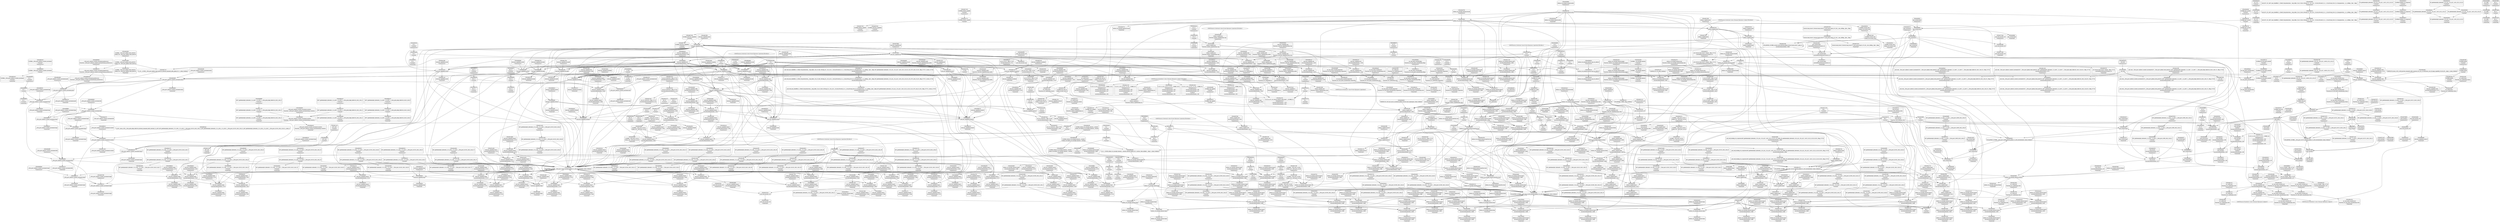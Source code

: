 digraph {
	CE0x4b7a640 [shape=record,shape=Mrecord,label="{CE0x4b7a640|cred_has_capability:tmp10|security/selinux/hooks.c,1575}"]
	CE0x4b7e0a0 [shape=record,shape=Mrecord,label="{CE0x4b7e0a0|cred_has_capability:sw.epilog|*SummSource*}"]
	CE0x4b338d0 [shape=record,shape=Mrecord,label="{CE0x4b338d0|selinux_capable:bb|*SummSink*}"]
	CE0x4b79130 [shape=record,shape=Mrecord,label="{CE0x4b79130|selinux_capable:if.end|*SummSource*}"]
	CE0x4bbbc50 [shape=record,shape=Mrecord,label="{CE0x4bbbc50|avc_audit:entry}"]
	CE0x4bcc3e0 [shape=record,shape=Mrecord,label="{CE0x4bcc3e0|cred_has_capability:retval.0}"]
	CE0x4b32de0 [shape=record,shape=Mrecord,label="{CE0x4b32de0|i64*_getelementptr_inbounds_(_14_x_i64_,_14_x_i64_*___llvm_gcov_ctr160,_i64_0,_i64_13)|*Constant*}"]
	CE0x4b44f00 [shape=record,shape=Mrecord,label="{CE0x4b44f00|cred_has_capability:tmp19|security/selinux/hooks.c,1580|*SummSource*}"]
	CE0x4b44910 [shape=record,shape=Mrecord,label="{CE0x4b44910|GLOBAL:avc_audit|*Constant*}"]
	CE0x4bcd3a0 [shape=record,shape=Mrecord,label="{CE0x4bcd3a0|i64*_getelementptr_inbounds_(_21_x_i64_,_21_x_i64_*___llvm_gcov_ctr143,_i64_0,_i64_20)|*Constant*|*SummSink*}"]
	CE0x4b2c800 [shape=record,shape=Mrecord,label="{CE0x4b2c800|selinux_vm_enough_memory:land.lhs.true|*SummSource*}"]
	CE0x4b259b0 [shape=record,shape=Mrecord,label="{CE0x4b259b0|selinux_vm_enough_memory:if.end|*SummSink*}"]
	CE0x4b4fb90 [shape=record,shape=Mrecord,label="{CE0x4b4fb90|get_current:entry}"]
	CE0x4b4baf0 [shape=record,shape=Mrecord,label="{CE0x4b4baf0|i64*_getelementptr_inbounds_(_2_x_i64_,_2_x_i64_*___llvm_gcov_ctr131,_i64_0,_i64_0)|*Constant*|*SummSink*}"]
	CE0x5e8d370 [shape=record,shape=Mrecord,label="{CE0x5e8d370|i64_0|*Constant*|*SummSink*}"]
	CE0x4b39a70 [shape=record,shape=Mrecord,label="{CE0x4b39a70|get_current:tmp|*SummSink*}"]
	CE0x4bc1cc0 [shape=record,shape=Mrecord,label="{CE0x4bc1cc0|i64*_null|*Constant*|*SummSource*}"]
	CE0x4b5dd20 [shape=record,shape=Mrecord,label="{CE0x4b5dd20|VOIDTB_TE:_GCE_init_user_ns_external_global_%struct.user_namespace:_elem_0:default:}"]
	CE0x4bb4000 [shape=record,shape=Mrecord,label="{CE0x4bb4000|VOIDTB_TE_array:_GCE_.str49_private_unnamed_addr_constant_40_x_i8_c_013SELinux:_out_of_range_capability_%d_0A_00_,_align_1:_elem_0:default:}"]
	CE0x4bdc470 [shape=record,shape=Mrecord,label="{CE0x4bdc470|cred_has_capability:avd|security/selinux/hooks.c, 1556|*SummSource*}"]
	CE0x4b4d770 [shape=record,shape=Mrecord,label="{CE0x4b4d770|selinux_vm_enough_memory:do.end|*SummSink*}"]
	CE0x4b82ab0 [shape=record,shape=Mrecord,label="{CE0x4b82ab0|selinux_capable:tmp5|security/selinux/hooks.c,2008}"]
	CE0x4bd90a0 [shape=record,shape=Mrecord,label="{CE0x4bd90a0|_call_void___llvm_gcov_indirect_counter_increment(i32*___llvm_gcov_global_state_pred145,_i64**_getelementptr_inbounds_(_3_x_i64*_,_3_x_i64*_*___llvm_gcda_edge_table144,_i64_0,_i64_2)),_!dbg_!27732|security/selinux/hooks.c,1570|*SummSource*}"]
	CE0x4b53bd0 [shape=record,shape=Mrecord,label="{CE0x4b53bd0|selinux_vm_enough_memory:tmp15|security/selinux/hooks.c,2088|*SummSource*}"]
	CE0x4b979f0 [shape=record,shape=Mrecord,label="{CE0x4b979f0|cred_has_capability:entry|*SummSource*}"]
	CE0x4b47690 [shape=record,shape=Mrecord,label="{CE0x4b47690|selinux_capable:cred|Function::selinux_capable&Arg::cred::|*SummSource*}"]
	CE0x4bd42a0 [shape=record,shape=Mrecord,label="{CE0x4bd42a0|GLOBAL:__llvm_gcov_indirect_counter_increment|*Constant*|*SummSink*}"]
	CE0x4b65d60 [shape=record,shape=Mrecord,label="{CE0x4b65d60|selinux_vm_enough_memory:tmp7|security/selinux/hooks.c,2088|*SummSource*}"]
	CE0x4b5a470 [shape=record,shape=Mrecord,label="{CE0x4b5a470|selinux_vm_enough_memory:mm|Function::selinux_vm_enough_memory&Arg::mm::|*SummSource*}"]
	CE0x4b59eb0 [shape=record,shape=Mrecord,label="{CE0x4b59eb0|i32_1575|*Constant*|*SummSink*}"]
	CE0x4bbbe00 [shape=record,shape=Mrecord,label="{CE0x4bbbe00|avc_audit:entry|*SummSource*}"]
	CE0x4b43050 [shape=record,shape=Mrecord,label="{CE0x4b43050|selinux_capable:tmp10|security/selinux/hooks.c,2012|*SummSource*}"]
	CE0x4bc8c70 [shape=record,shape=Mrecord,label="{CE0x4bc8c70|cred_has_capability:tmp27|security/selinux/hooks.c,1583|*SummSource*}"]
	CE0x4bc4ba0 [shape=record,shape=Mrecord,label="{CE0x4bc4ba0|avc_audit:a|Function::avc_audit&Arg::a::}"]
	CE0x4b552f0 [shape=record,shape=Mrecord,label="{CE0x4b552f0|selinux_capable:call|security/selinux/hooks.c,2007}"]
	CE0x4b5ff10 [shape=record,shape=Mrecord,label="{CE0x4b5ff10|i32_5|*Constant*|*SummSink*}"]
	CE0x4b795a0 [shape=record,shape=Mrecord,label="{CE0x4b795a0|i8_3|*Constant*|*SummSource*}"]
	CE0x4b9efc0 [shape=record,shape=Mrecord,label="{CE0x4b9efc0|i64_14|*Constant*|*SummSource*}"]
	CE0x4b9fda0 [shape=record,shape=Mrecord,label="{CE0x4b9fda0|cred_has_capability:tmp21|security/selinux/hooks.c,1580|*SummSource*}"]
	CE0x4bd5040 [shape=record,shape=Mrecord,label="{CE0x4bd5040|_ret_void|*SummSource*}"]
	CE0x4b5adb0 [shape=record,shape=Mrecord,label="{CE0x4b5adb0|selinux_vm_enough_memory:pages|Function::selinux_vm_enough_memory&Arg::pages::}"]
	CE0x4b5f340 [shape=record,shape=Mrecord,label="{CE0x4b5f340|i32_22|*Constant*}"]
	CE0x4bd40c0 [shape=record,shape=Mrecord,label="{CE0x4bd40c0|cred_sid:tmp6|security/selinux/hooks.c,197|*SummSource*}"]
	CE0x4b2f110 [shape=record,shape=Mrecord,label="{CE0x4b2f110|selinux_vm_enough_memory:tmp9|security/selinux/hooks.c,2088}"]
	CE0x4b96310 [shape=record,shape=Mrecord,label="{CE0x4b96310|GLOBAL:__llvm_gcov_ctr142|Global_var:__llvm_gcov_ctr142}"]
	CE0x4b3ef90 [shape=record,shape=Mrecord,label="{CE0x4b3ef90|_ret_i32_%retval.0,_!dbg_!27725|security/selinux/hooks.c,2012}"]
	CE0x4b30d70 [shape=record,shape=Mrecord,label="{CE0x4b30d70|i64_2|*Constant*|*SummSource*}"]
	CE0x4b53e70 [shape=record,shape=Mrecord,label="{CE0x4b53e70|selinux_vm_enough_memory:tmp3|*SummSource*}"]
	CE0x4b98310 [shape=record,shape=Mrecord,label="{CE0x4b98310|cred_has_capability:if.end10|*SummSink*}"]
	CE0x4bc8940 [shape=record,shape=Mrecord,label="{CE0x4bc8940|cred_has_capability:tmp27|security/selinux/hooks.c,1583}"]
	CE0x4b47cb0 [shape=record,shape=Mrecord,label="{CE0x4b47cb0|GLOBAL:init_user_ns|Global_var:init_user_ns|*SummSource*}"]
	CE0x4b48c20 [shape=record,shape=Mrecord,label="{CE0x4b48c20|selinux_capable:tmp7|security/selinux/hooks.c,2009|*SummSource*}"]
	CE0x4bb4c10 [shape=record,shape=Mrecord,label="{CE0x4bb4c10|cred_has_capability:do.body4}"]
	CE0x4b99480 [shape=record,shape=Mrecord,label="{CE0x4b99480|cred_has_capability:call7|security/selinux/hooks.c,1579|*SummSource*}"]
	CE0x4bc9810 [shape=record,shape=Mrecord,label="{CE0x4bc9810|i64*_getelementptr_inbounds_(_21_x_i64_,_21_x_i64_*___llvm_gcov_ctr143,_i64_0,_i64_18)|*Constant*|*SummSource*}"]
	CE0x4bdf070 [shape=record,shape=Mrecord,label="{CE0x4bdf070|__llvm_gcov_indirect_counter_increment:tmp1}"]
	CE0x4bad030 [shape=record,shape=Mrecord,label="{CE0x4bad030|i64*_getelementptr_inbounds_(_21_x_i64_,_21_x_i64_*___llvm_gcov_ctr143,_i64_0,_i64_12)|*Constant*|*SummSource*}"]
	CE0x4bcb020 [shape=record,shape=Mrecord,label="{CE0x4bcb020|i64*_getelementptr_inbounds_(_21_x_i64_,_21_x_i64_*___llvm_gcov_ctr143,_i64_0,_i64_19)|*Constant*|*SummSink*}"]
	CE0x4b515c0 [shape=record,shape=Mrecord,label="{CE0x4b515c0|selinux_vm_enough_memory:tobool|security/selinux/hooks.c,2088|*SummSource*}"]
	CE0x4bc47b0 [shape=record,shape=Mrecord,label="{CE0x4bc47b0|avc_audit:result|Function::avc_audit&Arg::result::}"]
	CE0x4b4d700 [shape=record,shape=Mrecord,label="{CE0x4b4d700|selinux_vm_enough_memory:do.end|*SummSource*}"]
	CE0x4b4adc0 [shape=record,shape=Mrecord,label="{CE0x4b4adc0|selinux_vm_enough_memory:tmp25|security/selinux/hooks.c,2091|*SummSink*}"]
	CE0x4bb4270 [shape=record,shape=Mrecord,label="{CE0x4bb4270|i64*_getelementptr_inbounds_(_21_x_i64_,_21_x_i64_*___llvm_gcov_ctr143,_i64_0,_i64_7)|*Constant*|*SummSource*}"]
	CE0x4bccff0 [shape=record,shape=Mrecord,label="{CE0x4bccff0|i64*_getelementptr_inbounds_(_21_x_i64_,_21_x_i64_*___llvm_gcov_ctr143,_i64_0,_i64_20)|*Constant*}"]
	CE0x4b44e90 [shape=record,shape=Mrecord,label="{CE0x4b44e90|cred_has_capability:tmp19|security/selinux/hooks.c,1580}"]
	CE0x4bd9880 [shape=record,shape=Mrecord,label="{CE0x4bd9880|i64**_getelementptr_inbounds_(_3_x_i64*_,_3_x_i64*_*___llvm_gcda_edge_table144,_i64_0,_i64_2)|*Constant*|*SummSource*}"]
	CE0x4b33f80 [shape=record,shape=Mrecord,label="{CE0x4b33f80|selinux_vm_enough_memory:call|security/selinux/hooks.c,2088|*SummSink*}"]
	CE0x4bb5150 [shape=record,shape=Mrecord,label="{CE0x4bb5150|GLOBAL:cap_capable|*Constant*|*SummSink*}"]
	CE0x4bcdcc0 [shape=record,shape=Mrecord,label="{CE0x4bcdcc0|cred_has_capability:tmp33|security/selinux/hooks.c,1586|*SummSink*}"]
	CE0x4b2cc50 [shape=record,shape=Mrecord,label="{CE0x4b2cc50|selinux_vm_enough_memory:if.end6}"]
	CE0x4bde740 [shape=record,shape=Mrecord,label="{CE0x4bde740|__llvm_gcov_indirect_counter_increment:pred|*SummSink*}"]
	CE0x4b7fed0 [shape=record,shape=Mrecord,label="{CE0x4b7fed0|cred_has_capability:u|security/selinux/hooks.c,1563}"]
	CE0x4b80840 [shape=record,shape=Mrecord,label="{CE0x4b80840|__llvm_gcov_indirect_counter_increment:predecessor|Function::__llvm_gcov_indirect_counter_increment&Arg::predecessor::|*SummSource*}"]
	CE0x4bd55c0 [shape=record,shape=Mrecord,label="{CE0x4bd55c0|__llvm_gcov_indirect_counter_increment:tmp2|*SummSource*}"]
	CE0x4bd4fd0 [shape=record,shape=Mrecord,label="{CE0x4bd4fd0|_ret_void}"]
	CE0x4b594d0 [shape=record,shape=Mrecord,label="{CE0x4b594d0|void_(i8*,_i32,_i64)*_asm_sideeffect_1:_09ud2_0A.pushsection___bug_table,_22a_22_0A2:_09.long_1b_-_2b,_$_0:c_-_2b_0A_09.word_$_1:c_,_0_0A_09.org_2b+$_2:c_0A.popsection_,_i,i,i,_dirflag_,_fpsr_,_flags_|*SummSource*}"]
	CE0x4b9a290 [shape=record,shape=Mrecord,label="{CE0x4b9a290|avc_has_perm_noaudit:ssid|Function::avc_has_perm_noaudit&Arg::ssid::|*SummSink*}"]
	CE0x4b7a5d0 [shape=record,shape=Mrecord,label="{CE0x4b7a5d0|i64*_getelementptr_inbounds_(_21_x_i64_,_21_x_i64_*___llvm_gcov_ctr143,_i64_0,_i64_9)|*Constant*}"]
	CE0x4be1780 [shape=record,shape=Mrecord,label="{CE0x4be1780|cred_has_capability:do.end6|*SummSource*}"]
	CE0x4b57bf0 [shape=record,shape=Mrecord,label="{CE0x4b57bf0|selinux_vm_enough_memory:tmp23|security/selinux/hooks.c,2090|*SummSource*}"]
	CE0x4b44a90 [shape=record,shape=Mrecord,label="{CE0x4b44a90|GLOBAL:__llvm_gcov_ctr143|Global_var:__llvm_gcov_ctr143|*SummSink*}"]
	CE0x4ba87c0 [shape=record,shape=Mrecord,label="{CE0x4ba87c0|selinux_capable:tmp5|security/selinux/hooks.c,2008|*SummSource*}"]
	CE0x4b4b810 [shape=record,shape=Mrecord,label="{CE0x4b4b810|selinux_vm_enough_memory:cap_sys_admin.0|*SummSource*}"]
	CE0x4ba1400 [shape=record,shape=Mrecord,label="{CE0x4ba1400|cred_has_capability:do.end6}"]
	CE0x4bbd900 [shape=record,shape=Mrecord,label="{CE0x4bbd900|cred_has_capability:tmp2|security/selinux/hooks.c,1567|*SummSink*}"]
	CE0x4bbae30 [shape=record,shape=Mrecord,label="{CE0x4bbae30|i64*_getelementptr_inbounds_(_21_x_i64_,_21_x_i64_*___llvm_gcov_ctr143,_i64_0,_i64_11)|*Constant*}"]
	CE0x4b46ba0 [shape=record,shape=Mrecord,label="{CE0x4b46ba0|selinux_vm_enough_memory:tmp18|security/selinux/hooks.c,2088|*SummSource*}"]
	CE0x4b28e40 [shape=record,shape=Mrecord,label="{CE0x4b28e40|selinux_vm_enough_memory:tobool1|security/selinux/hooks.c,2088}"]
	CE0x4bb5740 [shape=record,shape=Mrecord,label="{CE0x4bb5740|selinux_capable:if.then|*SummSource*}"]
	CE0x4b445f0 [shape=record,shape=Mrecord,label="{CE0x4b445f0|cred_has_capability:tmp18|security/selinux/hooks.c,1580|*SummSource*}"]
	CE0x4bc57e0 [shape=record,shape=Mrecord,label="{CE0x4bc57e0|cred_has_capability:tobool|security/selinux/hooks.c,1582}"]
	CE0x4b41180 [shape=record,shape=Mrecord,label="{CE0x4b41180|cred_sid:tmp}"]
	CE0x4b6a5a0 [shape=record,shape=Mrecord,label="{CE0x4b6a5a0|0:_i8,_:_GCMR_selinux_vm_enough_memory.__warned_internal_global_i8_0,_section_.data.unlikely_,_align_1:_elem_0:default:}"]
	CE0x4bae7c0 [shape=record,shape=Mrecord,label="{CE0x4bae7c0|__llvm_gcov_indirect_counter_increment:bb4|*SummSink*}"]
	CE0x4bd8370 [shape=record,shape=Mrecord,label="{CE0x4bd8370|cred_has_capability:avd|security/selinux/hooks.c, 1556}"]
	CE0x4b82910 [shape=record,shape=Mrecord,label="{CE0x4b82910|selinux_capable:tmp4|security/selinux/hooks.c,2008|*SummSink*}"]
	CE0x4b5a950 [shape=record,shape=Mrecord,label="{CE0x4b5a950|GLOBAL:__vm_enough_memory|*Constant*|*SummSource*}"]
	CE0x4b39d70 [shape=record,shape=Mrecord,label="{CE0x4b39d70|selinux_vm_enough_memory:if.then|*SummSink*}"]
	CE0x4bc4640 [shape=record,shape=Mrecord,label="{CE0x4bc4640|avc_audit:avd|Function::avc_audit&Arg::avd::|*SummSink*}"]
	"CONST[source:2(external),value:2(dynamic)][purpose:{subject}][SrcIdx:5]"
	CE0x4b430c0 [shape=record,shape=Mrecord,label="{CE0x4b430c0|selinux_capable:tmp10|security/selinux/hooks.c,2012|*SummSink*}"]
	CE0x4b2dca0 [shape=record,shape=Mrecord,label="{CE0x4b2dca0|selinux_vm_enough_memory:do.body|*SummSource*}"]
	CE0x4b46e30 [shape=record,shape=Mrecord,label="{CE0x4b46e30|selinux_vm_enough_memory:land.lhs.true}"]
	CE0x4b7f9d0 [shape=record,shape=Mrecord,label="{CE0x4b7f9d0|cred_has_capability:bb|*SummSource*}"]
	CE0x4b78570 [shape=record,shape=Mrecord,label="{CE0x4b78570|cred_has_capability:do.body4|*SummSink*}"]
	CE0x4b784a0 [shape=record,shape=Mrecord,label="{CE0x4b784a0|cred_has_capability:do.body4|*SummSource*}"]
	CE0x4b7ca20 [shape=record,shape=Mrecord,label="{CE0x4b7ca20|cred_sid:tmp2|*SummSource*}"]
	CE0x4b5af60 [shape=record,shape=Mrecord,label="{CE0x4b5af60|selinux_vm_enough_memory:pages|Function::selinux_vm_enough_memory&Arg::pages::|*SummSink*}"]
	CE0x4bdeb00 [shape=record,shape=Mrecord,label="{CE0x4bdeb00|__llvm_gcov_indirect_counter_increment:counters|Function::__llvm_gcov_indirect_counter_increment&Arg::counters::|*SummSource*}"]
	CE0x4b41980 [shape=record,shape=Mrecord,label="{CE0x4b41980|cred_has_capability:shr|security/selinux/hooks.c,1565|*SummSink*}"]
	CE0x4bd6c80 [shape=record,shape=Mrecord,label="{CE0x4bd6c80|cred_has_capability:tmp9|security/selinux/hooks.c,1575}"]
	CE0x4b3def0 [shape=record,shape=Mrecord,label="{CE0x4b3def0|i64*_getelementptr_inbounds_(_14_x_i64_,_14_x_i64_*___llvm_gcov_ctr160,_i64_0,_i64_1)|*Constant*|*SummSink*}"]
	CE0x4b33840 [shape=record,shape=Mrecord,label="{CE0x4b33840|selinux_capable:bb|*SummSource*}"]
	CE0x4b41260 [shape=record,shape=Mrecord,label="{CE0x4b41260|cred_sid:tmp|*SummSource*}"]
	CE0x4b2f220 [shape=record,shape=Mrecord,label="{CE0x4b2f220|selinux_vm_enough_memory:tmp9|security/selinux/hooks.c,2088|*SummSource*}"]
	CE0x4b56c50 [shape=record,shape=Mrecord,label="{CE0x4b56c50|selinux_vm_enough_memory:tmp20|security/selinux/hooks.c,2090|*SummSource*}"]
	CE0x4bdee20 [shape=record,shape=Mrecord,label="{CE0x4bdee20|__llvm_gcov_indirect_counter_increment:counters|Function::__llvm_gcov_indirect_counter_increment&Arg::counters::|*SummSink*}"]
	CE0x4bdfa10 [shape=record,shape=Mrecord,label="{CE0x4bdfa10|__llvm_gcov_indirect_counter_increment:tmp1|*SummSink*}"]
	CE0x4bb5230 [shape=record,shape=Mrecord,label="{CE0x4bb5230|COLLAPSED:_CMRE:_elem_0:default:}"]
	CE0x4b97b40 [shape=record,shape=Mrecord,label="{CE0x4b97b40|_ret_i32_%retval.0,_!dbg_!27765|security/selinux/hooks.c,1586}"]
	CE0x4bc4910 [shape=record,shape=Mrecord,label="{CE0x4bc4910|avc_audit:result|Function::avc_audit&Arg::result::|*SummSource*}"]
	CE0x4bb0b80 [shape=record,shape=Mrecord,label="{CE0x4bb0b80|cred_has_capability:sw.bb2|*SummSource*}"]
	CE0x4bb0050 [shape=record,shape=Mrecord,label="{CE0x4bb0050|cred_has_capability:tmp5|security/selinux/hooks.c,1570|*SummSink*}"]
	CE0x4b47350 [shape=record,shape=Mrecord,label="{CE0x4b47350|GLOBAL:selinux_capable|*Constant*|*SummSink*}"]
	CE0x4b20320 [shape=record,shape=Mrecord,label="{CE0x4b20320|i64_5|*Constant*|*SummSource*}"]
	CE0x4b24ce0 [shape=record,shape=Mrecord,label="{CE0x4b24ce0|selinux_vm_enough_memory:if.then5|*SummSink*}"]
	CE0x4b2ce60 [shape=record,shape=Mrecord,label="{CE0x4b2ce60|COLLAPSED:_GCMRE___llvm_gcov_ctr160_internal_global_14_x_i64_zeroinitializer:_elem_0:default:}"]
	CE0x4b43e10 [shape=record,shape=Mrecord,label="{CE0x4b43e10|selinux_capable:tmp6|security/selinux/hooks.c,2009}"]
	CE0x4bd67a0 [shape=record,shape=Mrecord,label="{CE0x4bd67a0|cred_has_capability:tmp8|security/selinux/hooks.c,1575}"]
	CE0x4bba6e0 [shape=record,shape=Mrecord,label="{CE0x4bba6e0|cred_has_capability:tmp13|security/selinux/hooks.c,1575|*SummSink*}"]
	CE0x4b98e20 [shape=record,shape=Mrecord,label="{CE0x4b98e20|i16_4|*Constant*|*SummSink*}"]
	CE0x4bc6dd0 [shape=record,shape=Mrecord,label="{CE0x4bc6dd0|cred_has_capability:tmp23|security/selinux/hooks.c,1582|*SummSink*}"]
	CE0x4b386c0 [shape=record,shape=Mrecord,label="{CE0x4b386c0|selinux_vm_enough_memory:tmp17|security/selinux/hooks.c,2088}"]
	CE0x4bc5ef0 [shape=record,shape=Mrecord,label="{CE0x4bc5ef0|cred_has_capability:tmp22|security/selinux/hooks.c,1582|*SummSink*}"]
	CE0x4b7b940 [shape=record,shape=Mrecord,label="{CE0x4b7b940|i64*_getelementptr_inbounds_(_2_x_i64_,_2_x_i64_*___llvm_gcov_ctr131,_i64_0,_i64_1)|*Constant*}"]
	CE0x5f7ef30 [shape=record,shape=Mrecord,label="{CE0x5f7ef30|selinux_vm_enough_memory:tmp3}"]
	CE0x4b5b960 [shape=record,shape=Mrecord,label="{CE0x4b5b960|get_current:bb}"]
	CE0x4baeaf0 [shape=record,shape=Mrecord,label="{CE0x4baeaf0|cred_sid:tmp4|*LoadInst*|security/selinux/hooks.c,196|*SummSource*}"]
	CE0x4b4a1a0 [shape=record,shape=Mrecord,label="{CE0x4b4a1a0|i64*_getelementptr_inbounds_(_14_x_i64_,_14_x_i64_*___llvm_gcov_ctr160,_i64_0,_i64_6)|*Constant*|*SummSink*}"]
	CE0x4b32770 [shape=record,shape=Mrecord,label="{CE0x4b32770|selinux_capable:tmp8|security/selinux/hooks.c,2011|*SummSource*}"]
	CE0x4b20690 [shape=record,shape=Mrecord,label="{CE0x4b20690|selinux_vm_enough_memory:tmp1}"]
	CE0x4b7ff60 [shape=record,shape=Mrecord,label="{CE0x4b7ff60|cred_has_capability:u|security/selinux/hooks.c,1563|*SummSource*}"]
	CE0x4bdfb40 [shape=record,shape=Mrecord,label="{CE0x4bdfb40|i64*_getelementptr_inbounds_(_21_x_i64_,_21_x_i64_*___llvm_gcov_ctr143,_i64_0,_i64_6)|*Constant*|*SummSink*}"]
	CE0x4bd3700 [shape=record,shape=Mrecord,label="{CE0x4bd3700|cred_has_capability:do.body|*SummSource*}"]
	CE0x4b2f940 [shape=record,shape=Mrecord,label="{CE0x4b2f940|selinux_capable:tobool|security/selinux/hooks.c,2008|*SummSink*}"]
	CE0x4bdc780 [shape=record,shape=Mrecord,label="{CE0x4bdc780|GLOBAL:__llvm_gcov_global_state_pred145|Global_var:__llvm_gcov_global_state_pred145|*SummSink*}"]
	CE0x4b321d0 [shape=record,shape=Mrecord,label="{CE0x4b321d0|i64_3|*Constant*}"]
	CE0x4b4c4d0 [shape=record,shape=Mrecord,label="{CE0x4b4c4d0|selinux_vm_enough_memory:cred|security/selinux/hooks.c,2088|*SummSource*}"]
	CE0x4bda760 [shape=record,shape=Mrecord,label="{CE0x4bda760|cred_has_capability:tmp7|security/selinux/hooks.c,1574|*SummSink*}"]
	CE0x4bcaad0 [shape=record,shape=Mrecord,label="{CE0x4bcaad0|cred_has_capability:tmp30|security/selinux/hooks.c,1585}"]
	CE0x4be0430 [shape=record,shape=Mrecord,label="{CE0x4be0430|cred_sid:sid|security/selinux/hooks.c,197|*SummSource*}"]
	CE0x4bd5a20 [shape=record,shape=Mrecord,label="{CE0x4bd5a20|cred_has_capability:and|security/selinux/hooks.c,1559}"]
	CE0x4bce3c0 [shape=record,shape=Mrecord,label="{CE0x4bce3c0|i64*_getelementptr_inbounds_(_2_x_i64_,_2_x_i64_*___llvm_gcov_ctr131,_i64_0,_i64_0)|*Constant*|*SummSource*}"]
	CE0x4b7b880 [shape=record,shape=Mrecord,label="{CE0x4b7b880|cred_sid:tmp1|*SummSource*}"]
	CE0x4b20480 [shape=record,shape=Mrecord,label="{CE0x4b20480|i64*_getelementptr_inbounds_(_14_x_i64_,_14_x_i64_*___llvm_gcov_ctr160,_i64_0,_i64_1)|*Constant*|*SummSource*}"]
	CE0x4b5f8c0 [shape=record,shape=Mrecord,label="{CE0x4b5f8c0|cred_has_capability:type|security/selinux/hooks.c,1562|*SummSource*}"]
	CE0x4bb99e0 [shape=record,shape=Mrecord,label="{CE0x4bb99e0|i64*_getelementptr_inbounds_(_21_x_i64_,_21_x_i64_*___llvm_gcov_ctr143,_i64_0,_i64_9)|*Constant*|*SummSink*}"]
	CE0x4ba0ea0 [shape=record,shape=Mrecord,label="{CE0x4ba0ea0|0:_i32,_4:_i32,_8:_i32,_12:_i32,_:_CMRE_16,20_|*MultipleSource*|security/selinux/hooks.c,196|security/selinux/hooks.c,197|*LoadInst*|security/selinux/hooks.c,196}"]
	CE0x4b61a00 [shape=record,shape=Mrecord,label="{CE0x4b61a00|selinux_capable:tmp}"]
	CE0x4b9f8f0 [shape=record,shape=Mrecord,label="{CE0x4b9f8f0|cred_has_capability:tmp20|security/selinux/hooks.c,1580|*SummSource*}"]
	CE0x4b4bf00 [shape=record,shape=Mrecord,label="{CE0x4b4bf00|selinux_capable:tmp4|security/selinux/hooks.c,2008|*SummSource*}"]
	CE0x4b9bad0 [shape=record,shape=Mrecord,label="{CE0x4b9bad0|avc_has_perm_noaudit:avd|Function::avc_has_perm_noaudit&Arg::avd::|*SummSource*}"]
	CE0x4b4d240 [shape=record,shape=Mrecord,label="{CE0x4b4d240|selinux_vm_enough_memory:tmp16|security/selinux/hooks.c,2088|*SummSink*}"]
	CE0x4b2d670 [shape=record,shape=Mrecord,label="{CE0x4b2d670|selinux_vm_enough_memory:do.body|*SummSink*}"]
	CE0x4b5d4c0 [shape=record,shape=Mrecord,label="{CE0x4b5d4c0|selinux_capable:tmp3|security/selinux/hooks.c,2008|*SummSink*}"]
	CE0x4bad4e0 [shape=record,shape=Mrecord,label="{CE0x4bad4e0|cred_has_capability:tmp17|security/selinux/hooks.c,1576}"]
	CE0x4bc9fc0 [shape=record,shape=Mrecord,label="{CE0x4bc9fc0|cred_has_capability:tmp29|security/selinux/hooks.c,1584|*SummSource*}"]
	CE0x4b7ac10 [shape=record,shape=Mrecord,label="{CE0x4b7ac10|cred_has_capability:tmp11|security/selinux/hooks.c,1575}"]
	CE0x4b9bc50 [shape=record,shape=Mrecord,label="{CE0x4b9bc50|avc_has_perm_noaudit:avd|Function::avc_has_perm_noaudit&Arg::avd::|*SummSink*}"]
	CE0x4be10a0 [shape=record,shape=Mrecord,label="{CE0x4be10a0|0:_i32,_4:_i32,_8:_i32,_12:_i32,_:_CMRE_0,4_|*MultipleSource*|security/selinux/hooks.c,196|security/selinux/hooks.c,197|*LoadInst*|security/selinux/hooks.c,196}"]
	CE0x4b3e5c0 [shape=record,shape=Mrecord,label="{CE0x4b3e5c0|i32_21|*Constant*|*SummSource*}"]
	CE0x4b57850 [shape=record,shape=Mrecord,label="{CE0x4b57850|selinux_vm_enough_memory:tmp22|security/selinux/hooks.c,2090|*SummSink*}"]
	CE0x4b4c1d0 [shape=record,shape=Mrecord,label="{CE0x4b4c1d0|i32_78|*Constant*|*SummSink*}"]
	CE0x4bcd2f0 [shape=record,shape=Mrecord,label="{CE0x4bcd2f0|i64*_getelementptr_inbounds_(_21_x_i64_,_21_x_i64_*___llvm_gcov_ctr143,_i64_0,_i64_20)|*Constant*|*SummSource*}"]
	CE0x4b33380 [shape=record,shape=Mrecord,label="{CE0x4b33380|selinux_vm_enough_memory:tmp27|security/selinux/hooks.c,2093|*SummSource*}"]
	CE0x4b3ea00 [shape=record,shape=Mrecord,label="{CE0x4b3ea00|selinux_capable:cap|Function::selinux_capable&Arg::cap::|*SummSource*}"]
	CE0x4bb4200 [shape=record,shape=Mrecord,label="{CE0x4bb4200|i64*_getelementptr_inbounds_(_21_x_i64_,_21_x_i64_*___llvm_gcov_ctr143,_i64_0,_i64_7)|*Constant*}"]
	CE0x4bc1770 [shape=record,shape=Mrecord,label="{CE0x4bc1770|i64**_getelementptr_inbounds_(_3_x_i64*_,_3_x_i64*_*___llvm_gcda_edge_table144,_i64_0,_i64_2)|*Constant*}"]
	CE0x4b4b130 [shape=record,shape=Mrecord,label="{CE0x4b4b130|i32_1|*Constant*}"]
	CE0x4b5d1b0 [shape=record,shape=Mrecord,label="{CE0x4b5d1b0|GLOBAL:__llvm_gcov_ctr142|Global_var:__llvm_gcov_ctr142|*SummSink*}"]
	CE0x4bc36e0 [shape=record,shape=Mrecord,label="{CE0x4bc36e0|avc_audit:ssid|Function::avc_audit&Arg::ssid::|*SummSink*}"]
	CE0x4b48580 [shape=record,shape=Mrecord,label="{CE0x4b48580|GLOBAL:get_current|*Constant*|*SummSource*}"]
	CE0x4ba0090 [shape=record,shape=Mrecord,label="{CE0x4ba0090|cred_has_capability:call8|security/selinux/hooks.c,1581}"]
	CE0x4b2f860 [shape=record,shape=Mrecord,label="{CE0x4b2f860|selinux_capable:tobool|security/selinux/hooks.c,2008|*SummSource*}"]
	CE0x4b32160 [shape=record,shape=Mrecord,label="{CE0x4b32160|selinux_vm_enough_memory:tobool|security/selinux/hooks.c,2088|*SummSink*}"]
	CE0x4b5d9b0 [shape=record,shape=Mrecord,label="{CE0x4b5d9b0|i64*_getelementptr_inbounds_(_2_x_i64_,_2_x_i64_*___llvm_gcov_ctr98,_i64_0,_i64_1)|*Constant*|*SummSink*}"]
	CE0x4bc7510 [shape=record,shape=Mrecord,label="{CE0x4bc7510|cred_has_capability:tmp25|security/selinux/hooks.c,1582}"]
	CE0x4bcfc30 [shape=record,shape=Mrecord,label="{CE0x4bcfc30|cred_has_capability:tmp3|security/selinux/hooks.c,1567|*SummSource*}"]
	CE0x4b2e900 [shape=record,shape=Mrecord,label="{CE0x4b2e900|selinux_vm_enough_memory:if.end6|*SummSink*}"]
	CE0x4ba9650 [shape=record,shape=Mrecord,label="{CE0x4ba9650|GLOBAL:__llvm_gcov_indirect_counter_increment|*Constant*}"]
	"CONST[source:0(mediator),value:0(static)][purpose:{operation}]"
	CE0x4b57d10 [shape=record,shape=Mrecord,label="{CE0x4b57d10|%struct.task_struct*_(%struct.task_struct**)*_asm_movq_%gs:$_1:P_,$0_,_r,im,_dirflag_,_fpsr_,_flags_|*SummSink*}"]
	CE0x4b82090 [shape=record,shape=Mrecord,label="{CE0x4b82090|selinux_capable:return|*SummSource*}"]
	CE0x4b535b0 [shape=record,shape=Mrecord,label="{CE0x4b535b0|selinux_vm_enough_memory:call7|security/selinux/hooks.c,2093}"]
	CE0x4baf720 [shape=record,shape=Mrecord,label="{CE0x4baf720|__llvm_gcov_indirect_counter_increment:predecessor|Function::__llvm_gcov_indirect_counter_increment&Arg::predecessor::}"]
	CE0x4b3f6d0 [shape=record,shape=Mrecord,label="{CE0x4b3f6d0|selinux_vm_enough_memory:tmp10|security/selinux/hooks.c,2088}"]
	CE0x4b3e990 [shape=record,shape=Mrecord,label="{CE0x4b3e990|selinux_capable:cap|Function::selinux_capable&Arg::cap::}"]
	CE0x4b3c210 [shape=record,shape=Mrecord,label="{CE0x4b3c210|i8*_getelementptr_inbounds_(_45_x_i8_,_45_x_i8_*_.str12,_i32_0,_i32_0)|*Constant*|*SummSink*}"]
	"CONST[source:0(mediator),value:2(dynamic)][purpose:{subject}]"
	CE0x4b314b0 [shape=record,shape=Mrecord,label="{CE0x4b314b0|i64_4|*Constant*|*SummSource*}"]
	CE0x4b475b0 [shape=record,shape=Mrecord,label="{CE0x4b475b0|selinux_capable:cred|Function::selinux_capable&Arg::cred::}"]
	CE0x4badd40 [shape=record,shape=Mrecord,label="{CE0x4badd40|cred_sid:tmp4|*LoadInst*|security/selinux/hooks.c,196}"]
	CE0x4b4c670 [shape=record,shape=Mrecord,label="{CE0x4b4c670|selinux_vm_enough_memory:tmp19|security/selinux/hooks.c,2088}"]
	CE0x4baddb0 [shape=record,shape=Mrecord,label="{CE0x4baddb0|cred_sid:security|security/selinux/hooks.c,196|*SummSink*}"]
	CE0x4bba5a0 [shape=record,shape=Mrecord,label="{CE0x4bba5a0|cred_has_capability:tmp13|security/selinux/hooks.c,1575|*SummSource*}"]
	CE0x4bc5c90 [shape=record,shape=Mrecord,label="{CE0x4bc5c90|i64_15|*Constant*|*SummSource*}"]
	CE0x4b5a7b0 [shape=record,shape=Mrecord,label="{CE0x4b5a7b0|GLOBAL:__vm_enough_memory|*Constant*}"]
	CE0x4b99e60 [shape=record,shape=Mrecord,label="{CE0x4b99e60|avc_has_perm_noaudit:tclass|Function::avc_has_perm_noaudit&Arg::tclass::}"]
	CE0x4b327e0 [shape=record,shape=Mrecord,label="{CE0x4b327e0|selinux_capable:tmp8|security/selinux/hooks.c,2011|*SummSink*}"]
	CE0x4b567d0 [shape=record,shape=Mrecord,label="{CE0x4b567d0|%struct.task_struct*_(%struct.task_struct**)*_asm_movq_%gs:$_1:P_,$0_,_r,im,_dirflag_,_fpsr_,_flags_|*SummSource*}"]
	CE0x4b30500 [shape=record,shape=Mrecord,label="{CE0x4b30500|selinux_capable:tmp1|*SummSource*}"]
	CE0x4b37530 [shape=record,shape=Mrecord,label="{CE0x4b37530|selinux_vm_enough_memory:tmp7|security/selinux/hooks.c,2088}"]
	CE0x4ba8070 [shape=record,shape=Mrecord,label="{CE0x4ba8070|selinux_capable:tmp9|security/selinux/hooks.c,2011|*SummSink*}"]
	CE0x4b4fe70 [shape=record,shape=Mrecord,label="{CE0x4b4fe70|_ret_%struct.task_struct*_%tmp4,_!dbg_!27714|./arch/x86/include/asm/current.h,14|*SummSource*}"]
	CE0x4bcc730 [shape=record,shape=Mrecord,label="{CE0x4bcc730|cred_has_capability:retval.0|*SummSource*}"]
	CE0x4bd6380 [shape=record,shape=Mrecord,label="{CE0x4bd6380|i64*_null|*Constant*}"]
	CE0x4b1f020 [shape=record,shape=Mrecord,label="{CE0x4b1f020|GLOBAL:lockdep_rcu_suspicious|*Constant*}"]
	CE0x4b35dd0 [shape=record,shape=Mrecord,label="{CE0x4b35dd0|_ret_i32_%retval.0,_!dbg_!27725|security/selinux/hooks.c,2012|*SummSink*}"]
	CE0x4b32700 [shape=record,shape=Mrecord,label="{CE0x4b32700|selinux_capable:tmp8|security/selinux/hooks.c,2011}"]
	CE0x4bd6810 [shape=record,shape=Mrecord,label="{CE0x4bd6810|cred_has_capability:tmp8|security/selinux/hooks.c,1575|*SummSource*}"]
	CE0x4b98010 [shape=record,shape=Mrecord,label="{CE0x4b98010|cred_has_capability:return|*SummSource*}"]
	CE0x4be1a60 [shape=record,shape=Mrecord,label="{CE0x4be1a60|cred_has_capability:tmp1}"]
	CE0x4b7f760 [shape=record,shape=Mrecord,label="{CE0x4b7f760|i64*_getelementptr_inbounds_(_2_x_i64_,_2_x_i64_*___llvm_gcov_ctr98,_i64_0,_i64_0)|*Constant*}"]
	CE0x4b35530 [shape=record,shape=Mrecord,label="{CE0x4b35530|selinux_vm_enough_memory:call4|security/selinux/hooks.c,2088|*SummSink*}"]
	CE0x4ba9120 [shape=record,shape=Mrecord,label="{CE0x4ba9120|selinux_capable:call|security/selinux/hooks.c,2007|*SummSink*}"]
	CE0x4b36a00 [shape=record,shape=Mrecord,label="{CE0x4b36a00|selinux_vm_enough_memory:tmp21|security/selinux/hooks.c,2090}"]
	CE0x4b7dee0 [shape=record,shape=Mrecord,label="{CE0x4b7dee0|selinux_capable:return}"]
	CE0x4bd0720 [shape=record,shape=Mrecord,label="{CE0x4bd0720|cred_has_capability:tmp|*SummSource*}"]
	CE0x4bacb90 [shape=record,shape=Mrecord,label="{CE0x4bacb90|cred_has_capability:tmp16|security/selinux/hooks.c,1576}"]
	CE0x4b7f3b0 [shape=record,shape=Mrecord,label="{CE0x4b7f3b0|selinux_capable:tmp6|security/selinux/hooks.c,2009|*SummSink*}"]
	CE0x4bb0d00 [shape=record,shape=Mrecord,label="{CE0x4bb0d00|cred_has_capability:do.body}"]
	CE0x4b7a290 [shape=record,shape=Mrecord,label="{CE0x4b7a290|i64*_getelementptr_inbounds_(_21_x_i64_,_21_x_i64_*___llvm_gcov_ctr143,_i64_0,_i64_8)|*Constant*}"]
	CE0x4b471d0 [shape=record,shape=Mrecord,label="{CE0x4b471d0|GLOBAL:selinux_capable|*Constant*|*SummSource*}"]
	CE0x4b419f0 [shape=record,shape=Mrecord,label="{CE0x4b419f0|_call_void___llvm_gcov_indirect_counter_increment(i32*___llvm_gcov_global_state_pred145,_i64**_getelementptr_inbounds_(_3_x_i64*_,_3_x_i64*_*___llvm_gcda_edge_table144,_i64_0,_i64_1)),_!dbg_!27728|security/selinux/hooks.c,1567|*SummSource*}"]
	CE0x4bd7580 [shape=record,shape=Mrecord,label="{CE0x4bd7580|__llvm_gcov_indirect_counter_increment:tmp6|*SummSource*}"]
	CE0x4b56d20 [shape=record,shape=Mrecord,label="{CE0x4b56d20|selinux_vm_enough_memory:tmp20|security/selinux/hooks.c,2090|*SummSink*}"]
	CE0x4b443b0 [shape=record,shape=Mrecord,label="{CE0x4b443b0|get_current:tmp3}"]
	CE0x4b7a350 [shape=record,shape=Mrecord,label="{CE0x4b7a350|i64*_getelementptr_inbounds_(_21_x_i64_,_21_x_i64_*___llvm_gcov_ctr143,_i64_0,_i64_8)|*Constant*|*SummSource*}"]
	CE0x4bd60e0 [shape=record,shape=Mrecord,label="{CE0x4bd60e0|cred_has_capability:and|security/selinux/hooks.c,1559|*SummSink*}"]
	CE0x4bc7290 [shape=record,shape=Mrecord,label="{CE0x4bc7290|cred_has_capability:tmp24|security/selinux/hooks.c,1582|*SummSource*}"]
	CE0x4bc8540 [shape=record,shape=Mrecord,label="{CE0x4bc8540|i64*_getelementptr_inbounds_(_21_x_i64_,_21_x_i64_*___llvm_gcov_ctr143,_i64_0,_i64_17)|*Constant*|*SummSink*}"]
	CE0x4b77c50 [shape=record,shape=Mrecord,label="{CE0x4b77c50|get_current:tmp4|./arch/x86/include/asm/current.h,14}"]
	CE0x4b53d40 [shape=record,shape=Mrecord,label="{CE0x4b53d40|selinux_vm_enough_memory:tmp16|security/selinux/hooks.c,2088}"]
	CE0x4b46350 [shape=record,shape=Mrecord,label="{CE0x4b46350|_ret_i32_%retval.0,_!dbg_!27765|security/selinux/hooks.c,1586|*SummSink*}"]
	CE0x4bbfe70 [shape=record,shape=Mrecord,label="{CE0x4bbfe70|i32_31|*Constant*|*SummSource*}"]
	CE0x4bbf4d0 [shape=record,shape=Mrecord,label="{CE0x4bbf4d0|i64*_getelementptr_inbounds_(_21_x_i64_,_21_x_i64_*___llvm_gcov_ctr143,_i64_0,_i64_4)|*Constant*|*SummSource*}"]
	CE0x4b35f50 [shape=record,shape=Mrecord,label="{CE0x4b35f50|selinux_vm_enough_memory:cmp|security/selinux/hooks.c,2090|*SummSink*}"]
	CE0x4bbcf10 [shape=record,shape=Mrecord,label="{CE0x4bbcf10|_call_void_mcount()_#3}"]
	CE0x4bc1450 [shape=record,shape=Mrecord,label="{CE0x4bc1450|__llvm_gcov_indirect_counter_increment:counter|*SummSink*}"]
	CE0x4b7d560 [shape=record,shape=Mrecord,label="{CE0x4b7d560|GLOBAL:__llvm_gcov_global_state_pred145|Global_var:__llvm_gcov_global_state_pred145}"]
	CE0x4b4a880 [shape=record,shape=Mrecord,label="{CE0x4b4a880|selinux_vm_enough_memory:tmp11|security/selinux/hooks.c,2088}"]
	CE0x4b43540 [shape=record,shape=Mrecord,label="{CE0x4b43540|selinux_capable:tmp11|security/selinux/hooks.c,2012}"]
	CE0x4b31240 [shape=record,shape=Mrecord,label="{CE0x4b31240|selinux_vm_enough_memory:tobool|security/selinux/hooks.c,2088}"]
	CE0x4bdba40 [shape=record,shape=Mrecord,label="{CE0x4bdba40|i8*_getelementptr_inbounds_(_25_x_i8_,_25_x_i8_*_.str3,_i32_0,_i32_0)|*Constant*}"]
	CE0x4bdccb0 [shape=record,shape=Mrecord,label="{CE0x4bdccb0|cred_has_capability:call|security/selinux/hooks.c,1558}"]
	CE0x4b7dcf0 [shape=record,shape=Mrecord,label="{CE0x4b7dcf0|cred_has_capability:return|*SummSink*}"]
	CE0x4bc67d0 [shape=record,shape=Mrecord,label="{CE0x4bc67d0|cred_has_capability:tmp22|security/selinux/hooks.c,1582}"]
	CE0x4bdd4b0 [shape=record,shape=Mrecord,label="{CE0x4bdd4b0|cred_has_capability:if.then|*SummSource*}"]
	CE0x4b7ca90 [shape=record,shape=Mrecord,label="{CE0x4b7ca90|cred_sid:tmp2|*SummSink*}"]
	"CONST[source:2(external),value:0(static)][purpose:{operation}][SrcIdx:2]"
	CE0x4bda1b0 [shape=record,shape=Mrecord,label="{CE0x4bda1b0|cred_has_capability:tmp6|security/selinux/hooks.c,1574|*SummSink*}"]
	CE0x4b20110 [shape=record,shape=Mrecord,label="{CE0x4b20110|selinux_vm_enough_memory:if.end}"]
	CE0x4b46960 [shape=record,shape=Mrecord,label="{CE0x4b46960|selinux_vm_enough_memory:tmp18|security/selinux/hooks.c,2088}"]
	CE0x4b5cd10 [shape=record,shape=Mrecord,label="{CE0x4b5cd10|cred_has_capability:tmp4|security/selinux/hooks.c,1570}"]
	CE0x4bca170 [shape=record,shape=Mrecord,label="{CE0x4bca170|cred_has_capability:tmp29|security/selinux/hooks.c,1584|*SummSink*}"]
	CE0x4b2ea60 [shape=record,shape=Mrecord,label="{CE0x4b2ea60|i64_2|*Constant*|*SummSink*}"]
	CE0x4b9f470 [shape=record,shape=Mrecord,label="{CE0x4b9f470|i64_13|*Constant*|*SummSource*}"]
	CE0x4ba1320 [shape=record,shape=Mrecord,label="{CE0x4ba1320|cred_has_capability:sw.default|*SummSink*}"]
	CE0x4bc9370 [shape=record,shape=Mrecord,label="{CE0x4bc9370|cred_has_capability:tmp28|security/selinux/hooks.c,1584}"]
	CE0x4b2c4f0 [shape=record,shape=Mrecord,label="{CE0x4b2c4f0|selinux_vm_enough_memory:if.end6|*SummSource*}"]
	CE0x4b57260 [shape=record,shape=Mrecord,label="{CE0x4b57260|selinux_vm_enough_memory:tmp21|security/selinux/hooks.c,2090|*SummSink*}"]
	CE0x4b2c180 [shape=record,shape=Mrecord,label="{CE0x4b2c180|GLOBAL:__llvm_gcov_ctr160|Global_var:__llvm_gcov_ctr160|*SummSource*}"]
	CE0x4b3b810 [shape=record,shape=Mrecord,label="{CE0x4b3b810|GLOBAL:lockdep_rcu_suspicious|*Constant*|*SummSink*}"]
	CE0x4bbc6b0 [shape=record,shape=Mrecord,label="{CE0x4bbc6b0|__llvm_gcov_indirect_counter_increment:pred|*SummSource*}"]
	CE0x4b38320 [shape=record,shape=Mrecord,label="{CE0x4b38320|selinux_vm_enough_memory:tobool1|security/selinux/hooks.c,2088|*SummSource*}"]
	CE0x4b4a610 [shape=record,shape=Mrecord,label="{CE0x4b4a610|i64*_getelementptr_inbounds_(_14_x_i64_,_14_x_i64_*___llvm_gcov_ctr160,_i64_0,_i64_8)|*Constant*}"]
	CE0x4b2e640 [shape=record,shape=Mrecord,label="{CE0x4b2e640|i64*_getelementptr_inbounds_(_14_x_i64_,_14_x_i64_*___llvm_gcov_ctr160,_i64_0,_i64_0)|*Constant*|*SummSource*}"]
	CE0x4b207f0 [shape=record,shape=Mrecord,label="{CE0x4b207f0|selinux_vm_enough_memory:land.lhs.true|*SummSink*}"]
	CE0x4b47540 [shape=record,shape=Mrecord,label="{CE0x4b47540|selinux_capable:entry|*SummSink*}"]
	CE0x4b41ca0 [shape=record,shape=Mrecord,label="{CE0x4b41ca0|i64*_getelementptr_inbounds_(_6_x_i64_,_6_x_i64_*___llvm_gcov_ctr142,_i64_0,_i64_5)|*Constant*}"]
	CE0x4baf3a0 [shape=record,shape=Mrecord,label="{CE0x4baf3a0|cred_sid:tmp5|security/selinux/hooks.c,196|*SummSource*}"]
	CE0x4bd8020 [shape=record,shape=Mrecord,label="{CE0x4bd8020|cred_has_capability:ad|security/selinux/hooks.c, 1555|*SummSink*}"]
	CE0x4b3c4b0 [shape=record,shape=Mrecord,label="{CE0x4b3c4b0|i64*_getelementptr_inbounds_(_14_x_i64_,_14_x_i64_*___llvm_gcov_ctr160,_i64_0,_i64_9)|*Constant*|*SummSource*}"]
	CE0x4bc60b0 [shape=record,shape=Mrecord,label="{CE0x4bc60b0|i64_16|*Constant*}"]
	CE0x4bc68e0 [shape=record,shape=Mrecord,label="{CE0x4bc68e0|cred_has_capability:tmp22|security/selinux/hooks.c,1582|*SummSource*}"]
	CE0x4bd6c10 [shape=record,shape=Mrecord,label="{CE0x4bd6c10|_call_void_asm_sideeffect_1:_09ud2_0A.pushsection___bug_table,_22a_22_0A2:_09.long_1b_-_2b,_$_0:c_-_2b_0A_09.word_$_1:c_,_0_0A_09.org_2b+$_2:c_0A.popsection_,_i,i,i,_dirflag_,_fpsr_,_flags_(i8*_getelementptr_inbounds_(_25_x_i8_,_25_x_i8_*_.str3,_i32_0,_i32_0),_i32_1575,_i64_12)_#3,_!dbg_!27737,_!srcloc_!27740|security/selinux/hooks.c,1575}"]
	CE0x4ba6cc0 [shape=record,shape=Mrecord,label="{CE0x4ba6cc0|void_(i8*,_i32,_i64)*_asm_sideeffect_1:_09ud2_0A.pushsection___bug_table,_22a_22_0A2:_09.long_1b_-_2b,_$_0:c_-_2b_0A_09.word_$_1:c_,_0_0A_09.org_2b+$_2:c_0A.popsection_,_i,i,i,_dirflag_,_fpsr_,_flags_}"]
	CE0x4bdd200 [shape=record,shape=Mrecord,label="{CE0x4bdd200|__llvm_gcov_indirect_counter_increment:tmp5|*SummSink*}"]
	CE0x4bd98f0 [shape=record,shape=Mrecord,label="{CE0x4bd98f0|i64**_getelementptr_inbounds_(_3_x_i64*_,_3_x_i64*_*___llvm_gcda_edge_table144,_i64_0,_i64_2)|*Constant*|*SummSink*}"]
	CE0x4b99cd0 [shape=record,shape=Mrecord,label="{CE0x4b99cd0|avc_has_perm_noaudit:entry|*SummSink*}"]
	CE0x4b455c0 [shape=record,shape=Mrecord,label="{CE0x4b455c0|cred_has_capability:cred|Function::cred_has_capability&Arg::cred::|*SummSource*}"]
	CE0x4b5ef60 [shape=record,shape=Mrecord,label="{CE0x4b5ef60|cred_has_capability:cap1|security/selinux/hooks.c,1563|*SummSource*}"]
	CE0x4b9b720 [shape=record,shape=Mrecord,label="{CE0x4b9b720|avc_has_perm_noaudit:flags|Function::avc_has_perm_noaudit&Arg::flags::|*SummSink*}"]
	CE0x4b5ac30 [shape=record,shape=Mrecord,label="{CE0x4b5ac30|VOIDTB_TE:_CE:_elem_0:default:}"]
	CE0x4b7a930 [shape=record,shape=Mrecord,label="{CE0x4b7a930|cred_has_capability:tmp10|security/selinux/hooks.c,1575|*SummSink*}"]
	CE0x4b45010 [shape=record,shape=Mrecord,label="{CE0x4b45010|cred_has_capability:tmp19|security/selinux/hooks.c,1580|*SummSink*}"]
	CE0x4b613d0 [shape=record,shape=Mrecord,label="{CE0x4b613d0|_call_void___llvm_gcov_indirect_counter_increment(i32*___llvm_gcov_global_state_pred145,_i64**_getelementptr_inbounds_(_3_x_i64*_,_3_x_i64*_*___llvm_gcda_edge_table144,_i64_0,_i64_0)),_!dbg_!27734|security/selinux/hooks.c,1574|*SummSource*}"]
	CE0x4b3e430 [shape=record,shape=Mrecord,label="{CE0x4b3e430|i32_21|*Constant*}"]
	CE0x4bae930 [shape=record,shape=Mrecord,label="{CE0x4bae930|cred_has_capability:if.then9|*SummSink*}"]
	CE0x4b33260 [shape=record,shape=Mrecord,label="{CE0x4b33260|selinux_vm_enough_memory:tmp27|security/selinux/hooks.c,2093}"]
	CE0x4ba11a0 [shape=record,shape=Mrecord,label="{CE0x4ba11a0|cred_has_capability:sw.bb|*SummSink*}"]
	CE0x4be0750 [shape=record,shape=Mrecord,label="{CE0x4be0750|i64**_getelementptr_inbounds_(_3_x_i64*_,_3_x_i64*_*___llvm_gcda_edge_table144,_i64_0,_i64_1)|*Constant*}"]
	CE0x4b4fde0 [shape=record,shape=Mrecord,label="{CE0x4b4fde0|get_current:entry|*SummSink*}"]
	CE0x4b4d830 [shape=record,shape=Mrecord,label="{CE0x4b4d830|i32_0|*Constant*|*SummSource*}"]
	CE0x4b454f0 [shape=record,shape=Mrecord,label="{CE0x4b454f0|cred_has_capability:cred|Function::cred_has_capability&Arg::cred::}"]
	CE0x4b490f0 [shape=record,shape=Mrecord,label="{CE0x4b490f0|i64*_getelementptr_inbounds_(_6_x_i64_,_6_x_i64_*___llvm_gcov_ctr142,_i64_0,_i64_4)|*Constant*|*SummSource*}"]
	CE0x4b566d0 [shape=record,shape=Mrecord,label="{CE0x4b566d0|%struct.task_struct*_(%struct.task_struct**)*_asm_movq_%gs:$_1:P_,$0_,_r,im,_dirflag_,_fpsr_,_flags_}"]
	CE0x4b1f820 [shape=record,shape=Mrecord,label="{CE0x4b1f820|i64*_getelementptr_inbounds_(_14_x_i64_,_14_x_i64_*___llvm_gcov_ctr160,_i64_0,_i64_0)|*Constant*|*SummSink*}"]
	CE0x4b39b80 [shape=record,shape=Mrecord,label="{CE0x4b39b80|selinux_vm_enough_memory:tmp2|*SummSink*}"]
	CE0x4bdc5a0 [shape=record,shape=Mrecord,label="{CE0x4bdc5a0|cred_has_capability:avd|security/selinux/hooks.c, 1556|*SummSink*}"]
	CE0x4b65cf0 [shape=record,shape=Mrecord,label="{CE0x4b65cf0|GLOBAL:selinux_vm_enough_memory.__warned|Global_var:selinux_vm_enough_memory.__warned|*SummSource*}"]
	CE0x4bc3e10 [shape=record,shape=Mrecord,label="{CE0x4bc3e10|avc_audit:tclass|Function::avc_audit&Arg::tclass::|*SummSink*}"]
	CE0x4bcd7a0 [shape=record,shape=Mrecord,label="{CE0x4bcd7a0|cred_has_capability:tmp33|security/selinux/hooks.c,1586}"]
	CE0x4bc14c0 [shape=record,shape=Mrecord,label="{CE0x4bc14c0|i64*_null|*Constant*|*SummSink*}"]
	CE0x4bc6cc0 [shape=record,shape=Mrecord,label="{CE0x4bc6cc0|cred_has_capability:tmp23|security/selinux/hooks.c,1582|*SummSource*}"]
	CE0x4b961e0 [shape=record,shape=Mrecord,label="{CE0x4b961e0|selinux_capable:tmp3|security/selinux/hooks.c,2008}"]
	CE0x4b3f8a0 [shape=record,shape=Mrecord,label="{CE0x4b3f8a0|selinux_vm_enough_memory:tmp10|security/selinux/hooks.c,2088|*SummSink*}"]
	CE0x4b618f0 [shape=record,shape=Mrecord,label="{CE0x4b618f0|i64*_getelementptr_inbounds_(_6_x_i64_,_6_x_i64_*___llvm_gcov_ctr142,_i64_0,_i64_0)|*Constant*|*SummSink*}"]
	CE0x4ba1010 [shape=record,shape=Mrecord,label="{CE0x4ba1010|0:_i32,_4:_i32,_8:_i32,_12:_i32,_:_CMRE_20,24_|*MultipleSource*|security/selinux/hooks.c,196|security/selinux/hooks.c,197|*LoadInst*|security/selinux/hooks.c,196}"]
	CE0x4bc5dd0 [shape=record,shape=Mrecord,label="{CE0x4bc5dd0|i64_15|*Constant*|*SummSink*}"]
	CE0x4b4b7a0 [shape=record,shape=Mrecord,label="{CE0x4b4b7a0|selinux_vm_enough_memory:cap_sys_admin.0}"]
	CE0x4b78ff0 [shape=record,shape=Mrecord,label="{CE0x4b78ff0|selinux_capable:if.then|*SummSink*}"]
	CE0x4bae250 [shape=record,shape=Mrecord,label="{CE0x4bae250|0:_i8,_8:_i32,_24:_%struct.selinux_audit_data*,_:_SCMRE_0,1_|*MultipleSource*|security/selinux/hooks.c, 1555|security/selinux/hooks.c,1562}"]
	CE0x4bdcd80 [shape=record,shape=Mrecord,label="{CE0x4bdcd80|cred_has_capability:call|security/selinux/hooks.c,1558|*SummSource*}"]
	CE0x4ba8d30 [shape=record,shape=Mrecord,label="{CE0x4ba8d30|i64*_getelementptr_inbounds_(_6_x_i64_,_6_x_i64_*___llvm_gcov_ctr142,_i64_0,_i64_3)|*Constant*|*SummSource*}"]
	CE0x4bc8490 [shape=record,shape=Mrecord,label="{CE0x4bc8490|i64*_getelementptr_inbounds_(_21_x_i64_,_21_x_i64_*___llvm_gcov_ctr143,_i64_0,_i64_17)|*Constant*|*SummSource*}"]
	CE0x4b500b0 [shape=record,shape=Mrecord,label="{CE0x4b500b0|_ret_%struct.task_struct*_%tmp4,_!dbg_!27714|./arch/x86/include/asm/current.h,14}"]
	CE0x4bd4480 [shape=record,shape=Mrecord,label="{CE0x4bd4480|__llvm_gcov_indirect_counter_increment:entry}"]
	CE0x4bd9110 [shape=record,shape=Mrecord,label="{CE0x4bd9110|_call_void___llvm_gcov_indirect_counter_increment(i32*___llvm_gcov_global_state_pred145,_i64**_getelementptr_inbounds_(_3_x_i64*_,_3_x_i64*_*___llvm_gcda_edge_table144,_i64_0,_i64_2)),_!dbg_!27732|security/selinux/hooks.c,1570|*SummSink*}"]
	CE0x4bbb470 [shape=record,shape=Mrecord,label="{CE0x4bbb470|i64**_getelementptr_inbounds_(_3_x_i64*_,_3_x_i64*_*___llvm_gcda_edge_table144,_i64_0,_i64_0)|*Constant*|*SummSource*}"]
	CE0x4ba0540 [shape=record,shape=Mrecord,label="{CE0x4ba0540|cred_has_capability:call8|security/selinux/hooks.c,1581|*SummSink*}"]
	CE0x4bcb420 [shape=record,shape=Mrecord,label="{CE0x4bcb420|cred_has_capability:tmp31|security/selinux/hooks.c,1585}"]
	CE0x4b61ae0 [shape=record,shape=Mrecord,label="{CE0x4b61ae0|selinux_capable:tmp|*SummSource*}"]
	CE0x4b3ed40 [shape=record,shape=Mrecord,label="{CE0x4b3ed40|selinux_capable:audit|Function::selinux_capable&Arg::audit::|*SummSource*}"]
	CE0x4bd3140 [shape=record,shape=Mrecord,label="{CE0x4bd3140|cred_has_capability:call3|security/selinux/hooks.c,1573|*SummSource*}"]
	CE0x4bd56f0 [shape=record,shape=Mrecord,label="{CE0x4bd56f0|i32_31|*Constant*|*SummSink*}"]
	CE0x4b3aec0 [shape=record,shape=Mrecord,label="{CE0x4b3aec0|i64*_getelementptr_inbounds_(_14_x_i64_,_14_x_i64_*___llvm_gcov_ctr160,_i64_0,_i64_12)|*Constant*|*SummSource*}"]
	CE0x4b44420 [shape=record,shape=Mrecord,label="{CE0x4b44420|get_current:tmp3|*SummSource*}"]
	CE0x4b55110 [shape=record,shape=Mrecord,label="{CE0x4b55110|_call_void_mcount()_#3|*SummSource*}"]
	CE0x4b80a50 [shape=record,shape=Mrecord,label="{CE0x4b80a50|__llvm_gcov_indirect_counter_increment:predecessor|Function::__llvm_gcov_indirect_counter_increment&Arg::predecessor::|*SummSink*}"]
	CE0x4bc37b0 [shape=record,shape=Mrecord,label="{CE0x4bc37b0|avc_audit:tsid|Function::avc_audit&Arg::tsid::}"]
	CE0x4b98380 [shape=record,shape=Mrecord,label="{CE0x4b98380|get_current:tmp}"]
	CE0x4b374c0 [shape=record,shape=Mrecord,label="{CE0x4b374c0|selinux_vm_enough_memory:tmp5|security/selinux/hooks.c,2088|*SummSink*}"]
	CE0x4b4bd30 [shape=record,shape=Mrecord,label="{CE0x4b4bd30|selinux_capable:tmp4|security/selinux/hooks.c,2008}"]
	CE0x4b47010 [shape=record,shape=Mrecord,label="{CE0x4b47010|selinux_capable:entry}"]
	"CONST[source:0(mediator),value:2(dynamic)][purpose:{subject}][SrcIdx:6]"
	CE0x4b5ee20 [shape=record,shape=Mrecord,label="{CE0x4b5ee20|_call_void_mcount()_#3|*SummSink*}"]
	CE0x4b4c7d0 [shape=record,shape=Mrecord,label="{CE0x4b4c7d0|selinux_vm_enough_memory:tmp19|security/selinux/hooks.c,2088|*SummSource*}"]
	CE0x4b3af70 [shape=record,shape=Mrecord,label="{CE0x4b3af70|i64*_getelementptr_inbounds_(_14_x_i64_,_14_x_i64_*___llvm_gcov_ctr160,_i64_0,_i64_12)|*Constant*|*SummSink*}"]
	CE0x4b5b760 [shape=record,shape=Mrecord,label="{CE0x4b5b760|_ret_i32_%call7,_!dbg_!27749|security/selinux/hooks.c,2093|*SummSource*}"]
	CE0x4bd61c0 [shape=record,shape=Mrecord,label="{CE0x4bd61c0|cred_has_capability:shl|security/selinux/hooks.c,1559|*SummSource*}"]
	CE0x4bd6dc0 [shape=record,shape=Mrecord,label="{CE0x4bd6dc0|cred_has_capability:tmp9|security/selinux/hooks.c,1575|*SummSource*}"]
	CE0x4bb9b90 [shape=record,shape=Mrecord,label="{CE0x4bb9b90|i1_true|*Constant*}"]
	CE0x4bbc5f0 [shape=record,shape=Mrecord,label="{CE0x4bbc5f0|__llvm_gcov_indirect_counter_increment:pred}"]
	CE0x4ba8e60 [shape=record,shape=Mrecord,label="{CE0x4ba8e60|cred_has_capability:do.end|*SummSource*}"]
	CE0x4b7c070 [shape=record,shape=Mrecord,label="{CE0x4b7c070|i64*_getelementptr_inbounds_(_2_x_i64_,_2_x_i64_*___llvm_gcov_ctr131,_i64_0,_i64_1)|*Constant*|*SummSource*}"]
	CE0x4b5c940 [shape=record,shape=Mrecord,label="{CE0x4b5c940|selinux_capable:tmp2|security/selinux/hooks.c,2008|*SummSource*}"]
	CE0x4bd33f0 [shape=record,shape=Mrecord,label="{CE0x4bd33f0|GLOBAL:printk|*Constant*|*SummSource*}"]
	CE0x4b350d0 [shape=record,shape=Mrecord,label="{CE0x4b350d0|selinux_vm_enough_memory:tmp19|security/selinux/hooks.c,2088|*SummSink*}"]
	CE0x4b2fc90 [shape=record,shape=Mrecord,label="{CE0x4b2fc90|cred_sid:tmp|*SummSink*}"]
	CE0x4b60680 [shape=record,shape=Mrecord,label="{CE0x4b60680|cred_sid:security|security/selinux/hooks.c,196}"]
	CE0x4b7ac80 [shape=record,shape=Mrecord,label="{CE0x4b7ac80|cred_has_capability:tmp11|security/selinux/hooks.c,1575|*SummSource*}"]
	CE0x4b97760 [shape=record,shape=Mrecord,label="{CE0x4b97760|GLOBAL:cred_has_capability|*Constant*|*SummSink*}"]
	CE0x4be0240 [shape=record,shape=Mrecord,label="{CE0x4be0240|cred_sid:sid|security/selinux/hooks.c,197}"]
	CE0x4bbc110 [shape=record,shape=Mrecord,label="{CE0x4bbc110|avc_audit:ssid|Function::avc_audit&Arg::ssid::}"]
	CE0x4b4cf30 [shape=record,shape=Mrecord,label="{CE0x4b4cf30|selinux_vm_enough_memory:tmp14|security/selinux/hooks.c,2088}"]
	CE0x4b3afe0 [shape=record,shape=Mrecord,label="{CE0x4b3afe0|selinux_vm_enough_memory:tmp24|security/selinux/hooks.c,2091|*SummSink*}"]
	CE0x5e8d270 [shape=record,shape=Mrecord,label="{CE0x5e8d270|i64_0|*Constant*}"]
	CE0x4b28eb0 [shape=record,shape=Mrecord,label="{CE0x4b28eb0|selinux_vm_enough_memory:tmp8|security/selinux/hooks.c,2088|*SummSink*}"]
	CE0x4bda5f0 [shape=record,shape=Mrecord,label="{CE0x4bda5f0|cred_has_capability:tmp7|security/selinux/hooks.c,1574|*SummSource*}"]
	CE0x4b9aaa0 [shape=record,shape=Mrecord,label="{CE0x4b9aaa0|avc_has_perm_noaudit:tclass|Function::avc_has_perm_noaudit&Arg::tclass::|*SummSink*}"]
	CE0x4b4c3d0 [shape=record,shape=Mrecord,label="{CE0x4b4c3d0|COLLAPSED:_GCMRE_current_task_external_global_%struct.task_struct*:_elem_0::|security/selinux/hooks.c,2088}"]
	CE0x4b9b510 [shape=record,shape=Mrecord,label="{CE0x4b9b510|avc_has_perm_noaudit:flags|Function::avc_has_perm_noaudit&Arg::flags::}"]
	CE0x4b9b8b0 [shape=record,shape=Mrecord,label="{CE0x4b9b8b0|avc_has_perm_noaudit:avd|Function::avc_has_perm_noaudit&Arg::avd::}"]
	CE0x4bd9250 [shape=record,shape=Mrecord,label="{CE0x4bd9250|i64*_getelementptr_inbounds_(_21_x_i64_,_21_x_i64_*___llvm_gcov_ctr143,_i64_0,_i64_5)|*Constant*|*SummSource*}"]
	CE0x4b7b310 [shape=record,shape=Mrecord,label="{CE0x4b7b310|i8_3|*Constant*}"]
	CE0x4b9ac00 [shape=record,shape=Mrecord,label="{CE0x4b9ac00|avc_has_perm_noaudit:requested|Function::avc_has_perm_noaudit&Arg::requested::}"]
	CE0x4bdb1d0 [shape=record,shape=Mrecord,label="{CE0x4bdb1d0|__llvm_gcov_indirect_counter_increment:tmp3}"]
	CE0x4b2e7a0 [shape=record,shape=Mrecord,label="{CE0x4b2e7a0|selinux_vm_enough_memory:tmp4|security/selinux/hooks.c,2088}"]
	CE0x4bbfd30 [shape=record,shape=Mrecord,label="{CE0x4bbfd30|i32_31|*Constant*}"]
	CE0x4b5cf60 [shape=record,shape=Mrecord,label="{CE0x4b5cf60|cred_has_capability:tmp4|security/selinux/hooks.c,1570|*SummSource*}"]
	CE0x4bad340 [shape=record,shape=Mrecord,label="{CE0x4bad340|i16_47|*Constant*}"]
	CE0x4b98710 [shape=record,shape=Mrecord,label="{CE0x4b98710|i16_47|*Constant*|*SummSink*}"]
	CE0x4b42fe0 [shape=record,shape=Mrecord,label="{CE0x4b42fe0|selinux_capable:tmp10|security/selinux/hooks.c,2012}"]
	CE0x4b9fb20 [shape=record,shape=Mrecord,label="{CE0x4b9fb20|cred_has_capability:tmp21|security/selinux/hooks.c,1580}"]
	CE0x4b30900 [shape=record,shape=Mrecord,label="{CE0x4b30900|i32_2088|*Constant*|*SummSink*}"]
	CE0x4be0d40 [shape=record,shape=Mrecord,label="{CE0x4be0d40|0:_i32,_4:_i32,_8:_i32,_12:_i32,_:_CMRE_12,16_|*MultipleSource*|security/selinux/hooks.c,196|security/selinux/hooks.c,197|*LoadInst*|security/selinux/hooks.c,196}"]
	CE0x4bdf220 [shape=record,shape=Mrecord,label="{CE0x4bdf220|__llvm_gcov_indirect_counter_increment:tmp|*SummSource*}"]
	CE0x4ba7f00 [shape=record,shape=Mrecord,label="{CE0x4ba7f00|selinux_capable:tmp9|security/selinux/hooks.c,2011|*SummSource*}"]
	CE0x4b6a610 [shape=record,shape=Mrecord,label="{CE0x4b6a610|selinux_vm_enough_memory:tmp8|security/selinux/hooks.c,2088}"]
	CE0x4b4b1a0 [shape=record,shape=Mrecord,label="{CE0x4b4b1a0|i32_1|*Constant*|*SummSource*}"]
	CE0x4b38d10 [shape=record,shape=Mrecord,label="{CE0x4b38d10|i64*_getelementptr_inbounds_(_2_x_i64_,_2_x_i64_*___llvm_gcov_ctr98,_i64_0,_i64_1)|*Constant*}"]
	CE0x4b53af0 [shape=record,shape=Mrecord,label="{CE0x4b53af0|i64*_getelementptr_inbounds_(_14_x_i64_,_14_x_i64_*___llvm_gcov_ctr160,_i64_0,_i64_8)|*Constant*|*SummSource*}"]
	CE0x4b995a0 [shape=record,shape=Mrecord,label="{CE0x4b995a0|cred_has_capability:call7|security/selinux/hooks.c,1579|*SummSink*}"]
	CE0x4bdc8d0 [shape=record,shape=Mrecord,label="{CE0x4bdc8d0|__llvm_gcov_indirect_counter_increment:tmp3|*SummSink*}"]
	CE0x4bcf510 [shape=record,shape=Mrecord,label="{CE0x4bcf510|GLOBAL:cred_sid|*Constant*|*SummSink*}"]
	CE0x4ba8a10 [shape=record,shape=Mrecord,label="{CE0x4ba8a10|i64*_getelementptr_inbounds_(_6_x_i64_,_6_x_i64_*___llvm_gcov_ctr142,_i64_0,_i64_3)|*Constant*}"]
	CE0x4b47a10 [shape=record,shape=Mrecord,label="{CE0x4b47a10|GLOBAL:init_user_ns|Global_var:init_user_ns}"]
	CE0x4b9f9b0 [shape=record,shape=Mrecord,label="{CE0x4b9f9b0|cred_has_capability:tmp20|security/selinux/hooks.c,1580|*SummSink*}"]
	CE0x4b77b40 [shape=record,shape=Mrecord,label="{CE0x4b77b40|_call_void_mcount()_#3|*SummSource*}"]
	CE0x4bad150 [shape=record,shape=Mrecord,label="{CE0x4bad150|cred_has_capability:tmp16|security/selinux/hooks.c,1576|*SummSource*}"]
	CE0x4b32ec0 [shape=record,shape=Mrecord,label="{CE0x4b32ec0|selinux_vm_enough_memory:tmp26|security/selinux/hooks.c,2093|*SummSource*}"]
	CE0x4ba10d0 [shape=record,shape=Mrecord,label="{CE0x4ba10d0|cred_has_capability:sw.bb|*SummSource*}"]
	CE0x4b4daf0 [shape=record,shape=Mrecord,label="{CE0x4b4daf0|i64_1|*Constant*|*SummSink*}"]
	CE0x57f82e0 [shape=record,shape=Mrecord,label="{CE0x57f82e0|selinux_vm_enough_memory:tmp14|security/selinux/hooks.c,2088|*SummSource*}"]
	CE0x4b48d90 [shape=record,shape=Mrecord,label="{CE0x4b48d90|selinux_capable:tmp7|security/selinux/hooks.c,2009|*SummSink*}"]
	CE0x4ba9bd0 [shape=record,shape=Mrecord,label="{CE0x4ba9bd0|selinux_capable:tmp|*SummSink*}"]
	CE0x4b97cc0 [shape=record,shape=Mrecord,label="{CE0x4b97cc0|cred_has_capability:sw.default}"]
	CE0x4bd4600 [shape=record,shape=Mrecord,label="{CE0x4bd4600|__llvm_gcov_indirect_counter_increment:entry|*SummSink*}"]
	CE0x4bcc080 [shape=record,shape=Mrecord,label="{CE0x4bcc080|i32_-22|*Constant*|*SummSource*}"]
	CE0x4b40910 [shape=record,shape=Mrecord,label="{CE0x4b40910|GLOBAL:current_task|Global_var:current_task|*SummSink*}"]
	CE0x4bde460 [shape=record,shape=Mrecord,label="{CE0x4bde460|cred_has_capability:and|security/selinux/hooks.c,1559|*SummSource*}"]
	CE0x4b3b910 [shape=record,shape=Mrecord,label="{CE0x4b3b910|GLOBAL:lockdep_rcu_suspicious|*Constant*|*SummSource*}"]
	CE0x4b98480 [shape=record,shape=Mrecord,label="{CE0x4b98480|cred_has_capability:return}"]
	CE0x4bdf8b0 [shape=record,shape=Mrecord,label="{CE0x4bdf8b0|__llvm_gcov_indirect_counter_increment:tmp1|*SummSource*}"]
	CE0x4bdd370 [shape=record,shape=Mrecord,label="{CE0x4bdd370|__llvm_gcov_indirect_counter_increment:tmp6}"]
	CE0x4b82180 [shape=record,shape=Mrecord,label="{CE0x4b82180|i64*_getelementptr_inbounds_(_6_x_i64_,_6_x_i64_*___llvm_gcov_ctr142,_i64_0,_i64_0)|*Constant*}"]
	CE0x4b352e0 [shape=record,shape=Mrecord,label="{CE0x4b352e0|selinux_vm_enough_memory:call4|security/selinux/hooks.c,2088|*SummSource*}"]
	CE0x4b4c240 [shape=record,shape=Mrecord,label="{CE0x4b4c240|i32_78|*Constant*|*SummSource*}"]
	CE0x4b5ca00 [shape=record,shape=Mrecord,label="{CE0x4b5ca00|i64_0|*Constant*}"]
	CE0x4bdc6b0 [shape=record,shape=Mrecord,label="{CE0x4bdc6b0|GLOBAL:__llvm_gcov_global_state_pred145|Global_var:__llvm_gcov_global_state_pred145|*SummSource*}"]
	CE0x4b9a760 [shape=record,shape=Mrecord,label="{CE0x4b9a760|avc_has_perm_noaudit:tsid|Function::avc_has_perm_noaudit&Arg::tsid::|*SummSink*}"]
	CE0x4bba050 [shape=record,shape=Mrecord,label="{CE0x4bba050|cred_has_capability:tmp12|security/selinux/hooks.c,1575|*SummSource*}"]
	CE0x4bc7f30 [shape=record,shape=Mrecord,label="{CE0x4bc7f30|cred_has_capability:tmp26|security/selinux/hooks.c,1583}"]
	CE0x4b97a60 [shape=record,shape=Mrecord,label="{CE0x4b97a60|cred_has_capability:entry|*SummSink*}"]
	CE0x4ba8480 [shape=record,shape=Mrecord,label="{CE0x4ba8480|cred_has_capability:tmp4|security/selinux/hooks.c,1570|*SummSink*}"]
	CE0x4bcd150 [shape=record,shape=Mrecord,label="{CE0x4bcd150|cred_has_capability:tmp32|security/selinux/hooks.c,1586}"]
	CE0x4bdb3c0 [shape=record,shape=Mrecord,label="{CE0x4bdb3c0|__llvm_gcov_indirect_counter_increment:tmp3|*SummSource*}"]
	CE0x4b61a70 [shape=record,shape=Mrecord,label="{CE0x4b61a70|COLLAPSED:_GCMRE___llvm_gcov_ctr142_internal_global_6_x_i64_zeroinitializer:_elem_0:default:}"]
	CE0x4b81240 [shape=record,shape=Mrecord,label="{CE0x4b81240|i8*_getelementptr_inbounds_(_40_x_i8_,_40_x_i8_*_.str49,_i32_0,_i32_0)|*Constant*}"]
	CE0x4bbd090 [shape=record,shape=Mrecord,label="{CE0x4bbd090|_call_void_mcount()_#3|*SummSource*}"]
	CE0x4b97190 [shape=record,shape=Mrecord,label="{CE0x4b97190|selinux_capable:call1|security/selinux/hooks.c,2011|*SummSink*}"]
	CE0x4babf30 [shape=record,shape=Mrecord,label="{CE0x4babf30|cred_has_capability:tmp14|security/selinux/hooks.c,1575|*SummSink*}"]
	CE0x4b44c40 [shape=record,shape=Mrecord,label="{CE0x4b44c40|GLOBAL:__llvm_gcov_ctr143|Global_var:__llvm_gcov_ctr143|*SummSource*}"]
	CE0x4bbc000 [shape=record,shape=Mrecord,label="{CE0x4bbc000|avc_audit:entry|*SummSink*}"]
	CE0x4b2d510 [shape=record,shape=Mrecord,label="{CE0x4b2d510|selinux_vm_enough_memory:tmp|*SummSource*}"]
	CE0x68c29b0 [shape=record,shape=Mrecord,label="{CE0x68c29b0|selinux_vm_enough_memory:tmp6|security/selinux/hooks.c,2088|*SummSource*}"]
	CE0x57f8440 [shape=record,shape=Mrecord,label="{CE0x57f8440|selinux_vm_enough_memory:tmp14|security/selinux/hooks.c,2088|*SummSink*}"]
	CE0x4b997c0 [shape=record,shape=Mrecord,label="{CE0x4b997c0|GLOBAL:avc_has_perm_noaudit|*Constant*|*SummSource*}"]
	CE0x4ba9040 [shape=record,shape=Mrecord,label="{CE0x4ba9040|cred_has_capability:sw.epilog}"]
	CE0x4b57e00 [shape=record,shape=Mrecord,label="{CE0x4b57e00|GLOBAL:current_task|Global_var:current_task}"]
	CE0x4b466e0 [shape=record,shape=Mrecord,label="{CE0x4b466e0|i64_3|*Constant*|*SummSink*}"]
	CE0x4b1efb0 [shape=record,shape=Mrecord,label="{CE0x4b1efb0|_call_void_lockdep_rcu_suspicious(i8*_getelementptr_inbounds_(_25_x_i8_,_25_x_i8_*_.str3,_i32_0,_i32_0),_i32_2088,_i8*_getelementptr_inbounds_(_45_x_i8_,_45_x_i8_*_.str12,_i32_0,_i32_0))_#10,_!dbg_!27730|security/selinux/hooks.c,2088|*SummSource*}"]
	CE0x4b5d370 [shape=record,shape=Mrecord,label="{CE0x4b5d370|GLOBAL:__llvm_gcov_ctr142|Global_var:__llvm_gcov_ctr142|*SummSource*}"]
	CE0x4b597d0 [shape=record,shape=Mrecord,label="{CE0x4b597d0|i64*_getelementptr_inbounds_(_21_x_i64_,_21_x_i64_*___llvm_gcov_ctr143,_i64_0,_i64_8)|*Constant*|*SummSink*}"]
	CE0x4bc6f80 [shape=record,shape=Mrecord,label="{CE0x4bc6f80|cred_has_capability:tmp24|security/selinux/hooks.c,1582}"]
	CE0x4babec0 [shape=record,shape=Mrecord,label="{CE0x4babec0|cred_has_capability:tmp14|security/selinux/hooks.c,1575|*SummSource*}"]
	CE0x4b3b0c0 [shape=record,shape=Mrecord,label="{CE0x4b3b0c0|selinux_vm_enough_memory:tmp25|security/selinux/hooks.c,2091}"]
	CE0x4b7c9b0 [shape=record,shape=Mrecord,label="{CE0x4b7c9b0|cred_sid:tmp2}"]
	CE0x4bb5810 [shape=record,shape=Mrecord,label="{CE0x4bb5810|cred_has_capability:if.end|*SummSource*}"]
	CE0x4b44980 [shape=record,shape=Mrecord,label="{CE0x4b44980|GLOBAL:__llvm_gcov_ctr143|Global_var:__llvm_gcov_ctr143}"]
	CE0x4bae600 [shape=record,shape=Mrecord,label="{CE0x4bae600|__llvm_gcov_indirect_counter_increment:bb4}"]
	CE0x6a59ad0 [shape=record,shape=Mrecord,label="{CE0x6a59ad0|GLOBAL:__llvm_gcov_ctr160|Global_var:__llvm_gcov_ctr160|*SummSink*}"]
	CE0x4b3e890 [shape=record,shape=Mrecord,label="{CE0x4b3e890|selinux_capable:audit|Function::selinux_capable&Arg::audit::}"]
	CE0x4b7f340 [shape=record,shape=Mrecord,label="{CE0x4b7f340|selinux_capable:tmp6|security/selinux/hooks.c,2009|*SummSource*}"]
	CE0x4be1900 [shape=record,shape=Mrecord,label="{CE0x4be1900|cred_has_capability:sw.bb2}"]
	CE0x4b28420 [shape=record,shape=Mrecord,label="{CE0x4b28420|i64*_getelementptr_inbounds_(_14_x_i64_,_14_x_i64_*___llvm_gcov_ctr160,_i64_0,_i64_6)|*Constant*}"]
	CE0x4b45ee0 [shape=record,shape=Mrecord,label="{CE0x4b45ee0|cred_has_capability:audit|Function::cred_has_capability&Arg::audit::|*SummSource*}"]
	CE0x4bdf320 [shape=record,shape=Mrecord,label="{CE0x4bdf320|cred_sid:cred|Function::cred_sid&Arg::cred::|*SummSource*}"]
	CE0x4baca50 [shape=record,shape=Mrecord,label="{CE0x4baca50|i64*_getelementptr_inbounds_(_21_x_i64_,_21_x_i64_*___llvm_gcov_ctr143,_i64_0,_i64_12)|*Constant*}"]
	CE0x4bc4560 [shape=record,shape=Mrecord,label="{CE0x4bc4560|avc_audit:avd|Function::avc_audit&Arg::avd::|*SummSource*}"]
	CE0x4b7cb00 [shape=record,shape=Mrecord,label="{CE0x4b7cb00|cred_sid:tmp3}"]
	CE0x4b59960 [shape=record,shape=Mrecord,label="{CE0x4b59960|i32_1575|*Constant*}"]
	CE0x4b5fb60 [shape=record,shape=Mrecord,label="{CE0x4b5fb60|i32_22|*Constant*|*SummSource*}"]
	CE0x4b42d40 [shape=record,shape=Mrecord,label="{CE0x4b42d40|i64*_getelementptr_inbounds_(_6_x_i64_,_6_x_i64_*___llvm_gcov_ctr142,_i64_0,_i64_5)|*Constant*|*SummSink*}"]
	CE0x4b423a0 [shape=record,shape=Mrecord,label="{CE0x4b423a0|i64*_getelementptr_inbounds_(_6_x_i64_,_6_x_i64_*___llvm_gcov_ctr142,_i64_0,_i64_5)|*Constant*|*SummSource*}"]
	CE0x4bdce40 [shape=record,shape=Mrecord,label="{CE0x4bdce40|cred_has_capability:call|security/selinux/hooks.c,1558|*SummSink*}"]
	CE0x4b459c0 [shape=record,shape=Mrecord,label="{CE0x4b459c0|cred_has_capability:cap|Function::cred_has_capability&Arg::cap::|*SummSource*}"]
	CE0x4bb1b30 [shape=record,shape=Mrecord,label="{CE0x4bb1b30|i64**_getelementptr_inbounds_(_3_x_i64*_,_3_x_i64*_*___llvm_gcda_edge_table144,_i64_0,_i64_0)|*Constant*}"]
	CE0x4b46ca0 [shape=record,shape=Mrecord,label="{CE0x4b46ca0|selinux_vm_enough_memory:call3|security/selinux/hooks.c,2088}"]
	CE0x4bc52e0 [shape=record,shape=Mrecord,label="{CE0x4bc52e0|_ret_i32_%retval.0,_!dbg_!27732|security/selinux/include/avc.h,142|*SummSink*}"]
	CE0x4bae570 [shape=record,shape=Mrecord,label="{CE0x4bae570|__llvm_gcov_indirect_counter_increment:bb|*SummSink*}"]
	CE0x6a599f0 [shape=record,shape=Mrecord,label="{CE0x6a599f0|selinux_vm_enough_memory:tmp5|security/selinux/hooks.c,2088}"]
	CE0x4b51350 [shape=record,shape=Mrecord,label="{CE0x4b51350|selinux_vm_enough_memory:call3|security/selinux/hooks.c,2088|*SummSink*}"]
	CE0x4b48230 [shape=record,shape=Mrecord,label="{CE0x4b48230|GLOBAL:get_current|*Constant*}"]
	CE0x4ba8f30 [shape=record,shape=Mrecord,label="{CE0x4ba8f30|cred_has_capability:do.end|*SummSink*}"]
	CE0x4bbc310 [shape=record,shape=Mrecord,label="{CE0x4bbc310|avc_audit:ssid|Function::avc_audit&Arg::ssid::|*SummSource*}"]
	CE0x4b793c0 [shape=record,shape=Mrecord,label="{CE0x4b793c0|cred_has_capability:u|security/selinux/hooks.c,1563|*SummSink*}"]
	CE0x4b51160 [shape=record,shape=Mrecord,label="{CE0x4b51160|selinux_vm_enough_memory:call3|security/selinux/hooks.c,2088|*SummSource*}"]
	CE0x4b990d0 [shape=record,shape=Mrecord,label="{CE0x4b990d0|cred_has_capability:sclass.0|*SummSink*}"]
	CE0x4b41e20 [shape=record,shape=Mrecord,label="{CE0x4b41e20|selinux_capable:retval.0}"]
	CE0x4bd64e0 [shape=record,shape=Mrecord,label="{CE0x4bd64e0|__llvm_gcov_indirect_counter_increment:counter}"]
	CE0x4bc85b0 [shape=record,shape=Mrecord,label="{CE0x4bc85b0|cred_has_capability:tmp26|security/selinux/hooks.c,1583|*SummSource*}"]
	CE0x4ba88a0 [shape=record,shape=Mrecord,label="{CE0x4ba88a0|selinux_capable:tmp5|security/selinux/hooks.c,2008|*SummSink*}"]
	CE0x4b986a0 [shape=record,shape=Mrecord,label="{CE0x4b986a0|i16_47|*Constant*|*SummSource*}"]
	CE0x4b605e0 [shape=record,shape=Mrecord,label="{CE0x4b605e0|i32_0|*Constant*}"]
	CE0x4b33180 [shape=record,shape=Mrecord,label="{CE0x4b33180|selinux_vm_enough_memory:tmp26|security/selinux/hooks.c,2093|*SummSink*}"]
	CE0x4b436c0 [shape=record,shape=Mrecord,label="{CE0x4b436c0|selinux_capable:tmp11|security/selinux/hooks.c,2012|*SummSource*}"]
	CE0x4b79f50 [shape=record,shape=Mrecord,label="{CE0x4b79f50|i64_12|*Constant*|*SummSource*}"]
	CE0x4b56b30 [shape=record,shape=Mrecord,label="{CE0x4b56b30|selinux_vm_enough_memory:tmp20|security/selinux/hooks.c,2090}"]
	CE0x4b9c070 [shape=record,shape=Mrecord,label="{CE0x4b9c070|cred_has_capability:cmp|security/selinux/hooks.c,1580|*SummSource*}"]
	CE0x4b9f160 [shape=record,shape=Mrecord,label="{CE0x4b9f160|cred_has_capability:tmp18|security/selinux/hooks.c,1580|*SummSink*}"]
	CE0x4b5d450 [shape=record,shape=Mrecord,label="{CE0x4b5d450|selinux_capable:tmp3|security/selinux/hooks.c,2008|*SummSource*}"]
	CE0x4b3f1b0 [shape=record,shape=Mrecord,label="{CE0x4b3f1b0|_call_void_mcount()_#3|*SummSource*}"]
	CE0x4b33010 [shape=record,shape=Mrecord,label="{CE0x4b33010|i64*_getelementptr_inbounds_(_14_x_i64_,_14_x_i64_*___llvm_gcov_ctr160,_i64_0,_i64_13)|*Constant*|*SummSource*}"]
	CE0x4b31520 [shape=record,shape=Mrecord,label="{CE0x4b31520|i64_5|*Constant*}"]
	CE0x4baf930 [shape=record,shape=Mrecord,label="{CE0x4baf930|cred_has_capability:shr|security/selinux/hooks.c,1565}"]
	CE0x4b98850 [shape=record,shape=Mrecord,label="{CE0x4b98850|GLOBAL:avc_has_perm_noaudit|*Constant*}"]
	CE0x4bb58b0 [shape=record,shape=Mrecord,label="{CE0x4bb58b0|cred_has_capability:if.end|*SummSink*}"]
	CE0x4b5f240 [shape=record,shape=Mrecord,label="{CE0x4b5f240|i32_5|*Constant*|*SummSource*}"]
	CE0x4b55990 [shape=record,shape=Mrecord,label="{CE0x4b55990|get_current:tmp4|./arch/x86/include/asm/current.h,14|*SummSource*}"]
	CE0x4b4c0c0 [shape=record,shape=Mrecord,label="{CE0x4b4c0c0|selinux_vm_enough_memory:cap_sys_admin.0|*SummSink*}"]
	CE0x4bcf4a0 [shape=record,shape=Mrecord,label="{CE0x4bcf4a0|GLOBAL:cred_sid|*Constant*|*SummSource*}"]
	CE0x4b456b0 [shape=record,shape=Mrecord,label="{CE0x4b456b0|cred_has_capability:cred|Function::cred_has_capability&Arg::cred::|*SummSink*}"]
	CE0x4bc3f40 [shape=record,shape=Mrecord,label="{CE0x4bc3f40|avc_audit:requested|Function::avc_audit&Arg::requested::}"]
	CE0x4bde330 [shape=record,shape=Mrecord,label="{CE0x4bde330|_ret_i32_%tmp6,_!dbg_!27716|security/selinux/hooks.c,197|*SummSink*}"]
	CE0x4b9b840 [shape=record,shape=Mrecord,label="{CE0x4b9b840|_ret_i32_%rc.0,_!dbg_!27793|security/selinux/avc.c,744}"]
	CE0x4b7d390 [shape=record,shape=Mrecord,label="{CE0x4b7d390|cred_has_capability:tmp1|*SummSink*}"]
	CE0x4b38fe0 [shape=record,shape=Mrecord,label="{CE0x4b38fe0|i8_1|*Constant*|*SummSink*}"]
	CE0x4b53620 [shape=record,shape=Mrecord,label="{CE0x4b53620|selinux_vm_enough_memory:call7|security/selinux/hooks.c,2093|*SummSource*}"]
	CE0x4bc4d70 [shape=record,shape=Mrecord,label="{CE0x4bc4d70|avc_audit:a|Function::avc_audit&Arg::a::|*SummSource*}"]
	CE0x4b5b7d0 [shape=record,shape=Mrecord,label="{CE0x4b5b7d0|_ret_i32_%call7,_!dbg_!27749|security/selinux/hooks.c,2093|*SummSink*}"]
	CE0x4b40570 [shape=record,shape=Mrecord,label="{CE0x4b40570|get_current:bb|*SummSource*}"]
	CE0x4b38a70 [shape=record,shape=Mrecord,label="{CE0x4b38a70|selinux_vm_enough_memory:tmp17|security/selinux/hooks.c,2088|*SummSink*}"]
	CE0x4b2e430 [shape=record,shape=Mrecord,label="{CE0x4b2e430|selinux_vm_enough_memory:tmp1|*SummSink*}"]
	CE0x4b5b8f0 [shape=record,shape=Mrecord,label="{CE0x4b5b8f0|i64*_getelementptr_inbounds_(_2_x_i64_,_2_x_i64_*___llvm_gcov_ctr98,_i64_0,_i64_0)|*Constant*|*SummSource*}"]
	CE0x4bc0e00 [shape=record,shape=Mrecord,label="{CE0x4bc0e00|cred_sid:entry|*SummSink*}"]
	CE0x4b36730 [shape=record,shape=Mrecord,label="{CE0x4b36730|i64_11|*Constant*}"]
	CE0x4bdffa0 [shape=record,shape=Mrecord,label="{CE0x4bdffa0|cred_has_capability:tmp6|security/selinux/hooks.c,1574|*SummSource*}"]
	CE0x4bafee0 [shape=record,shape=Mrecord,label="{CE0x4bafee0|cred_has_capability:tmp5|security/selinux/hooks.c,1570|*SummSource*}"]
	CE0x4b48af0 [shape=record,shape=Mrecord,label="{CE0x4b48af0|selinux_capable:tmp7|security/selinux/hooks.c,2009}"]
	CE0x4b383f0 [shape=record,shape=Mrecord,label="{CE0x4b383f0|selinux_vm_enough_memory:tobool1|security/selinux/hooks.c,2088|*SummSink*}"]
	CE0x4b55ef0 [shape=record,shape=Mrecord,label="{CE0x4b55ef0|selinux_vm_enough_memory:tmp12|security/selinux/hooks.c,2088|*SummSink*}"]
	CE0x4b307e0 [shape=record,shape=Mrecord,label="{CE0x4b307e0|_call_void_mcount()_#3}"]
	CE0x4b97e20 [shape=record,shape=Mrecord,label="{CE0x4b97e20|cred_has_capability:sw.default|*SummSource*}"]
	CE0x4b56a90 [shape=record,shape=Mrecord,label="{CE0x4b56a90|i64_10|*Constant*|*SummSink*}"]
	CE0x4bd06b0 [shape=record,shape=Mrecord,label="{CE0x4bd06b0|COLLAPSED:_GCMRE___llvm_gcov_ctr143_internal_global_21_x_i64_zeroinitializer:_elem_0:default:}"]
	CE0x4b39de0 [shape=record,shape=Mrecord,label="{CE0x4b39de0|selinux_vm_enough_memory:tmp2}"]
	CE0x4b9ec70 [shape=record,shape=Mrecord,label="{CE0x4b9ec70|cred_has_capability:cmp|security/selinux/hooks.c,1580}"]
	CE0x4b31190 [shape=record,shape=Mrecord,label="{CE0x4b31190|i64_1|*Constant*|*SummSource*}"]
	CE0x4be1d40 [shape=record,shape=Mrecord,label="{CE0x4be1d40|i32_1|*Constant*}"]
	CE0x4bcd600 [shape=record,shape=Mrecord,label="{CE0x4bcd600|cred_sid:bb}"]
	CE0x4bdf390 [shape=record,shape=Mrecord,label="{CE0x4bdf390|cred_sid:cred|Function::cred_sid&Arg::cred::|*SummSink*}"]
	CE0x4b38a00 [shape=record,shape=Mrecord,label="{CE0x4b38a00|selinux_vm_enough_memory:tmp17|security/selinux/hooks.c,2088|*SummSource*}"]
	CE0x4bac250 [shape=record,shape=Mrecord,label="{CE0x4bac250|cred_has_capability:tmp15|security/selinux/hooks.c,1575|*SummSource*}"]
	CE0x4b2cdb0 [shape=record,shape=Mrecord,label="{CE0x4b2cdb0|i64_1|*Constant*}"]
	CE0x4bac0b0 [shape=record,shape=Mrecord,label="{CE0x4bac0b0|cred_has_capability:tmp15|security/selinux/hooks.c,1575}"]
	CE0x4ba8630 [shape=record,shape=Mrecord,label="{CE0x4ba8630|_call_void___llvm_gcov_indirect_counter_increment(i32*___llvm_gcov_global_state_pred145,_i64**_getelementptr_inbounds_(_3_x_i64*_,_3_x_i64*_*___llvm_gcda_edge_table144,_i64_0,_i64_0)),_!dbg_!27734|security/selinux/hooks.c,1574}"]
	CE0x4bdb790 [shape=record,shape=Mrecord,label="{CE0x4bdb790|_call_void_asm_sideeffect_1:_09ud2_0A.pushsection___bug_table,_22a_22_0A2:_09.long_1b_-_2b,_$_0:c_-_2b_0A_09.word_$_1:c_,_0_0A_09.org_2b+$_2:c_0A.popsection_,_i,i,i,_dirflag_,_fpsr_,_flags_(i8*_getelementptr_inbounds_(_25_x_i8_,_25_x_i8_*_.str3,_i32_0,_i32_0),_i32_1575,_i64_12)_#3,_!dbg_!27737,_!srcloc_!27740|security/selinux/hooks.c,1575|*SummSink*}"]
	CE0x4b9e370 [shape=record,shape=Mrecord,label="{CE0x4b9e370|i64_13|*Constant*|*SummSink*}"]
	CE0x4bd30d0 [shape=record,shape=Mrecord,label="{CE0x4bd30d0|cred_has_capability:call3|security/selinux/hooks.c,1573}"]
	"CONST[source:2(external),value:0(static)][purpose:{operation}][SrcIdx:3]"
	CE0x4b20b30 [shape=record,shape=Mrecord,label="{CE0x4b20b30|selinux_vm_enough_memory:tmp|*SummSink*}"]
	CE0x4b47e00 [shape=record,shape=Mrecord,label="{CE0x4b47e00|GLOBAL:init_user_ns|Global_var:init_user_ns|*SummSink*}"]
	CE0x4b337b0 [shape=record,shape=Mrecord,label="{CE0x4b337b0|selinux_capable:bb}"]
	CE0x4bd5160 [shape=record,shape=Mrecord,label="{CE0x4bd5160|_ret_void|*SummSink*}"]
	CE0x4b2f0a0 [shape=record,shape=Mrecord,label="{CE0x4b2f0a0|i64_4|*Constant*|*SummSink*}"]
	CE0x4b35770 [shape=record,shape=Mrecord,label="{CE0x4b35770|GLOBAL:selinux_capable|*Constant*}"]
	CE0x4b42110 [shape=record,shape=Mrecord,label="{CE0x4b42110|selinux_capable:retval.0|*SummSink*}"]
	CE0x4bdb8d0 [shape=record,shape=Mrecord,label="{CE0x4bdb8d0|void_(i8*,_i32,_i64)*_asm_sideeffect_1:_09ud2_0A.pushsection___bug_table,_22a_22_0A2:_09.long_1b_-_2b,_$_0:c_-_2b_0A_09.word_$_1:c_,_0_0A_09.org_2b+$_2:c_0A.popsection_,_i,i,i,_dirflag_,_fpsr_,_flags_|*SummSink*}"]
	CE0x4bc4050 [shape=record,shape=Mrecord,label="{CE0x4bc4050|avc_audit:requested|Function::avc_audit&Arg::requested::|*SummSource*}"]
	CE0x4b45180 [shape=record,shape=Mrecord,label="{CE0x4b45180|cred_has_capability:tmp20|security/selinux/hooks.c,1580}"]
	CE0x4bc5c20 [shape=record,shape=Mrecord,label="{CE0x4bc5c20|i64_15|*Constant*}"]
	CE0x4b36470 [shape=record,shape=Mrecord,label="{CE0x4b36470|selinux_vm_enough_memory:cmp|security/selinux/hooks.c,2090|*SummSource*}"]
	CE0x4b9b0d0 [shape=record,shape=Mrecord,label="{CE0x4b9b0d0|avc_has_perm_noaudit:requested|Function::avc_has_perm_noaudit&Arg::requested::|*SummSink*}"]
	CE0x4bbac80 [shape=record,shape=Mrecord,label="{CE0x4bbac80|cred_has_capability:tmp14|security/selinux/hooks.c,1575}"]
	CE0x4b7bf60 [shape=record,shape=Mrecord,label="{CE0x4b7bf60|cred_sid:tmp1|*SummSink*}"]
	CE0x4b3e6f0 [shape=record,shape=Mrecord,label="{CE0x4b3e6f0|i32_21|*Constant*|*SummSink*}"]
	CE0x4b36220 [shape=record,shape=Mrecord,label="{CE0x4b36220|selinux_vm_enough_memory:cmp|security/selinux/hooks.c,2090}"]
	CE0x4bc9930 [shape=record,shape=Mrecord,label="{CE0x4bc9930|cred_has_capability:tmp28|security/selinux/hooks.c,1584|*SummSource*}"]
	CE0x4b3e2e0 [shape=record,shape=Mrecord,label="{CE0x4b3e2e0|selinux_capable:ns|Function::selinux_capable&Arg::ns::|*SummSink*}"]
	CE0x4b3b1e0 [shape=record,shape=Mrecord,label="{CE0x4b3b1e0|selinux_vm_enough_memory:tmp25|security/selinux/hooks.c,2091|*SummSource*}"]
	CE0x4bd3280 [shape=record,shape=Mrecord,label="{CE0x4bd3280|cred_has_capability:call3|security/selinux/hooks.c,1573|*SummSink*}"]
	CE0x4b97f10 [shape=record,shape=Mrecord,label="{CE0x4b97f10|i64*_getelementptr_inbounds_(_2_x_i64_,_2_x_i64_*___llvm_gcov_ctr98,_i64_0,_i64_0)|*Constant*|*SummSink*}"]
	CE0x4bdf460 [shape=record,shape=Mrecord,label="{CE0x4bdf460|_ret_i32_%tmp6,_!dbg_!27716|security/selinux/hooks.c,197}"]
	CE0x4bc6120 [shape=record,shape=Mrecord,label="{CE0x4bc6120|i64_16|*Constant*|*SummSource*}"]
	CE0x4b5fc00 [shape=record,shape=Mrecord,label="{CE0x4b5fc00|cred_sid:security|security/selinux/hooks.c,196|*SummSource*}"]
	CE0x4bba530 [shape=record,shape=Mrecord,label="{CE0x4bba530|cred_has_capability:tmp13|security/selinux/hooks.c,1575}"]
	CE0x4bde850 [shape=record,shape=Mrecord,label="{CE0x4bde850|i32_-1|*Constant*}"]
	CE0x4b3e070 [shape=record,shape=Mrecord,label="{CE0x4b3e070|selinux_capable:ns|Function::selinux_capable&Arg::ns::}"]
	CE0x4b5fa30 [shape=record,shape=Mrecord,label="{CE0x4b5fa30|cred_has_capability:type|security/selinux/hooks.c,1562|*SummSink*}"]
	CE0x4bc5210 [shape=record,shape=Mrecord,label="{CE0x4bc5210|_ret_i32_%retval.0,_!dbg_!27732|security/selinux/include/avc.h,142|*SummSource*}"]
	CE0x4bd37a0 [shape=record,shape=Mrecord,label="{CE0x4bd37a0|cred_has_capability:do.body|*SummSink*}"]
	CE0x4b4a7e0 [shape=record,shape=Mrecord,label="{CE0x4b4a7e0|selinux_vm_enough_memory:entry}"]
	CE0x4b3bb10 [shape=record,shape=Mrecord,label="{CE0x4b3bb10|i8*_getelementptr_inbounds_(_45_x_i8_,_45_x_i8_*_.str12,_i32_0,_i32_0)|*Constant*}"]
	CE0x4b5a630 [shape=record,shape=Mrecord,label="{CE0x4b5a630|selinux_vm_enough_memory:mm|Function::selinux_vm_enough_memory&Arg::mm::|*SummSink*}"]
	CE0x4bb4fd0 [shape=record,shape=Mrecord,label="{CE0x4bb4fd0|GLOBAL:cap_capable|*Constant*|*SummSource*}"]
	CE0x4b46060 [shape=record,shape=Mrecord,label="{CE0x4b46060|cred_has_capability:audit|Function::cred_has_capability&Arg::audit::|*SummSink*}"]
	CE0x4bc8e20 [shape=record,shape=Mrecord,label="{CE0x4bc8e20|cred_has_capability:tmp27|security/selinux/hooks.c,1583|*SummSink*}"]
	CE0x4bd76e0 [shape=record,shape=Mrecord,label="{CE0x4bd76e0|__llvm_gcov_indirect_counter_increment:tmp6|*SummSink*}"]
	CE0x4b7be50 [shape=record,shape=Mrecord,label="{CE0x4b7be50|cred_has_capability:cap1|security/selinux/hooks.c,1563}"]
	CE0x4b368d0 [shape=record,shape=Mrecord,label="{CE0x4b368d0|i64_11|*Constant*|*SummSink*}"]
	CE0x4bac530 [shape=record,shape=Mrecord,label="{CE0x4bac530|cred_has_capability:tmp15|security/selinux/hooks.c,1575|*SummSink*}"]
	CE0x4ba1280 [shape=record,shape=Mrecord,label="{CE0x4ba1280|cred_has_capability:do.end}"]
	CE0x4bdb720 [shape=record,shape=Mrecord,label="{CE0x4bdb720|_call_void_asm_sideeffect_1:_09ud2_0A.pushsection___bug_table,_22a_22_0A2:_09.long_1b_-_2b,_$_0:c_-_2b_0A_09.word_$_1:c_,_0_0A_09.org_2b+$_2:c_0A.popsection_,_i,i,i,_dirflag_,_fpsr_,_flags_(i8*_getelementptr_inbounds_(_25_x_i8_,_25_x_i8_*_.str3,_i32_0,_i32_0),_i32_1575,_i64_12)_#3,_!dbg_!27737,_!srcloc_!27740|security/selinux/hooks.c,1575|*SummSource*}"]
	CE0x4b97630 [shape=record,shape=Mrecord,label="{CE0x4b97630|GLOBAL:cred_has_capability|*Constant*|*SummSource*}"]
	CE0x4bd7a50 [shape=record,shape=Mrecord,label="{CE0x4bd7a50|cred_has_capability:tmp3|security/selinux/hooks.c,1567}"]
	CE0x4b2e2d0 [shape=record,shape=Mrecord,label="{CE0x4b2e2d0|selinux_vm_enough_memory:do.body}"]
	CE0x4b79250 [shape=record,shape=Mrecord,label="{CE0x4b79250|i64*_getelementptr_inbounds_(_2_x_i64_,_2_x_i64_*___llvm_gcov_ctr98,_i64_0,_i64_1)|*Constant*|*SummSource*}"]
	CE0x4b59c30 [shape=record,shape=Mrecord,label="{CE0x4b59c30|i32_1575|*Constant*|*SummSource*}"]
	CE0x4b36b40 [shape=record,shape=Mrecord,label="{CE0x4b36b40|i64_10|*Constant*}"]
	"CONST[source:2(external),value:0(static)][purpose:{operation}][SrcIdx:0]"
	"CONST[source:2(external),value:0(static)][purpose:{operation}][SrcIdx:4]"
	CE0x4b29290 [shape=record,shape=Mrecord,label="{CE0x4b29290|selinux_vm_enough_memory:if.then}"]
	CE0x4b4cd60 [shape=record,shape=Mrecord,label="{CE0x4b4cd60|selinux_vm_enough_memory:tmp13|security/selinux/hooks.c,2088|*SummSink*}"]
	CE0x4b25d20 [shape=record,shape=Mrecord,label="{CE0x4b25d20|selinux_vm_enough_memory:land.lhs.true2|*SummSource*}"]
	CE0x4b9ef50 [shape=record,shape=Mrecord,label="{CE0x4b9ef50|cred_has_capability:cmp|security/selinux/hooks.c,1580|*SummSink*}"]
	CE0x4b367a0 [shape=record,shape=Mrecord,label="{CE0x4b367a0|i64_11|*Constant*|*SummSource*}"]
	CE0x5ec2480 [shape=record,shape=Mrecord,label="{CE0x5ec2480|selinux_vm_enough_memory:tmp6|security/selinux/hooks.c,2088|*SummSink*}"]
	CE0x4b824c0 [shape=record,shape=Mrecord,label="{CE0x4b824c0|GLOBAL:__llvm_gcov_indirect_counter_increment|*Constant*|*SummSource*}"]
	CE0x4bafb10 [shape=record,shape=Mrecord,label="{CE0x4bafb10|cred_sid:tmp5|security/selinux/hooks.c,196|*SummSink*}"]
	CE0x4b5edb0 [shape=record,shape=Mrecord,label="{CE0x4b5edb0|_call_void_mcount()_#3|*SummSource*}"]
	CE0x4bddd40 [shape=record,shape=Mrecord,label="{CE0x4bddd40|__llvm_gcov_indirect_counter_increment:bb|*SummSource*}"]
	CE0x4b814d0 [shape=record,shape=Mrecord,label="{CE0x4b814d0|i8*_getelementptr_inbounds_(_40_x_i8_,_40_x_i8_*_.str49,_i32_0,_i32_0)|*Constant*|*SummSink*}"]
	CE0x4b45d30 [shape=record,shape=Mrecord,label="{CE0x4b45d30|cred_has_capability:audit|Function::cred_has_capability&Arg::audit::}"]
	CE0x4b31810 [shape=record,shape=Mrecord,label="{CE0x4b31810|_call_void_mcount()_#3}"]
	CE0x4bc5400 [shape=record,shape=Mrecord,label="{CE0x4bc5400|cred_has_capability:tobool|security/selinux/hooks.c,1582|*SummSink*}"]
	CE0x4b4b4e0 [shape=record,shape=Mrecord,label="{CE0x4b4b4e0|selinux_vm_enough_memory:tmp26|security/selinux/hooks.c,2093}"]
	CE0x4b53db0 [shape=record,shape=Mrecord,label="{CE0x4b53db0|selinux_vm_enough_memory:tmp16|security/selinux/hooks.c,2088|*SummSource*}"]
	CE0x4bad1c0 [shape=record,shape=Mrecord,label="{CE0x4bad1c0|cred_has_capability:tmp16|security/selinux/hooks.c,1576|*SummSink*}"]
	CE0x4b3c0e0 [shape=record,shape=Mrecord,label="{CE0x4b3c0e0|i8*_getelementptr_inbounds_(_45_x_i8_,_45_x_i8_*_.str12,_i32_0,_i32_0)|*Constant*|*SummSource*}"]
	CE0x4bcb090 [shape=record,shape=Mrecord,label="{CE0x4bcb090|cred_has_capability:tmp30|security/selinux/hooks.c,1585|*SummSource*}"]
	CE0x4b2c0d0 [shape=record,shape=Mrecord,label="{CE0x4b2c0d0|GLOBAL:__llvm_gcov_ctr160|Global_var:__llvm_gcov_ctr160}"]
	CE0x4b53c40 [shape=record,shape=Mrecord,label="{CE0x4b53c40|selinux_vm_enough_memory:tmp15|security/selinux/hooks.c,2088|*SummSink*}"]
	CE0x4b77bb0 [shape=record,shape=Mrecord,label="{CE0x4b77bb0|_call_void_mcount()_#3|*SummSink*}"]
	CE0x4bcc0f0 [shape=record,shape=Mrecord,label="{CE0x4bcc0f0|i32_-22|*Constant*|*SummSink*}"]
	CE0x4ba90b0 [shape=record,shape=Mrecord,label="{CE0x4ba90b0|selinux_capable:call|security/selinux/hooks.c,2007|*SummSource*}"]
	CE0x4b1f090 [shape=record,shape=Mrecord,label="{CE0x4b1f090|_call_void_lockdep_rcu_suspicious(i8*_getelementptr_inbounds_(_25_x_i8_,_25_x_i8_*_.str3,_i32_0,_i32_0),_i32_2088,_i8*_getelementptr_inbounds_(_45_x_i8_,_45_x_i8_*_.str12,_i32_0,_i32_0))_#10,_!dbg_!27730|security/selinux/hooks.c,2088|*SummSink*}"]
	CE0x4b45b80 [shape=record,shape=Mrecord,label="{CE0x4b45b80|cred_has_capability:cap|Function::cred_has_capability&Arg::cap::|*SummSink*}"]
	CE0x4b2f8d0 [shape=record,shape=Mrecord,label="{CE0x4b2f8d0|selinux_capable:tobool|security/selinux/hooks.c,2008}"]
	CE0x4bc78d0 [shape=record,shape=Mrecord,label="{CE0x4bc78d0|cred_has_capability:tmp25|security/selinux/hooks.c,1582|*SummSink*}"]
	CE0x4b603b0 [shape=record,shape=Mrecord,label="{CE0x4b603b0|i32_22|*Constant*|*SummSink*}"]
	CE0x4ba86a0 [shape=record,shape=Mrecord,label="{CE0x4ba86a0|cred_has_capability:tmp5|security/selinux/hooks.c,1570}"]
	CE0x4be0ec0 [shape=record,shape=Mrecord,label="{CE0x4be0ec0|cred_has_capability:if.then9|*SummSource*}"]
	CE0x4bcb8d0 [shape=record,shape=Mrecord,label="{CE0x4bcb8d0|cred_has_capability:tmp31|security/selinux/hooks.c,1585|*SummSink*}"]
	CE0x4bd5b50 [shape=record,shape=Mrecord,label="{CE0x4bd5b50|__llvm_gcov_indirect_counter_increment:tmp2|*SummSink*}"]
	CE0x4bba360 [shape=record,shape=Mrecord,label="{CE0x4bba360|cred_has_capability:tmp12|security/selinux/hooks.c,1575|*SummSink*}"]
	CE0x4b58c00 [shape=record,shape=Mrecord,label="{CE0x4b58c00|get_current:tmp1|*SummSink*}"]
	CE0x4be09e0 [shape=record,shape=Mrecord,label="{CE0x4be09e0|__llvm_gcov_indirect_counter_increment:bb}"]
	CE0x4bd27c0 [shape=record,shape=Mrecord,label="{CE0x4bd27c0|0:_i32,_:_GCMR___llvm_gcov_global_state_pred145_internal_unnamed_addr_global_i32_-1:_elem_0:default:}"]
	CE0x4babe50 [shape=record,shape=Mrecord,label="{CE0x4babe50|i64*_getelementptr_inbounds_(_21_x_i64_,_21_x_i64_*___llvm_gcov_ctr143,_i64_0,_i64_11)|*Constant*|*SummSink*}"]
	CE0x4b57690 [shape=record,shape=Mrecord,label="{CE0x4b57690|selinux_vm_enough_memory:tmp22|security/selinux/hooks.c,2090|*SummSource*}"]
	CE0x4bb48e0 [shape=record,shape=Mrecord,label="{CE0x4bb48e0|get_current:tmp2|*SummSink*}"]
	CE0x4b5ae50 [shape=record,shape=Mrecord,label="{CE0x4b5ae50|selinux_vm_enough_memory:pages|Function::selinux_vm_enough_memory&Arg::pages::|*SummSource*}"]
	CE0x4b3eaa0 [shape=record,shape=Mrecord,label="{CE0x4b3eaa0|selinux_capable:cap|Function::selinux_capable&Arg::cap::|*SummSink*}"]
	CE0x4b56610 [shape=record,shape=Mrecord,label="{CE0x4b56610|get_current:tmp4|./arch/x86/include/asm/current.h,14|*SummSink*}"]
	CE0x4b30490 [shape=record,shape=Mrecord,label="{CE0x4b30490|selinux_capable:tmp1}"]
	CE0x4b5aa20 [shape=record,shape=Mrecord,label="{CE0x4b5aa20|GLOBAL:__vm_enough_memory|*Constant*|*SummSink*}"]
	CE0x4b40650 [shape=record,shape=Mrecord,label="{CE0x4b40650|get_current:bb|*SummSink*}"]
	CE0x4b2fb70 [shape=record,shape=Mrecord,label="{CE0x4b2fb70|i64_2|*Constant*}"]
	CE0x4bd0450 [shape=record,shape=Mrecord,label="{CE0x4bd0450|i64*_getelementptr_inbounds_(_21_x_i64_,_21_x_i64_*___llvm_gcov_ctr143,_i64_0,_i64_0)|*Constant*|*SummSource*}"]
	CE0x4b2e4e0 [shape=record,shape=Mrecord,label="{CE0x4b2e4e0|i64_5|*Constant*|*SummSink*}"]
	CE0x4be02d0 [shape=record,shape=Mrecord,label="{CE0x4be02d0|cred_sid:sid|security/selinux/hooks.c,197|*SummSink*}"]
	CE0x4b50f90 [shape=record,shape=Mrecord,label="{CE0x4b50f90|selinux_vm_enough_memory:tmp18|security/selinux/hooks.c,2088|*SummSink*}"]
	CE0x4bb9480 [shape=record,shape=Mrecord,label="{CE0x4bb9480|cred_has_capability:tmp11|security/selinux/hooks.c,1575|*SummSink*}"]
	CE0x4bcb280 [shape=record,shape=Mrecord,label="{CE0x4bcb280|i32_-22|*Constant*}"]
	CE0x4b25e80 [shape=record,shape=Mrecord,label="{CE0x4b25e80|selinux_vm_enough_memory:land.lhs.true2}"]
	CE0x4bb5d10 [shape=record,shape=Mrecord,label="{CE0x4bb5d10|cred_has_capability:if.end}"]
	CE0x4b9b6b0 [shape=record,shape=Mrecord,label="{CE0x4b9b6b0|avc_has_perm_noaudit:flags|Function::avc_has_perm_noaudit&Arg::flags::|*SummSource*}"]
	CE0x4bc99a0 [shape=record,shape=Mrecord,label="{CE0x4bc99a0|cred_has_capability:tmp28|security/selinux/hooks.c,1584|*SummSink*}"]
	CE0x4bad7e0 [shape=record,shape=Mrecord,label="{CE0x4bad7e0|cred_has_capability:tmp17|security/selinux/hooks.c,1576|*SummSource*}"]
	CE0x4bdec20 [shape=record,shape=Mrecord,label="{CE0x4bdec20|i64**_getelementptr_inbounds_(_3_x_i64*_,_3_x_i64*_*___llvm_gcda_edge_table144,_i64_0,_i64_1)|*Constant*|*SummSource*}"]
	CE0x4b39490 [shape=record,shape=Mrecord,label="{CE0x4b39490|selinux_vm_enough_memory:call|security/selinux/hooks.c,2088}"]
	CE0x4b43830 [shape=record,shape=Mrecord,label="{CE0x4b43830|selinux_capable:tmp11|security/selinux/hooks.c,2012|*SummSink*}"]
	CE0x4b2e0c0 [shape=record,shape=Mrecord,label="{CE0x4b2e0c0|selinux_vm_enough_memory:tmp1|*SummSource*}"]
	CE0x4bdfd50 [shape=record,shape=Mrecord,label="{CE0x4bdfd50|cred_has_capability:tmp6|security/selinux/hooks.c,1574}"]
	CE0x4b49080 [shape=record,shape=Mrecord,label="{CE0x4b49080|i64*_getelementptr_inbounds_(_6_x_i64_,_6_x_i64_*___llvm_gcov_ctr142,_i64_0,_i64_4)|*Constant*}"]
	CE0x4bc9cc0 [shape=record,shape=Mrecord,label="{CE0x4bc9cc0|cred_has_capability:tmp29|security/selinux/hooks.c,1584}"]
	CE0x4b7e170 [shape=record,shape=Mrecord,label="{CE0x4b7e170|cred_has_capability:sw.epilog|*SummSink*}"]
	CE0x4bce210 [shape=record,shape=Mrecord,label="{CE0x4bce210|i64*_getelementptr_inbounds_(_2_x_i64_,_2_x_i64_*___llvm_gcov_ctr131,_i64_0,_i64_0)|*Constant*}"]
	CE0x5e8d3e0 [shape=record,shape=Mrecord,label="{CE0x5e8d3e0|i64_0|*Constant*|*SummSource*}"]
	CE0x4b3a370 [shape=record,shape=Mrecord,label="{CE0x4b3a370|selinux_vm_enough_memory:tmp23|security/selinux/hooks.c,2090|*SummSink*}"]
	CE0x4b9a180 [shape=record,shape=Mrecord,label="{CE0x4b9a180|avc_has_perm_noaudit:ssid|Function::avc_has_perm_noaudit&Arg::ssid::|*SummSource*}"]
	CE0x4b50e20 [shape=record,shape=Mrecord,label="{CE0x4b50e20|i8*_getelementptr_inbounds_(_25_x_i8_,_25_x_i8_*_.str3,_i32_0,_i32_0)|*Constant*|*SummSource*}"]
	CE0x4bae830 [shape=record,shape=Mrecord,label="{CE0x4bae830|__llvm_gcov_indirect_counter_increment:exit}"]
	CE0x4b573e0 [shape=record,shape=Mrecord,label="{CE0x4b573e0|selinux_vm_enough_memory:tmp22|security/selinux/hooks.c,2090}"]
	CE0x4bcdb50 [shape=record,shape=Mrecord,label="{CE0x4bcdb50|cred_has_capability:tmp33|security/selinux/hooks.c,1586|*SummSource*}"]
	CE0x4b35c80 [shape=record,shape=Mrecord,label="{CE0x4b35c80|_ret_i32_%retval.0,_!dbg_!27725|security/selinux/hooks.c,2012|*SummSource*}"]
	CE0x4bc5010 [shape=record,shape=Mrecord,label="{CE0x4bc5010|_ret_i32_%retval.0,_!dbg_!27732|security/selinux/include/avc.h,142}"]
	CE0x4b98ef0 [shape=record,shape=Mrecord,label="{CE0x4b98ef0|cred_has_capability:sclass.0}"]
	CE0x4bc65e0 [shape=record,shape=Mrecord,label="{CE0x4bc65e0|i64_16|*Constant*|*SummSink*}"]
	CE0x4b7a010 [shape=record,shape=Mrecord,label="{CE0x4b7a010|i64_12|*Constant*|*SummSink*}"]
	CE0x4b5b5f0 [shape=record,shape=Mrecord,label="{CE0x4b5b5f0|_ret_i32_%call7,_!dbg_!27749|security/selinux/hooks.c,2093}"]
	CE0x4b7e260 [shape=record,shape=Mrecord,label="{CE0x4b7e260|get_current:tmp|*SummSource*}"]
	CE0x4b9f030 [shape=record,shape=Mrecord,label="{CE0x4b9f030|i64_14|*Constant*|*SummSink*}"]
	CE0x4b99ae0 [shape=record,shape=Mrecord,label="{CE0x4b99ae0|avc_has_perm_noaudit:entry|*SummSource*}"]
	CE0x4b61510 [shape=record,shape=Mrecord,label="{CE0x4b61510|i64*_getelementptr_inbounds_(_21_x_i64_,_21_x_i64_*___llvm_gcov_ctr143,_i64_0,_i64_6)|*Constant*|*SummSource*}"]
	CE0x4b38b90 [shape=record,shape=Mrecord,label="{CE0x4b38b90|selinux_vm_enough_memory:entry|*SummSource*}"]
	CE0x4bc3bc0 [shape=record,shape=Mrecord,label="{CE0x4bc3bc0|avc_audit:tclass|Function::avc_audit&Arg::tclass::}"]
	CE0x4bdfaa0 [shape=record,shape=Mrecord,label="{CE0x4bdfaa0|__llvm_gcov_indirect_counter_increment:tmp2}"]
	"CONST[source:0(mediator),value:2(dynamic)][purpose:{object}]"
	CE0x4b38c40 [shape=record,shape=Mrecord,label="{CE0x4b38c40|selinux_vm_enough_memory:land.lhs.true2|*SummSink*}"]
	CE0x4b60020 [shape=record,shape=Mrecord,label="{CE0x4b60020|cred_has_capability:shr|security/selinux/hooks.c,1565|*SummSource*}"]
	CE0x4bd93c0 [shape=record,shape=Mrecord,label="{CE0x4bd93c0|i64*_getelementptr_inbounds_(_21_x_i64_,_21_x_i64_*___llvm_gcov_ctr143,_i64_0,_i64_5)|*Constant*}"]
	CE0x4b411f0 [shape=record,shape=Mrecord,label="{CE0x4b411f0|COLLAPSED:_GCMRE___llvm_gcov_ctr131_internal_global_2_x_i64_zeroinitializer:_elem_0:default:}"]
	CE0x4b5eed0 [shape=record,shape=Mrecord,label="{CE0x4b5eed0|i32_5|*Constant*}"]
	CE0x4bc2660 [shape=record,shape=Mrecord,label="{CE0x4bc2660|GLOBAL:avc_audit|*Constant*|*SummSink*}"]
	CE0x4bc4380 [shape=record,shape=Mrecord,label="{CE0x4bc4380|avc_audit:avd|Function::avc_audit&Arg::avd::}"]
	CE0x4b9f2d0 [shape=record,shape=Mrecord,label="{CE0x4b9f2d0|i64_13|*Constant*}"]
	CE0x4bd9af0 [shape=record,shape=Mrecord,label="{CE0x4bd9af0|i64*_getelementptr_inbounds_(_21_x_i64_,_21_x_i64_*___llvm_gcov_ctr143,_i64_0,_i64_5)|*Constant*|*SummSink*}"]
	CE0x4b570a0 [shape=record,shape=Mrecord,label="{CE0x4b570a0|selinux_vm_enough_memory:tmp21|security/selinux/hooks.c,2090|*SummSource*}"]
	"CONST[source:2(external),value:0(static)][purpose:{operation}][SrcIdx:1]"
	CE0x4b3beb0 [shape=record,shape=Mrecord,label="{CE0x4b3beb0|selinux_vm_enough_memory:tmp4|security/selinux/hooks.c,2088|*SummSink*}"]
	CE0x4b5dc90 [shape=record,shape=Mrecord,label="{CE0x4b5dc90|i32_0|*Constant*}"]
	CE0x4b45950 [shape=record,shape=Mrecord,label="{CE0x4b45950|cred_has_capability:cap|Function::cred_has_capability&Arg::cap::}"]
	CE0x4bbcea0 [shape=record,shape=Mrecord,label="{CE0x4bbcea0|i32_0|*Constant*}"]
	CE0x4b9a060 [shape=record,shape=Mrecord,label="{CE0x4b9a060|avc_has_perm_noaudit:ssid|Function::avc_has_perm_noaudit&Arg::ssid::}"]
	CE0x4bb0630 [shape=record,shape=Mrecord,label="{CE0x4bb0630|cred_has_capability:tmp|*SummSink*}"]
	CE0x4b82d60 [shape=record,shape=Mrecord,label="{CE0x4b82d60|_call_void_mcount()_#3}"]
	CE0x4b98fc0 [shape=record,shape=Mrecord,label="{CE0x4b98fc0|cred_has_capability:sclass.0|*SummSource*}"]
	CE0x4bda4b0 [shape=record,shape=Mrecord,label="{CE0x4bda4b0|cred_has_capability:tmp7|security/selinux/hooks.c,1574}"]
	CE0x4bd4df0 [shape=record,shape=Mrecord,label="{CE0x4bd4df0|__llvm_gcov_indirect_counter_increment:bb4|*SummSource*}"]
	CE0x4b30570 [shape=record,shape=Mrecord,label="{CE0x4b30570|selinux_capable:tmp1|*SummSink*}"]
	CE0x4b20ea0 [shape=record,shape=Mrecord,label="{CE0x4b20ea0|i32_0|*Constant*}"]
	CE0x4b7f830 [shape=record,shape=Mrecord,label="{CE0x4b7f830|cred_has_capability:bb}"]
	CE0x4b3a160 [shape=record,shape=Mrecord,label="{CE0x4b3a160|selinux_vm_enough_memory:if.then|*SummSource*}"]
	CE0x4bd6610 [shape=record,shape=Mrecord,label="{CE0x4bd6610|__llvm_gcov_indirect_counter_increment:counter|*SummSource*}"]
	CE0x4bb56d0 [shape=record,shape=Mrecord,label="{CE0x4bb56d0|selinux_capable:if.then}"]
	CE0x4b7de20 [shape=record,shape=Mrecord,label="{CE0x4b7de20|selinux_capable:if.end|*SummSink*}"]
	CE0x4b41f80 [shape=record,shape=Mrecord,label="{CE0x4b41f80|selinux_capable:retval.0|*SummSource*}"]
	CE0x4bc1d70 [shape=record,shape=Mrecord,label="{CE0x4bc1d70|cred_has_capability:bb|*SummSink*}"]
	CE0x4b38110 [shape=record,shape=Mrecord,label="{CE0x4b38110|i32_0|*Constant*|*SummSink*}"]
	CE0x4be1ad0 [shape=record,shape=Mrecord,label="{CE0x4be1ad0|cred_has_capability:tmp1|*SummSource*}"]
	CE0x4bdef60 [shape=record,shape=Mrecord,label="{CE0x4bdef60|i32_-1|*Constant*|*SummSink*}"]
	CE0x4b2db40 [shape=record,shape=Mrecord,label="{CE0x4b2db40|selinux_vm_enough_memory:tmp4|security/selinux/hooks.c,2088|*SummSource*}"]
	CE0x4b55d00 [shape=record,shape=Mrecord,label="{CE0x4b55d00|selinux_vm_enough_memory:tmp12|security/selinux/hooks.c,2088|*SummSource*}"]
	CE0x4b50150 [shape=record,shape=Mrecord,label="{CE0x4b50150|_ret_%struct.task_struct*_%tmp4,_!dbg_!27714|./arch/x86/include/asm/current.h,14|*SummSink*}"]
	CE0x6a59a60 [shape=record,shape=Mrecord,label="{CE0x6a59a60|selinux_vm_enough_memory:tmp5|security/selinux/hooks.c,2088|*SummSource*}"]
	CE0x4b4b360 [shape=record,shape=Mrecord,label="{CE0x4b4b360|i32_1|*Constant*|*SummSink*}"]
	CE0x4ba7dd0 [shape=record,shape=Mrecord,label="{CE0x4ba7dd0|selinux_capable:tmp9|security/selinux/hooks.c,2011}"]
	CE0x4bcd410 [shape=record,shape=Mrecord,label="{CE0x4bcd410|cred_has_capability:tmp32|security/selinux/hooks.c,1586|*SummSource*}"]
	CE0x4b38650 [shape=record,shape=Mrecord,label="{CE0x4b38650|i64*_getelementptr_inbounds_(_14_x_i64_,_14_x_i64_*___llvm_gcov_ctr160,_i64_0,_i64_9)|*Constant*|*SummSink*}"]
	CE0x4bdb430 [shape=record,shape=Mrecord,label="{CE0x4bdb430|cred_has_capability:tmp9|security/selinux/hooks.c,1575|*SummSink*}"]
	CE0x4b33110 [shape=record,shape=Mrecord,label="{CE0x4b33110|i64*_getelementptr_inbounds_(_14_x_i64_,_14_x_i64_*___llvm_gcov_ctr160,_i64_0,_i64_13)|*Constant*|*SummSink*}"]
	CE0x4bad990 [shape=record,shape=Mrecord,label="{CE0x4bad990|cred_has_capability:tmp17|security/selinux/hooks.c,1576|*SummSink*}"]
	CE0x4b5f080 [shape=record,shape=Mrecord,label="{CE0x4b5f080|cred_has_capability:cap1|security/selinux/hooks.c,1563|*SummSink*}"]
	CE0x4b9be10 [shape=record,shape=Mrecord,label="{CE0x4b9be10|_ret_i32_%rc.0,_!dbg_!27793|security/selinux/avc.c,744|*SummSource*}"]
	CE0x4b4dc50 [shape=record,shape=Mrecord,label="{CE0x4b4dc50|selinux_vm_enough_memory:call|security/selinux/hooks.c,2088|*SummSource*}"]
	CE0x4bcf750 [shape=record,shape=Mrecord,label="{CE0x4bcf750|cred_sid:entry|*SummSource*}"]
	CE0x4b3f740 [shape=record,shape=Mrecord,label="{CE0x4b3f740|selinux_vm_enough_memory:tmp10|security/selinux/hooks.c,2088|*SummSource*}"]
	CE0x4b551e0 [shape=record,shape=Mrecord,label="{CE0x4b551e0|_call_void_mcount()_#3|*SummSink*}"]
	CE0x4ba8300 [shape=record,shape=Mrecord,label="{CE0x4ba8300|selinux_capable:call1|security/selinux/hooks.c,2011}"]
	CE0x4b99830 [shape=record,shape=Mrecord,label="{CE0x4b99830|GLOBAL:avc_has_perm_noaudit|*Constant*|*SummSink*}"]
	CE0x4b53240 [shape=record,shape=Mrecord,label="{CE0x4b53240|selinux_vm_enough_memory:tmp27|security/selinux/hooks.c,2093|*SummSink*}"]
	CE0x4b3b6c0 [shape=record,shape=Mrecord,label="{CE0x4b3b6c0|i8*_getelementptr_inbounds_(_25_x_i8_,_25_x_i8_*_.str3,_i32_0,_i32_0)|*Constant*|*SummSink*}"]
	CE0x4baec70 [shape=record,shape=Mrecord,label="{CE0x4baec70|cred_sid:tmp4|*LoadInst*|security/selinux/hooks.c,196|*SummSink*}"]
	CE0x4b25fa0 [shape=record,shape=Mrecord,label="{CE0x4b25fa0|selinux_vm_enough_memory:if.then5|*SummSource*}"]
	CE0x4bb0c20 [shape=record,shape=Mrecord,label="{CE0x4bb0c20|cred_has_capability:sw.bb2|*SummSink*}"]
	CE0x4b31440 [shape=record,shape=Mrecord,label="{CE0x4b31440|i64_4|*Constant*}"]
	CE0x4bd0640 [shape=record,shape=Mrecord,label="{CE0x4bd0640|cred_has_capability:tmp}"]
	CE0x4bc7df0 [shape=record,shape=Mrecord,label="{CE0x4bc7df0|i64*_getelementptr_inbounds_(_21_x_i64_,_21_x_i64_*___llvm_gcov_ctr143,_i64_0,_i64_17)|*Constant*}"]
	CE0x4b7d2b0 [shape=record,shape=Mrecord,label="{CE0x4b7d2b0|cred_sid:tmp3|*SummSource*}"]
	CE0x4bbf230 [shape=record,shape=Mrecord,label="{CE0x4bbf230|i64**_getelementptr_inbounds_(_3_x_i64*_,_3_x_i64*_*___llvm_gcda_edge_table144,_i64_0,_i64_0)|*Constant*|*SummSink*}"]
	CE0x4b81390 [shape=record,shape=Mrecord,label="{CE0x4b81390|i8*_getelementptr_inbounds_(_40_x_i8_,_40_x_i8_*_.str49,_i32_0,_i32_0)|*Constant*|*SummSource*}"]
	CE0x4b9e470 [shape=record,shape=Mrecord,label="{CE0x4b9e470|i64_0|*Constant*}"]
	CE0x4b2f1b0 [shape=record,shape=Mrecord,label="{CE0x4b2f1b0|selinux_vm_enough_memory:tmp9|security/selinux/hooks.c,2088|*SummSink*}"]
	CE0x4b2e220 [shape=record,shape=Mrecord,label="{CE0x4b2e220|selinux_vm_enough_memory:tmp}"]
	CE0x4b5cb70 [shape=record,shape=Mrecord,label="{CE0x4b5cb70|selinux_capable:tmp2|security/selinux/hooks.c,2008|*SummSink*}"]
	CE0x4baf4b0 [shape=record,shape=Mrecord,label="{CE0x4baf4b0|i32_1|*Constant*}"]
	CE0x4bbf800 [shape=record,shape=Mrecord,label="{CE0x4bbf800|i64*_getelementptr_inbounds_(_21_x_i64_,_21_x_i64_*___llvm_gcov_ctr143,_i64_0,_i64_4)|*Constant*|*SummSink*}"]
	CE0x4b53b60 [shape=record,shape=Mrecord,label="{CE0x4b53b60|i64*_getelementptr_inbounds_(_14_x_i64_,_14_x_i64_*___llvm_gcov_ctr160,_i64_0,_i64_8)|*Constant*|*SummSink*}"]
	CE0x4b3ab50 [shape=record,shape=Mrecord,label="{CE0x4b3ab50|selinux_vm_enough_memory:tmp24|security/selinux/hooks.c,2091|*SummSource*}"]
	CE0x4bb4870 [shape=record,shape=Mrecord,label="{CE0x4bb4870|get_current:tmp2|*SummSource*}"]
	CE0x4b7a6b0 [shape=record,shape=Mrecord,label="{CE0x4b7a6b0|cred_has_capability:tmp10|security/selinux/hooks.c,1575|*SummSource*}"]
	CE0x4b4fd20 [shape=record,shape=Mrecord,label="{CE0x4b4fd20|get_current:entry|*SummSource*}"]
	CE0x4b6a680 [shape=record,shape=Mrecord,label="{CE0x4b6a680|selinux_vm_enough_memory:tmp8|security/selinux/hooks.c,2088|*SummSource*}"]
	CE0x4b68180 [shape=record,shape=Mrecord,label="{CE0x4b68180|GLOBAL:selinux_vm_enough_memory.__warned|Global_var:selinux_vm_enough_memory.__warned}"]
	CE0x4bd05d0 [shape=record,shape=Mrecord,label="{CE0x4bd05d0|i64*_getelementptr_inbounds_(_21_x_i64_,_21_x_i64_*___llvm_gcov_ctr143,_i64_0,_i64_0)|*Constant*|*SummSink*}"]
	CE0x4b47900 [shape=record,shape=Mrecord,label="{CE0x4b47900|selinux_capable:cred|Function::selinux_capable&Arg::cred::|*SummSink*}"]
	CE0x4b34810 [shape=record,shape=Mrecord,label="{CE0x4b34810|i8_1|*Constant*|*SummSource*}"]
	CE0x4bcf670 [shape=record,shape=Mrecord,label="{CE0x4bcf670|cred_sid:entry}"]
	CE0x4be1110 [shape=record,shape=Mrecord,label="{CE0x4be1110|0:_i32,_4:_i32,_8:_i32,_12:_i32,_:_CMRE_4,8_|*MultipleSource*|security/selinux/hooks.c,196|security/selinux/hooks.c,197|*LoadInst*|security/selinux/hooks.c,196}"]
	CE0x4bdd0a0 [shape=record,shape=Mrecord,label="{CE0x4bdd0a0|__llvm_gcov_indirect_counter_increment:tmp5|*SummSource*}"]
	CE0x4b80b60 [shape=record,shape=Mrecord,label="{CE0x4b80b60|__llvm_gcov_indirect_counter_increment:counters|Function::__llvm_gcov_indirect_counter_increment&Arg::counters::}"]
	CE0x4bcb100 [shape=record,shape=Mrecord,label="{CE0x4bcb100|cred_has_capability:tmp30|security/selinux/hooks.c,1585|*SummSink*}"]
	CE0x4b34fd0 [shape=record,shape=Mrecord,label="{CE0x4b34fd0|selinux_vm_enough_memory:call4|security/selinux/hooks.c,2088}"]
	CE0x4b79730 [shape=record,shape=Mrecord,label="{CE0x4b79730|i8_3|*Constant*|*SummSink*}"]
	CE0x4b2c8e0 [shape=record,shape=Mrecord,label="{CE0x4b2c8e0|i64*_getelementptr_inbounds_(_14_x_i64_,_14_x_i64_*___llvm_gcov_ctr160,_i64_0,_i64_1)|*Constant*}"]
	CE0x4bc3a90 [shape=record,shape=Mrecord,label="{CE0x4bc3a90|avc_audit:tsid|Function::avc_audit&Arg::tsid::|*SummSink*}"]
	CE0x4bc0f10 [shape=record,shape=Mrecord,label="{CE0x4bc0f10|cred_sid:cred|Function::cred_sid&Arg::cred::}"]
	CE0x4b3ee20 [shape=record,shape=Mrecord,label="{CE0x4b3ee20|selinux_capable:audit|Function::selinux_capable&Arg::audit::|*SummSink*}"]
	CE0x4bd4230 [shape=record,shape=Mrecord,label="{CE0x4bd4230|cred_sid:tmp6|security/selinux/hooks.c,197|*SummSink*}"]
	CE0x4b78650 [shape=record,shape=Mrecord,label="{CE0x4b78650|i64*_getelementptr_inbounds_(_21_x_i64_,_21_x_i64_*___llvm_gcov_ctr143,_i64_0,_i64_0)|*Constant*}"]
	CE0x4bc3cb0 [shape=record,shape=Mrecord,label="{CE0x4bc3cb0|avc_audit:tclass|Function::avc_audit&Arg::tclass::|*SummSource*}"]
	CE0x4b579d0 [shape=record,shape=Mrecord,label="{CE0x4b579d0|selinux_vm_enough_memory:tmp23|security/selinux/hooks.c,2090}"]
	CE0x4bd79e0 [shape=record,shape=Mrecord,label="{CE0x4bd79e0|_call_void___llvm_gcov_indirect_counter_increment(i32*___llvm_gcov_global_state_pred145,_i64**_getelementptr_inbounds_(_3_x_i64*_,_3_x_i64*_*___llvm_gcda_edge_table144,_i64_0,_i64_2)),_!dbg_!27732|security/selinux/hooks.c,1570}"]
	CE0x4b39b10 [shape=record,shape=Mrecord,label="{CE0x4b39b10|selinux_vm_enough_memory:tmp2|*SummSource*}"]
	CE0x4b82430 [shape=record,shape=Mrecord,label="{CE0x4b82430|_call_void___llvm_gcov_indirect_counter_increment(i32*___llvm_gcov_global_state_pred145,_i64**_getelementptr_inbounds_(_3_x_i64*_,_3_x_i64*_*___llvm_gcda_edge_table144,_i64_0,_i64_1)),_!dbg_!27728|security/selinux/hooks.c,1567|*SummSink*}"]
	CE0x4b375a0 [shape=record,shape=Mrecord,label="{CE0x4b375a0|selinux_vm_enough_memory:tmp6|security/selinux/hooks.c,2088}"]
	CE0x4b3a9d0 [shape=record,shape=Mrecord,label="{CE0x4b3a9d0|i64*_getelementptr_inbounds_(_14_x_i64_,_14_x_i64_*___llvm_gcov_ctr160,_i64_0,_i64_12)|*Constant*}"]
	CE0x4b393d0 [shape=record,shape=Mrecord,label="{CE0x4b393d0|_call_void_mcount()_#3|*SummSink*}"]
	CE0x4bd44f0 [shape=record,shape=Mrecord,label="{CE0x4bd44f0|__llvm_gcov_indirect_counter_increment:entry|*SummSource*}"]
	CE0x4bb95f0 [shape=record,shape=Mrecord,label="{CE0x4bb95f0|i64*_getelementptr_inbounds_(_21_x_i64_,_21_x_i64_*___llvm_gcov_ctr143,_i64_0,_i64_9)|*Constant*|*SummSource*}"]
	CE0x4ba0400 [shape=record,shape=Mrecord,label="{CE0x4ba0400|cred_has_capability:call8|security/selinux/hooks.c,1581|*SummSource*}"]
	CE0x4b537e0 [shape=record,shape=Mrecord,label="{CE0x4b537e0|selinux_vm_enough_memory:call7|security/selinux/hooks.c,2093|*SummSink*}"]
	CE0x4b97060 [shape=record,shape=Mrecord,label="{CE0x4b97060|selinux_capable:call1|security/selinux/hooks.c,2011|*SummSource*}"]
	CE0x4babda0 [shape=record,shape=Mrecord,label="{CE0x4babda0|i64*_getelementptr_inbounds_(_21_x_i64_,_21_x_i64_*___llvm_gcov_ctr143,_i64_0,_i64_11)|*Constant*|*SummSource*}"]
	CE0x4bc4210 [shape=record,shape=Mrecord,label="{CE0x4bc4210|avc_audit:requested|Function::avc_audit&Arg::requested::|*SummSink*}"]
	CE0x4b9a8e0 [shape=record,shape=Mrecord,label="{CE0x4b9a8e0|avc_has_perm_noaudit:tclass|Function::avc_has_perm_noaudit&Arg::tclass::|*SummSource*}"]
	CE0x4bbc420 [shape=record,shape=Mrecord,label="{CE0x4bbc420|__llvm_gcov_indirect_counter_increment:exit|*SummSource*}"]
	CE0x4bb06a0 [shape=record,shape=Mrecord,label="{CE0x4bb06a0|i64_1|*Constant*}"]
	CE0x4b9be80 [shape=record,shape=Mrecord,label="{CE0x4b9be80|_ret_i32_%rc.0,_!dbg_!27793|security/selinux/avc.c,744|*SummSink*}"]
	CE0x4b33d50 [shape=record,shape=Mrecord,label="{CE0x4b33d50|selinux_vm_enough_memory:do.end}"]
	CE0x4b20920 [shape=record,shape=Mrecord,label="{CE0x4b20920|i64_2|*Constant*}"]
	CE0x4bad0e0 [shape=record,shape=Mrecord,label="{CE0x4bad0e0|i64*_getelementptr_inbounds_(_21_x_i64_,_21_x_i64_*___llvm_gcov_ctr143,_i64_0,_i64_12)|*Constant*|*SummSink*}"]
	CE0x4bc4ea0 [shape=record,shape=Mrecord,label="{CE0x4bc4ea0|avc_audit:a|Function::avc_audit&Arg::a::|*SummSink*}"]
	CE0x4b2fd00 [shape=record,shape=Mrecord,label="{CE0x4b2fd00|i64_1|*Constant*}"]
	CE0x4bd4ed0 [shape=record,shape=Mrecord,label="{CE0x4bd4ed0|i64**_getelementptr_inbounds_(_3_x_i64*_,_3_x_i64*_*___llvm_gcda_edge_table144,_i64_0,_i64_1)|*Constant*|*SummSink*}"]
	CE0x4bdf610 [shape=record,shape=Mrecord,label="{CE0x4bdf610|_ret_i32_%tmp6,_!dbg_!27716|security/selinux/hooks.c,197|*SummSource*}"]
	CE0x4bce060 [shape=record,shape=Mrecord,label="{CE0x4bce060|cred_sid:bb|*SummSource*}"]
	CE0x4b1f4e0 [shape=record,shape=Mrecord,label="{CE0x4b1f4e0|selinux_vm_enough_memory:bb|*SummSink*}"]
	CE0x4bcfda0 [shape=record,shape=Mrecord,label="{CE0x4bcfda0|cred_has_capability:tmp3|security/selinux/hooks.c,1567|*SummSink*}"]
	CE0x4b5eb50 [shape=record,shape=Mrecord,label="{CE0x4b5eb50|_call_void_mcount()_#3}"]
	CE0x4b20df0 [shape=record,shape=Mrecord,label="{CE0x4b20df0|selinux_vm_enough_memory:bb}"]
	CE0x4b30e20 [shape=record,shape=Mrecord,label="{CE0x4b30e20|selinux_vm_enough_memory:entry|*SummSink*}"]
	CE0x4b4ccf0 [shape=record,shape=Mrecord,label="{CE0x4b4ccf0|selinux_vm_enough_memory:tmp13|security/selinux/hooks.c,2088}"]
	CE0x4b38eb0 [shape=record,shape=Mrecord,label="{CE0x4b38eb0|i8_1|*Constant*}"]
	CE0x4b98270 [shape=record,shape=Mrecord,label="{CE0x4b98270|cred_has_capability:if.end10|*SummSource*}"]
	CE0x4b61680 [shape=record,shape=Mrecord,label="{CE0x4b61680|i64*_getelementptr_inbounds_(_21_x_i64_,_21_x_i64_*___llvm_gcov_ctr143,_i64_0,_i64_6)|*Constant*}"]
	CE0x4bccc10 [shape=record,shape=Mrecord,label="{CE0x4bccc10|cred_has_capability:retval.0|*SummSink*}"]
	CE0x4ba7a70 [shape=record,shape=Mrecord,label="{CE0x4ba7a70|get_current:tmp3|*SummSink*}"]
	CE0x4b78230 [shape=record,shape=Mrecord,label="{CE0x4b78230|cred_has_capability:sw.bb}"]
	CE0x4b4a490 [shape=record,shape=Mrecord,label="{CE0x4b4a490|i1_true|*Constant*|*SummSink*}"]
	CE0x4b56a20 [shape=record,shape=Mrecord,label="{CE0x4b56a20|i64_10|*Constant*|*SummSource*}"]
	CE0x4b69320 [shape=record,shape=Mrecord,label="{CE0x4b69320|GLOBAL:selinux_vm_enough_memory.__warned|Global_var:selinux_vm_enough_memory.__warned|*SummSink*}"]
	CE0x4bd6150 [shape=record,shape=Mrecord,label="{CE0x4bd6150|cred_has_capability:shl|security/selinux/hooks.c,1559}"]
	CE0x4b5f790 [shape=record,shape=Mrecord,label="{CE0x4b5f790|cred_has_capability:type|security/selinux/hooks.c,1562}"]
	CE0x4bca990 [shape=record,shape=Mrecord,label="{CE0x4bca990|i64*_getelementptr_inbounds_(_21_x_i64_,_21_x_i64_*___llvm_gcov_ctr143,_i64_0,_i64_19)|*Constant*}"]
	CE0x4bd0e70 [shape=record,shape=Mrecord,label="{CE0x4bd0e70|GLOBAL:cred_sid|*Constant*}"]
	CE0x4b1fc40 [shape=record,shape=Mrecord,label="{CE0x4b1fc40|selinux_vm_enough_memory:bb|*SummSource*}"]
	CE0x4b3b980 [shape=record,shape=Mrecord,label="{CE0x4b3b980|i32_2088|*Constant*}"]
	CE0x4bc9230 [shape=record,shape=Mrecord,label="{CE0x4bc9230|i64*_getelementptr_inbounds_(_21_x_i64_,_21_x_i64_*___llvm_gcov_ctr143,_i64_0,_i64_18)|*Constant*}"]
	CE0x4be0dd0 [shape=record,shape=Mrecord,label="{CE0x4be0dd0|cred_has_capability:if.then9}"]
	CE0x4b504f0 [shape=record,shape=Mrecord,label="{CE0x4b504f0|i32_78|*Constant*}"]
	CE0x4b5a1b0 [shape=record,shape=Mrecord,label="{CE0x4b5a1b0|selinux_vm_enough_memory:mm|Function::selinux_vm_enough_memory&Arg::mm::}"]
	CE0x4b66f00 [shape=record,shape=Mrecord,label="{CE0x4b66f00|selinux_vm_enough_memory:tmp7|security/selinux/hooks.c,2088|*SummSink*}"]
	CE0x4bc6c50 [shape=record,shape=Mrecord,label="{CE0x4bc6c50|cred_has_capability:tmp23|security/selinux/hooks.c,1582}"]
	CE0x4bdb110 [shape=record,shape=Mrecord,label="{CE0x4bdb110|__llvm_gcov_indirect_counter_increment:tmp5}"]
	CE0x4bc73a0 [shape=record,shape=Mrecord,label="{CE0x4bc73a0|cred_has_capability:tmp24|security/selinux/hooks.c,1582|*SummSink*}"]
	CE0x4bda440 [shape=record,shape=Mrecord,label="{CE0x4bda440|GLOBAL:printk|*Constant*}"]
	CE0x4bcd480 [shape=record,shape=Mrecord,label="{CE0x4bcd480|cred_has_capability:tmp32|security/selinux/hooks.c,1586|*SummSink*}"]
	CE0x4b3c150 [shape=record,shape=Mrecord,label="{CE0x4b3c150|i64*_getelementptr_inbounds_(_14_x_i64_,_14_x_i64_*___llvm_gcov_ctr160,_i64_0,_i64_9)|*Constant*}"]
	CE0x4bcaf70 [shape=record,shape=Mrecord,label="{CE0x4bcaf70|i64*_getelementptr_inbounds_(_21_x_i64_,_21_x_i64_*___llvm_gcov_ctr143,_i64_0,_i64_19)|*Constant*|*SummSource*}"]
	CE0x4b61360 [shape=record,shape=Mrecord,label="{CE0x4b61360|_call_void___llvm_gcov_indirect_counter_increment(i32*___llvm_gcov_global_state_pred145,_i64**_getelementptr_inbounds_(_3_x_i64*_,_3_x_i64*_*___llvm_gcda_edge_table144,_i64_0,_i64_0)),_!dbg_!27734|security/selinux/hooks.c,1574|*SummSink*}"]
	CE0x4be1230 [shape=record,shape=Mrecord,label="{CE0x4be1230|0:_i32,_4:_i32,_8:_i32,_12:_i32,_:_CMRE_8,12_|*MultipleSource*|security/selinux/hooks.c,196|security/selinux/hooks.c,197|*LoadInst*|security/selinux/hooks.c,196}"]
	CE0x4b39e70 [shape=record,shape=Mrecord,label="{CE0x4b39e70|i64_1|*Constant*}"]
	CE0x4b444e0 [shape=record,shape=Mrecord,label="{CE0x4b444e0|cred_has_capability:tmp18|security/selinux/hooks.c,1580}"]
	CE0x4b7ed40 [shape=record,shape=Mrecord,label="{CE0x4b7ed40|i64*_getelementptr_inbounds_(_6_x_i64_,_6_x_i64_*___llvm_gcov_ctr142,_i64_0,_i64_0)|*Constant*|*SummSource*}"]
	CE0x4b9a5a0 [shape=record,shape=Mrecord,label="{CE0x4b9a5a0|avc_has_perm_noaudit:tsid|Function::avc_has_perm_noaudit&Arg::tsid::|*SummSource*}"]
	CE0x4b983f0 [shape=record,shape=Mrecord,label="{CE0x4b983f0|COLLAPSED:_GCMRE___llvm_gcov_ctr98_internal_global_2_x_i64_zeroinitializer:_elem_0:default:}"]
	CE0x4bb4b30 [shape=record,shape=Mrecord,label="{CE0x4bb4b30|cred_has_capability:do.cond|*SummSink*}"]
	CE0x4bd38b0 [shape=record,shape=Mrecord,label="{CE0x4bd38b0|cred_has_capability:do.cond}"]
	CE0x4b98a00 [shape=record,shape=Mrecord,label="{CE0x4b98a00|i16_4|*Constant*}"]
	CE0x4b1f640 [shape=record,shape=Mrecord,label="{CE0x4b1f640|selinux_vm_enough_memory:if.then5}"]
	CE0x4b4eae0 [shape=record,shape=Mrecord,label="{CE0x4b4eae0|i1_true|*Constant*|*SummSource*}"]
	CE0x4b9eb60 [shape=record,shape=Mrecord,label="{CE0x4b9eb60|i64_14|*Constant*}"]
	CE0x4be1820 [shape=record,shape=Mrecord,label="{CE0x4be1820|cred_has_capability:do.end6|*SummSink*}"]
	CE0x4ba9210 [shape=record,shape=Mrecord,label="{CE0x4ba9210|GLOBAL:cap_capable|*Constant*}"]
	CE0x4b395e0 [shape=record,shape=Mrecord,label="{CE0x4b395e0|get_current:tmp1|*SummSource*}"]
	CE0x4bb4a60 [shape=record,shape=Mrecord,label="{CE0x4bb4a60|cred_has_capability:do.cond|*SummSource*}"]
	CE0x4b7b720 [shape=record,shape=Mrecord,label="{CE0x4b7b720|cred_sid:tmp1}"]
	CE0x4b3a4d0 [shape=record,shape=Mrecord,label="{CE0x4b3a4d0|selinux_vm_enough_memory:tmp24|security/selinux/hooks.c,2091}"]
	CE0x4bde9b0 [shape=record,shape=Mrecord,label="{CE0x4bde9b0|i32_-1|*Constant*|*SummSource*}"]
	CE0x4b79ee0 [shape=record,shape=Mrecord,label="{CE0x4b79ee0|i64_12|*Constant*}"]
	CE0x4bd82c0 [shape=record,shape=Mrecord,label="{CE0x4bd82c0|cred_has_capability:ad|security/selinux/hooks.c, 1555|*SummSource*}"]
	CE0x4ba06f0 [shape=record,shape=Mrecord,label="{CE0x4ba06f0|GLOBAL:avc_audit|*Constant*|*SummSource*}"]
	CE0x4b98d70 [shape=record,shape=Mrecord,label="{CE0x4b98d70|i16_4|*Constant*|*SummSource*}"]
	CE0x4b99330 [shape=record,shape=Mrecord,label="{CE0x4b99330|cred_has_capability:call7|security/selinux/hooks.c,1579}"]
	CE0x4b9a530 [shape=record,shape=Mrecord,label="{CE0x4b9a530|avc_has_perm_noaudit:tsid|Function::avc_has_perm_noaudit&Arg::tsid::}"]
	CE0x4b1f770 [shape=record,shape=Mrecord,label="{CE0x4b1f770|i64*_getelementptr_inbounds_(_14_x_i64_,_14_x_i64_*___llvm_gcov_ctr160,_i64_0,_i64_0)|*Constant*}"]
	CE0x4b4c360 [shape=record,shape=Mrecord,label="{CE0x4b4c360|selinux_vm_enough_memory:cred|security/selinux/hooks.c,2088}"]
	CE0x4bd1000 [shape=record,shape=Mrecord,label="{CE0x4bd1000|_call_void_mcount()_#3|*SummSink*}"]
	CE0x4bc7790 [shape=record,shape=Mrecord,label="{CE0x4bc7790|cred_has_capability:tmp25|security/selinux/hooks.c,1582|*SummSource*}"]
	CE0x4b7ec10 [shape=record,shape=Mrecord,label="{CE0x4b7ec10|selinux_capable:return|*SummSink*}"]
	CE0x4b58020 [shape=record,shape=Mrecord,label="{CE0x4b58020|GLOBAL:current_task|Global_var:current_task|*SummSource*}"]
	CE0x4bbd7a0 [shape=record,shape=Mrecord,label="{CE0x4bbd7a0|cred_has_capability:tmp2|security/selinux/hooks.c,1567}"]
	CE0x4bc8620 [shape=record,shape=Mrecord,label="{CE0x4bc8620|cred_has_capability:tmp26|security/selinux/hooks.c,1583|*SummSink*}"]
	CE0x4bc4a70 [shape=record,shape=Mrecord,label="{CE0x4bc4a70|avc_audit:result|Function::avc_audit&Arg::result::|*SummSink*}"]
	CE0x4b79090 [shape=record,shape=Mrecord,label="{CE0x4b79090|selinux_capable:if.end}"]
	CE0x4bb9fe0 [shape=record,shape=Mrecord,label="{CE0x4bb9fe0|cred_has_capability:tmp12|security/selinux/hooks.c,1575}"]
	CE0x4b30ad0 [shape=record,shape=Mrecord,label="{CE0x4b30ad0|selinux_vm_enough_memory:if.end|*SummSource*}"]
	CE0x4bd5ca0 [shape=record,shape=Mrecord,label="{CE0x4bd5ca0|0:_i64*,_array:_GCR___llvm_gcda_edge_table144_internal_unnamed_addr_constant_3_x_i64*_i64*_getelementptr_inbounds_(_21_x_i64_,_21_x_i64_*___llvm_gcov_ctr143,_i64_0,_i64_1),_i64*_getelementptr_inbounds_(_21_x_i64_,_21_x_i64_*___llvm_gcov_ctr143,_i64_0,_i64_2),_i64*_getelementptr_inbounds_(_21_x_i64_,_21_x_i64_*___llvm_gcov_ctr143,_i64_0,_i64_3)_:_elem_0::}"]
	CE0x4b7d660 [shape=record,shape=Mrecord,label="{CE0x4b7d660|cred_has_capability:ad|security/selinux/hooks.c, 1555}"]
	CE0x4b9fee0 [shape=record,shape=Mrecord,label="{CE0x4b9fee0|cred_has_capability:tmp21|security/selinux/hooks.c,1580|*SummSink*}"]
	CE0x4bddf60 [shape=record,shape=Mrecord,label="{CE0x4bddf60|i64*_getelementptr_inbounds_(_21_x_i64_,_21_x_i64_*___llvm_gcov_ctr143,_i64_0,_i64_4)|*Constant*}"]
	CE0x4be1630 [shape=record,shape=Mrecord,label="{CE0x4be1630|cred_has_capability:if.then}"]
	CE0x4b7d320 [shape=record,shape=Mrecord,label="{CE0x4b7d320|cred_sid:tmp3|*SummSink*}"]
	CE0x4b31750 [shape=record,shape=Mrecord,label="{CE0x4b31750|selinux_vm_enough_memory:tmp3|*SummSink*}"]
	CE0x4b28730 [shape=record,shape=Mrecord,label="{CE0x4b28730|i64*_getelementptr_inbounds_(_14_x_i64_,_14_x_i64_*___llvm_gcov_ctr160,_i64_0,_i64_6)|*Constant*|*SummSource*}"]
	CE0x4b49300 [shape=record,shape=Mrecord,label="{CE0x4b49300|selinux_vm_enough_memory:cred|security/selinux/hooks.c,2088|*SummSink*}"]
	CE0x4b48740 [shape=record,shape=Mrecord,label="{CE0x4b48740|GLOBAL:get_current|*Constant*|*SummSink*}"]
	CE0x4bcb720 [shape=record,shape=Mrecord,label="{CE0x4bcb720|cred_has_capability:tmp31|security/selinux/hooks.c,1585|*SummSource*}"]
	CE0x4b4abd0 [shape=record,shape=Mrecord,label="{CE0x4b4abd0|selinux_vm_enough_memory:tmp11|security/selinux/hooks.c,2088|*SummSource*}"]
	CE0x4b49290 [shape=record,shape=Mrecord,label="{CE0x4b49290|i64*_getelementptr_inbounds_(_6_x_i64_,_6_x_i64_*___llvm_gcov_ctr142,_i64_0,_i64_4)|*Constant*|*SummSink*}"]
	CE0x4bd3f50 [shape=record,shape=Mrecord,label="{CE0x4bd3f50|cred_sid:tmp6|security/selinux/hooks.c,197}"]
	CE0x4bc5960 [shape=record,shape=Mrecord,label="{CE0x4bc5960|cred_has_capability:tobool|security/selinux/hooks.c,1582|*SummSource*}"]
	CE0x4bd69e0 [shape=record,shape=Mrecord,label="{CE0x4bd69e0|cred_has_capability:tmp8|security/selinux/hooks.c,1575|*SummSink*}"]
	CE0x4b964f0 [shape=record,shape=Mrecord,label="{CE0x4b964f0|_call_void___llvm_gcov_indirect_counter_increment(i32*___llvm_gcov_global_state_pred145,_i64**_getelementptr_inbounds_(_3_x_i64*_,_3_x_i64*_*___llvm_gcda_edge_table144,_i64_0,_i64_1)),_!dbg_!27728|security/selinux/hooks.c,1567}"]
	CE0x4b474b0 [shape=record,shape=Mrecord,label="{CE0x4b474b0|selinux_capable:entry|*SummSource*}"]
	CE0x4b7f160 [shape=record,shape=Mrecord,label="{CE0x4b7f160|i64*_getelementptr_inbounds_(_6_x_i64_,_6_x_i64_*___llvm_gcov_ctr142,_i64_0,_i64_3)|*Constant*|*SummSink*}"]
	CE0x4bce0d0 [shape=record,shape=Mrecord,label="{CE0x4bce0d0|cred_sid:bb|*SummSink*}"]
	CE0x4b31b80 [shape=record,shape=Mrecord,label="{CE0x4b31b80|selinux_vm_enough_memory:tmp12|security/selinux/hooks.c,2088}"]
	CE0x4bb4800 [shape=record,shape=Mrecord,label="{CE0x4bb4800|get_current:tmp2}"]
	CE0x4bbba20 [shape=record,shape=Mrecord,label="{CE0x4bbba20|cred_has_capability:if.end10}"]
	CE0x4bbd810 [shape=record,shape=Mrecord,label="{CE0x4bbd810|cred_has_capability:tmp2|security/selinux/hooks.c,1567|*SummSource*}"]
	CE0x4b30890 [shape=record,shape=Mrecord,label="{CE0x4b30890|i32_2088|*Constant*|*SummSource*}"]
	CE0x4b39160 [shape=record,shape=Mrecord,label="{CE0x4b39160|_call_void_lockdep_rcu_suspicious(i8*_getelementptr_inbounds_(_25_x_i8_,_25_x_i8_*_.str3,_i32_0,_i32_0),_i32_2088,_i8*_getelementptr_inbounds_(_45_x_i8_,_45_x_i8_*_.str12,_i32_0,_i32_0))_#10,_!dbg_!27730|security/selinux/hooks.c,2088}"]
	CE0x4b97300 [shape=record,shape=Mrecord,label="{CE0x4b97300|GLOBAL:cred_has_capability|*Constant*}"]
	CE0x4b461e0 [shape=record,shape=Mrecord,label="{CE0x4b461e0|_ret_i32_%retval.0,_!dbg_!27765|security/selinux/hooks.c,1586|*SummSource*}"]
	CE0x4b810e0 [shape=record,shape=Mrecord,label="{CE0x4b810e0|GLOBAL:printk|*Constant*|*SummSink*}"]
	CE0x4b9ad80 [shape=record,shape=Mrecord,label="{CE0x4b9ad80|avc_has_perm_noaudit:requested|Function::avc_has_perm_noaudit&Arg::requested::|*SummSource*}"]
	CE0x4b54bc0 [shape=record,shape=Mrecord,label="{CE0x4b54bc0|selinux_capable:tmp2|security/selinux/hooks.c,2008}"]
	CE0x4bbc580 [shape=record,shape=Mrecord,label="{CE0x4bbc580|__llvm_gcov_indirect_counter_increment:exit|*SummSink*}"]
	CE0x4b46670 [shape=record,shape=Mrecord,label="{CE0x4b46670|i64_3|*Constant*|*SummSource*}"]
	CE0x4b3e1b0 [shape=record,shape=Mrecord,label="{CE0x4b3e1b0|selinux_capable:ns|Function::selinux_capable&Arg::ns::|*SummSource*}"]
	CE0x4bc3930 [shape=record,shape=Mrecord,label="{CE0x4bc3930|avc_audit:tsid|Function::avc_audit&Arg::tsid::|*SummSource*}"]
	CE0x4bc98c0 [shape=record,shape=Mrecord,label="{CE0x4bc98c0|i64*_getelementptr_inbounds_(_21_x_i64_,_21_x_i64_*___llvm_gcov_ctr143,_i64_0,_i64_18)|*Constant*|*SummSink*}"]
	CE0x4b53a80 [shape=record,shape=Mrecord,label="{CE0x4b53a80|selinux_vm_enough_memory:tmp15|security/selinux/hooks.c,2088}"]
	CE0x4bb4490 [shape=record,shape=Mrecord,label="{CE0x4bb4490|i64*_getelementptr_inbounds_(_21_x_i64_,_21_x_i64_*___llvm_gcov_ctr143,_i64_0,_i64_7)|*Constant*|*SummSink*}"]
	CE0x4b7c1e0 [shape=record,shape=Mrecord,label="{CE0x4b7c1e0|i64*_getelementptr_inbounds_(_2_x_i64_,_2_x_i64_*___llvm_gcov_ctr131,_i64_0,_i64_1)|*Constant*|*SummSink*}"]
	CE0x4b4e7d0 [shape=record,shape=Mrecord,label="{CE0x4b4e7d0|i1_true|*Constant*}"]
	CE0x4b4cdd0 [shape=record,shape=Mrecord,label="{CE0x4b4cdd0|selinux_vm_enough_memory:tmp13|security/selinux/hooks.c,2088|*SummSource*}"]
	CE0x4bdf160 [shape=record,shape=Mrecord,label="{CE0x4bdf160|__llvm_gcov_indirect_counter_increment:tmp}"]
	CE0x4b99970 [shape=record,shape=Mrecord,label="{CE0x4b99970|avc_has_perm_noaudit:entry}"]
	CE0x4b978d0 [shape=record,shape=Mrecord,label="{CE0x4b978d0|cred_has_capability:entry}"]
	CE0x4be16c0 [shape=record,shape=Mrecord,label="{CE0x4be16c0|cred_has_capability:if.then|*SummSink*}"]
	CE0x4bae0e0 [shape=record,shape=Mrecord,label="{CE0x4bae0e0|cred_has_capability:shl|security/selinux/hooks.c,1559|*SummSink*}"]
	CE0x4b39ee0 [shape=record,shape=Mrecord,label="{CE0x4b39ee0|get_current:tmp1}"]
	CE0x4b31a00 [shape=record,shape=Mrecord,label="{CE0x4b31a00|selinux_vm_enough_memory:tmp11|security/selinux/hooks.c,2088|*SummSink*}"]
	CE0x4baeda0 [shape=record,shape=Mrecord,label="{CE0x4baeda0|cred_sid:tmp5|security/selinux/hooks.c,196}"]
	CE0x4bdf290 [shape=record,shape=Mrecord,label="{CE0x4bdf290|__llvm_gcov_indirect_counter_increment:tmp|*SummSink*}"]
	CE0x4b50bd0 [shape=record,shape=Mrecord,label="{CE0x4b50bd0|i8*_getelementptr_inbounds_(_25_x_i8_,_25_x_i8_*_.str3,_i32_0,_i32_0)|*Constant*}"]
	CE0x4bb0d00 -> CE0x4bd6c10
	CE0x4b2cc50 -> CE0x4b4b7a0
	CE0x4baf4b0 -> CE0x4be0240
	CE0x4bd4480 -> CE0x4bae600
	CE0x4be1900 -> CE0x4bd4480
	CE0x4be1630 -> CE0x4bc6f80
	CE0x4bc5010 -> CE0x4ba0090
	CE0x4b99e60 -> CE0x4b9aaa0
	CE0x4bccff0 -> CE0x4bcd150
	CE0x4bde850 -> CE0x4bdf160
	CE0x4b321d0 -> CE0x4b2e7a0
	CE0x4b59c30 -> CE0x4b59960
	CE0x4bd27c0 -> CE0x4bbc5f0
	CE0x4b2ce60 -> CE0x4b2e220
	CE0x4b4a7e0 -> CE0x4b30e20
	CE0x4b97e20 -> CE0x4b97cc0
	CE0x4b337b0 -> CE0x4b61a70
	CE0x4bd06b0 -> CE0x4bb9fe0
	CE0x4b2ce60 -> CE0x4b53a80
	CE0x4ba90b0 -> CE0x4b552f0
	CE0x4b45950 -> CE0x4bd5a20
	CE0x4b49080 -> CE0x4b49290
	CE0x4bafee0 -> CE0x4ba86a0
	CE0x4bae830 -> CE0x4bbc580
	CE0x4b36730 -> CE0x4b368d0
	CE0x4b983f0 -> CE0x4bb4800
	CE0x4bb06a0 -> CE0x4bcb420
	CE0x4ba9040 -> CE0x4b44e90
	CE0x4bbc420 -> CE0x4bae830
	CE0x4bc60b0 -> CE0x4bc65e0
	CE0x4bbfe70 -> CE0x4bbfd30
	CE0x4b5fc00 -> CE0x4b60680
	CE0x4b20ea0 -> CE0x4b4c360
	CE0x4b45950 -> CE0x4bd30d0
	CE0x4b38eb0 -> CE0x4b38fe0
	CE0x4bbcea0 -> CE0x4bd27c0
	CE0x4ba6cc0 -> CE0x4bdb8d0
	CE0x4be1630 -> CE0x4bc67d0
	CE0x4ba8300 -> CE0x4b97190
	CE0x4bde850 -> CE0x4bdef60
	CE0x4be1630 -> CE0x4ba0090
	CE0x4bcd600 -> CE0x4bdf460
	CE0x4bbcea0 -> CE0x4b97cc0
	CE0x4b9f8f0 -> CE0x4b45180
	CE0x4baca50 -> CE0x4bad0e0
	CE0x4b39e70 -> CE0x4b54bc0
	CE0x4b2e640 -> CE0x4b1f770
	CE0x4bb4fd0 -> CE0x4ba9210
	CE0x4b7f830 -> CE0x4bd6150
	CE0x4be1a60 -> CE0x4b7d390
	CE0x4b44f00 -> CE0x4b44e90
	CE0x4bd79e0 -> CE0x4bd9110
	CE0x4b7f830 -> CE0x4b78230
	CE0x4b39ee0 -> CE0x4b983f0
	CE0x4b2fb70 -> CE0x4b54bc0
	CE0x4b46ca0 -> CE0x4b51350
	CE0x4b7f830 -> CE0x4bbba20
	CE0x4b7f830 -> CE0x4bb0d00
	CE0x4b7b940 -> CE0x4b7c1e0
	CE0x4b2e2d0 -> CE0x4b31240
	CE0x4b1efb0 -> CE0x4b39160
	CE0x4b7f830 -> CE0x4bd27c0
	CE0x4bdccb0 -> CE0x4bc37b0
	CE0x4bcc080 -> CE0x4bcb280
	CE0x4be1630 -> CE0x4bc6c50
	CE0x4b97300 -> CE0x4b97760
	CE0x4bba5a0 -> CE0x4bba530
	CE0x4b50e20 -> CE0x4bdba40
	CE0x4bc8c70 -> CE0x4bc8940
	CE0x4bb0b80 -> CE0x4be1900
	CE0x4b978d0 -> CE0x4bd0640
	CE0x4bdc470 -> CE0x4bd8370
	CE0x4b4ccf0 -> CE0x4b4cd60
	CE0x4b33260 -> CE0x4b2ce60
	CE0x4b31240 -> CE0x4b29290
	CE0x4b500b0 -> CE0x4b50150
	CE0x4bdf070 -> CE0x4bdfa10
	CE0x4b3ef90 -> CE0x4b35dd0
	CE0x4b579d0 -> CE0x4b2ce60
	CE0x4b3e890 -> CE0x4b45d30
	CE0x4b98ef0 -> CE0x4bc3bc0
	CE0x4b2f860 -> CE0x4b2f8d0
	CE0x4b1f770 -> CE0x4b2e220
	CE0x4bd67a0 -> CE0x4bd69e0
	CE0x4b961e0 -> CE0x4b61a70
	CE0x4b7d660 -> CE0x4bd8020
	CE0x4b97cc0 -> CE0x4bd06b0
	CE0x4b386c0 -> CE0x4b46960
	CE0x4bd7580 -> CE0x4bdd370
	CE0x4bc3f40 -> CE0x4bc4210
	CE0x4b2cdb0 -> CE0x4b4cf30
	CE0x4baf4b0 -> CE0x4b4b360
	CE0x4b5b960 -> CE0x4bb4800
	CE0x4b2fd00 -> CE0x4b4daf0
	CE0x4be1d40 -> CE0x4bb5d10
	CE0x4bdc6b0 -> CE0x4b7d560
	CE0x4bda440 -> CE0x4bd30d0
	CE0x4b4b4e0 -> CE0x4b33180
	CE0x4b7c9b0 -> CE0x4b7cb00
	CE0x4b2dca0 -> CE0x4b2e2d0
	CE0x4b7f9d0 -> CE0x4b7f830
	CE0x4bc57e0 -> CE0x4bbba20
	CE0x4bb56d0 -> CE0x4b48af0
	CE0x4bdb3c0 -> CE0x4bdb1d0
	CE0x4bcd600 -> CE0x4b7cb00
	CE0x4baca50 -> CE0x4bacb90
	CE0x4b3f6d0 -> CE0x4b3f8a0
	CE0x4b337b0 -> CE0x4b552f0
	CE0x4b25e80 -> CE0x4b38c40
	CE0x4be1780 -> CE0x4ba1400
	CE0x4b29290 -> CE0x4b39d70
	CE0x4bca990 -> CE0x4bcaad0
	CE0x4b31520 -> CE0x4b2e4e0
	CE0x4b5f8c0 -> CE0x4b5f790
	CE0x4bad340 -> CE0x4b98710
	CE0x4b5a1b0 -> CE0x4b535b0
	CE0x4bbc6b0 -> CE0x4bbc5f0
	CE0x4b978d0 -> CE0x4ba9040
	CE0x4ba0090 -> CE0x4ba0540
	CE0x4b5fb60 -> CE0x4b5f340
	CE0x4bcd600 -> CE0x4b5eb50
	CE0x4bc57e0 -> CE0x4be0dd0
	CE0x4be1d40 -> CE0x4be1900
	CE0x4b579d0 -> CE0x4b3a370
	CE0x4b36b40 -> CE0x4b56b30
	CE0x4b61510 -> CE0x4b61680
	CE0x4b4c670 -> CE0x4b350d0
	CE0x4b9b8b0 -> CE0x4b9bc50
	CE0x4ba1280 -> CE0x4bbac80
	CE0x4b39de0 -> CE0x4b39b80
	CE0x4bb56d0 -> CE0x4b43e10
	CE0x4bc9230 -> CE0x4bc9370
	CE0x4b61a70 -> CE0x4b32700
	CE0x4b53e70 -> CE0x5f7ef30
	CE0x4baf930 -> CE0x4be1900
	CE0x4bc9fc0 -> CE0x4bc9cc0
	CE0x4be1d40 -> CE0x4b9ec70
	CE0x4bd6810 -> CE0x4bd67a0
	CE0x4b33d50 -> CE0x4b46ca0
	CE0x4bdf320 -> CE0x4bc0f10
	CE0x4b55d00 -> CE0x4b31b80
	CE0x4bd64e0 -> CE0x4bc1450
	CE0x4b46960 -> CE0x4b50f90
	CE0x4b33d50 -> CE0x4b2ce60
	CE0x4b454f0 -> CE0x4bc0f10
	CE0x4b2ce60 -> CE0x4b375a0
	CE0x4bbcea0 -> CE0x4b78230
	CE0x4b56c50 -> CE0x4b56b30
	CE0x4ba1280 -> CE0x4bac0b0
	CE0x4bc6c50 -> CE0x4bd06b0
	CE0x4bbc5f0 -> CE0x4bdf160
	CE0x4bcf750 -> CE0x4bcf670
	CE0x4b28420 -> CE0x4b2ce60
	CE0x4b9eb60 -> CE0x4b444e0
	CE0x4bd33f0 -> CE0x4bda440
	CE0x4be1a60 -> CE0x4bd06b0
	CE0x4bd8370 -> CE0x4bc4380
	CE0x4b2c4f0 -> CE0x4b2cc50
	CE0x4b2c800 -> CE0x4b46e30
	CE0x4be0dd0 -> CE0x4bd06b0
	CE0x4bba530 -> CE0x4bd06b0
	CE0x4b53a80 -> CE0x4b53c40
	CE0x4b44e90 -> CE0x4b45180
	CE0x4bb0d00 -> CE0x4bd37a0
	CE0x4b37530 -> CE0x4b2ce60
	CE0x4b82ab0 -> CE0x4b61a70
	CE0x4ba0400 -> CE0x4ba0090
	CE0x4b25e80 -> CE0x4b4ccf0
	CE0x4ba8d30 -> CE0x4ba8a10
	CE0x4b33d50 -> CE0x4b36220
	CE0x4b39e70 -> CE0x4b82ab0
	CE0x4b997c0 -> CE0x4b98850
	CE0x4bcdb50 -> CE0x4bcd7a0
	CE0x4bc3930 -> CE0x4bc37b0
	CE0x4b98a00 -> CE0x4b98ef0
	CE0x4bc7df0 -> CE0x4bd06b0
	CE0x4b54bc0 -> CE0x4b961e0
	CE0x4b57e00 -> CE0x4b4c3d0
	CE0x4b4bd30 -> CE0x4b82ab0
	CE0x4b20ea0 -> CE0x4b4b7a0
	CE0x4b98ef0 -> CE0x4b990d0
	CE0x4b32de0 -> CE0x4b33110
	CE0x4baf930 -> CE0x4b78230
	CE0x4b33380 -> CE0x4b33260
	CE0x4b4c360 -> CE0x4b4c670
	CE0x4b5cd10 -> CE0x4ba8480
	CE0x4bc7f30 -> CE0x4bc8940
	CE0x4b32de0 -> CE0x4b2ce60
	CE0x4bbc310 -> CE0x4bbc110
	CE0x4be1630 -> CE0x4be0dd0
	CE0x4b28420 -> CE0x4b4a1a0
	CE0x4bb4c10 -> CE0x4b7a640
	CE0x4bd4480 -> CE0x4bae830
	CE0x4b30490 -> CE0x4b30570
	CE0x4bc1cc0 -> CE0x4bd6380
	CE0x4b7cb00 -> CE0x4b411f0
	CE0x4b3c0e0 -> CE0x4b3bb10
	CE0x4b46ca0 -> CE0x4b4c360
	CE0x4b7c9b0 -> CE0x4b7ca90
	CE0x4b436c0 -> CE0x4b43540
	CE0x4b47a10 -> CE0x4b3e070
	CE0x4b25e80 -> CE0x4b2ce60
	CE0x4ba9040 -> CE0x4b7e170
	CE0x4b986a0 -> CE0x4bad340
	CE0x4be1d40 -> CE0x4bd38b0
	CE0x4b978d0 -> CE0x4be1630
	CE0x4b5b960 -> CE0x4b40650
	CE0x4bd6150 -> CE0x4b9ac00
	CE0x4b5d450 -> CE0x4b961e0
	CE0x4b7b880 -> CE0x4b7b720
	CE0x4b4b130 -> CE0x4b4b360
	CE0x4b5adb0 -> CE0x4b535b0
	CE0x4b9ec70 -> CE0x4be1630
	CE0x4b46e30 -> CE0x4b4a880
	CE0x4b2ce60 -> CE0x4b386c0
	CE0x4b7b720 -> CE0x4b7bf60
	CE0x4bdf070 -> CE0x4bdfaa0
	CE0x4b2ce60 -> CE0x4b3a4d0
	CE0x4bd06b0 -> CE0x4bbd7a0
	CE0x4b490f0 -> CE0x4b49080
	CE0x4b20110 -> CE0x4b46960
	CE0x4b79090 -> CE0x4b7de20
	CE0x5e8d270 -> CE0x6a599f0
	CE0x4b3bb10 -> CE0x4b3c210
	CE0x4b3e990 -> CE0x4b3eaa0
	CE0x4b33d50 -> CE0x4b573e0
	CE0x4b79090 -> CE0x4ba7dd0
	CE0x4b77b40 -> CE0x4b82d60
	CE0x4bda4b0 -> CE0x4bda760
	CE0x4ba8630 -> CE0x4b61360
	CE0x4b25e80 -> CE0x4b4cf30
	CE0x4b98010 -> CE0x4b98480
	CE0x4b79250 -> CE0x4b38d10
	CE0x4b1f640 -> CE0x4b3a4d0
	CE0x4ba1400 -> CE0x4bd06b0
	CE0x4bce210 -> CE0x4b41180
	CE0x4b47010 -> CE0x4b61a70
	CE0x4b978d0 -> CE0x4b98480
	CE0x4b7f830 -> CE0x4bae250
	CE0x4b43050 -> CE0x4b42fe0
	CE0x4b3b0c0 -> CE0x4b2ce60
	CE0x4b53620 -> CE0x4b535b0
	CE0x4b4fe70 -> CE0x4b500b0
	CE0x4b78230 -> CE0x4bd06b0
	CE0x4b7dee0 -> CE0x4b43540
	CE0x4b2e2d0 -> CE0x4b39490
	CE0x4baf930 -> CE0x4ba9040
	CE0x4b44910 -> CE0x4bc2660
	CE0x4b990d0 -> "CONST[source:0(mediator),value:2(dynamic)][purpose:{object}]"
	CE0x4bd0e70 -> CE0x4bcf510
	CE0x4bd3140 -> CE0x4bd30d0
	CE0x4b5eed0 -> CE0x4baf930
	CE0x4bdf160 -> CE0x4bae600
	CE0x4b978d0 -> CE0x4bb0d00
	CE0x4b3b1e0 -> CE0x4b3b0c0
	CE0x4b68180 -> CE0x4b6a5a0
	CE0x4b46e30 -> CE0x4b3f6d0
	CE0x4bc0f10 -> CE0x4bdf390
	CE0x4b4b130 -> CE0x4b4b7a0
	CE0x4b34810 -> CE0x4b38eb0
	CE0x4b45d30 -> CE0x4b46060
	CE0x4b81390 -> CE0x4b81240
	CE0x4bd4fd0 -> CE0x4bd5160
	CE0x4bdb1d0 -> CE0x4bdc8d0
	CE0x4bdffa0 -> CE0x4bdfd50
	CE0x4b9be10 -> CE0x4b9b840
	CE0x4b39160 -> CE0x4b1f090
	"CONST[source:0(mediator),value:2(dynamic)][purpose:{subject}][SrcIdx:6]" -> CE0x4bb5230
	CE0x4b7b720 -> CE0x4b411f0
	CE0x4bd9250 -> CE0x4bd93c0
	CE0x4b58020 -> CE0x4b57e00
	CE0x4bd7a50 -> CE0x4bcfda0
	CE0x4b321d0 -> CE0x4b466e0
	CE0x4b2e0c0 -> CE0x4b20690
	CE0x4bc8940 -> CE0x4bd06b0
	CE0x4b7d560 -> CE0x4baf720
	CE0x4b4c4d0 -> CE0x4b4c360
	CE0x4b38d10 -> CE0x4b983f0
	CE0x4b99480 -> CE0x4b99330
	CE0x4bc9370 -> CE0x4bc99a0
	CE0x4b2fd00 -> CE0x4b7cb00
	CE0x4bc3bc0 -> CE0x4bc3e10
	"CONST[source:2(external),value:0(static)][purpose:{operation}][SrcIdx:0]" -> CE0x5e8d270
	CE0x4b20df0 -> CE0x4b1f4e0
	CE0x4b33d50 -> CE0x4b1f640
	CE0x4bd55c0 -> CE0x4bdfaa0
	CE0x4b7ac80 -> CE0x4b7ac10
	CE0x4be1d40 -> CE0x4be1630
	CE0x4bb9fe0 -> CE0x4bba360
	CE0x4b7d660 -> CE0x4b5f790
	CE0x4bd6380 -> CE0x4bc14c0
	CE0x4bdf610 -> CE0x4bdf460
	CE0x4b2cc50 -> CE0x4b33260
	CE0x4b98850 -> CE0x4b99970
	CE0x4ba9210 -> CE0x4bb5150
	CE0x4b3c150 -> CE0x4b386c0
	CE0x4b99330 -> CE0x4bcc3e0
	CE0x4be09e0 -> CE0x4bdb1d0
	CE0x4b2f110 -> CE0x4b2f1b0
	CE0x4b4a7e0 -> CE0x4b2ce60
	CE0x4ba9040 -> CE0x4b9fb20
	CE0x4b4a610 -> CE0x4b2ce60
	CE0x4bd6150 -> CE0x4bae0e0
	CE0x4b4e7d0 -> CE0x4b29290
	CE0x4bd4df0 -> CE0x4bae600
	CE0x4b605e0 -> CE0x4b60680
	CE0x4bc6c50 -> CE0x4bc6dd0
	CE0x4be1d40 -> CE0x4b4b360
	CE0x4bb1b30 -> CE0x4b80b60
	CE0x4b47010 -> CE0x4b79090
	CE0x4baf930 -> CE0x4be0dd0
	CE0x4b97300 -> CE0x4b978d0
	CE0x4b7ed40 -> CE0x4b82180
	CE0x4b978d0 -> CE0x4b7f830
	CE0x4b7be50 -> CE0x4bae250
	CE0x4b4a7e0 -> CE0x4b20df0
	CE0x4b552f0 -> CE0x4ba9120
	CE0x4b2fb70 -> CE0x4b2ea60
	CE0x4b9a060 -> CE0x4b9a290
	CE0x4b9e470 -> CE0x4b44e90
	CE0x4b7f760 -> CE0x4b98380
	CE0x4bcd150 -> CE0x4bcd480
	CE0x4b2c0d0 -> CE0x6a59ad0
	CE0x4bcf670 -> CE0x4b7b720
	CE0x4b7ac10 -> CE0x4bd06b0
	CE0x4b44420 -> CE0x4b443b0
	CE0x4b4cdd0 -> CE0x4b4ccf0
	CE0x4b454f0 -> CE0x4b456b0
	CE0x4b42fe0 -> CE0x4b43540
	CE0x4bbba20 -> CE0x4bcaad0
	CE0x4b49080 -> CE0x4b32700
	CE0x4b5eb50 -> CE0x4b5ee20
	CE0x4b28e40 -> CE0x4b25e80
	CE0x4bd67a0 -> CE0x4bd6c80
	CE0x4bc4560 -> CE0x4bc4380
	CE0x4b6a610 -> CE0x4b28e40
	CE0x4b2cc50 -> CE0x4b5b5f0
	CE0x4b4a7e0 -> CE0x4b33d50
	CE0x4badd40 -> CE0x4baeda0
	CE0x4bd61c0 -> CE0x4bd6150
	CE0x4b29290 -> CE0x4b53d40
	CE0x4b535b0 -> CE0x4b537e0
	CE0x4ba1400 -> CE0x4bacb90
	CE0x4b97630 -> CE0x4b97300
	CE0x4b367a0 -> CE0x4b36730
	CE0x4b375a0 -> CE0x5ec2480
	CE0x4bbb470 -> CE0x4bb1b30
	CE0x4b36730 -> CE0x4b56b30
	CE0x4b60680 -> CE0x4baddb0
	CE0x4bcb280 -> CE0x4bcc0f0
	CE0x4b5b960 -> CE0x4b443b0
	CE0x4bd4fd0 -> CE0x4b964f0
	CE0x4bd93c0 -> CE0x4b5cd10
	CE0x4b455c0 -> CE0x4b454f0
	CE0x4ba9650 -> CE0x4bd4480
	CE0x4b3b980 -> CE0x4b30900
	CE0x4b4cf30 -> CE0x57f8440
	CE0x4bd06b0 -> CE0x4bd0640
	CE0x4bc6f80 -> CE0x4bc7510
	CE0x4b29290 -> CE0x4b53a80
	CE0x4b3f1b0 -> CE0x4b31810
	CE0x4b443b0 -> CE0x4ba7a70
	CE0x4b961e0 -> CE0x4b5d4c0
	CE0x4b98a00 -> CE0x4b98e20
	CE0x4b4a7e0 -> CE0x4b2cc50
	CE0x4b61a70 -> CE0x4b4bd30
	CE0x4b7a640 -> CE0x4b7a930
	CE0x4bb06a0 -> CE0x4bc9cc0
	CE0x4b9b510 -> CE0x4b9b720
	CE0x4b978d0 -> CE0x4bd8370
	CE0x57f82e0 -> CE0x4b4cf30
	CE0x4b47010 -> CE0x4b61a00
	CE0x4be0430 -> CE0x4be0240
	CE0x4b375a0 -> CE0x4b37530
	CE0x4b964f0 -> CE0x4b82430
	CE0x4b2e2d0 -> CE0x4b37530
	CE0x4b2fd00 -> CE0x4b7b720
	CE0x4b20df0 -> CE0x5f7ef30
	CE0x6a599f0 -> CE0x4b374c0
	CE0x4b41180 -> CE0x4b7b720
	CE0x4b3f6d0 -> CE0x4b4a880
	CE0x4b1f020 -> CE0x4b3b810
	CE0x4b20df0 -> CE0x4b31810
	CE0x68c29b0 -> CE0x4b375a0
	CE0x4b978d0 -> CE0x4bbba20
	CE0x4b7fed0 -> CE0x4b7be50
	CE0x4b2e2d0 -> CE0x4b29290
	CE0x4b2c8e0 -> CE0x4b2ce60
	CE0x4b61a70 -> CE0x4b42fe0
	CE0x4b444e0 -> CE0x4b44e90
	CE0x4bdba40 -> CE0x4b3b6c0
	CE0x4be09e0 -> CE0x4bae600
	CE0x4b5b5f0 -> CE0x4b5b7d0
	CE0x4b2c8e0 -> CE0x4b39de0
	CE0x4b978d0 -> CE0x4bd38b0
	CE0x4b7a290 -> CE0x4b597d0
	CE0x4b31190 -> CE0x4bb06a0
	CE0x4b97060 -> CE0x4ba8300
	CE0x4baeda0 -> CE0x4be0240
	CE0x4bcd600 -> CE0x4be0240
	CE0x4bd06b0 -> CE0x4b7a640
	CE0x4bca990 -> CE0x4bd06b0
	CE0x4b81240 -> CE0x4b814d0
	CE0x4b53d40 -> CE0x4b2ce60
	CE0x4bcd2f0 -> CE0x4bccff0
	CE0x4bae0e0 -> "CONST[source:0(mediator),value:0(static)][purpose:{operation}]"
	CE0x4b98480 -> CE0x4bcd7a0
	CE0x4bca990 -> CE0x4bcb020
	CE0x4b7ac10 -> CE0x4bb9480
	CE0x4b98ef0 -> CE0x4b99e60
	CE0x4b7ca20 -> CE0x4b7c9b0
	CE0x4bc67d0 -> CE0x4bc5ef0
	CE0x4bb4a60 -> CE0x4bd38b0
	CE0x4bcaad0 -> CE0x4bcb420
	CE0x4b29290 -> CE0x4b6a5a0
	CE0x4b20ea0 -> CE0x4b38110
	CE0x4b4fb90 -> CE0x4b4fde0
	CE0x4b9ec70 -> CE0x4bb5d10
	CE0x4ba7dd0 -> CE0x4ba8070
	CE0x4b20320 -> CE0x4b31520
	CE0x4b7f830 -> CE0x4be0dd0
	CE0x4be1d40 -> CE0x4bb4c10
	CE0x4b7dee0 -> CE0x4b3ef90
	CE0x4bc60b0 -> CE0x4bc67d0
	CE0x4bd06b0 -> CE0x4bcaad0
	CE0x4b9f2d0 -> CE0x4b444e0
	CE0x4bcf670 -> CE0x4bcd600
	CE0x4b20110 -> CE0x4b386c0
	CE0x4be09e0 -> CE0x4bdfaa0
	CE0x4be1630 -> CE0x4bc7510
	CE0x4ba06f0 -> CE0x4b44910
	CE0x4b978d0 -> CE0x4be1900
	CE0x4bb4000 -> CE0x4bd30d0
	CE0x4b20ea0 -> CE0x4b31240
	CE0x4b613d0 -> CE0x4ba8630
	CE0x4b4c360 -> CE0x4b49300
	CE0x4b2cc50 -> CE0x4b4b4e0
	CE0x4bac0b0 -> CE0x4bd06b0
	CE0x4ba9040 -> CE0x4b99330
	CE0x4bc57e0 -> CE0x4bc5400
	CE0x4bd93c0 -> CE0x4bd06b0
	CE0x4bdb110 -> CE0x4bdd200
	CE0x4b7a5d0 -> CE0x4bb9fe0
	CE0x4b99ae0 -> CE0x4b99970
	CE0x4ba10d0 -> CE0x4b78230
	CE0x4b337b0 -> CE0x4b54bc0
	CE0x4bdd370 -> CE0x4bd76e0
	CE0x4b65d60 -> CE0x4b37530
	CE0x4b3aec0 -> CE0x4b3a9d0
	CE0x4b31190 -> CE0x4b2fd00
	CE0x4b31810 -> CE0x4b393d0
	CE0x4be1ad0 -> CE0x4be1a60
	CE0x4b55990 -> CE0x4b77c50
	CE0x4bdce40 -> "CONST[source:0(mediator),value:2(dynamic)][purpose:{object}]"
	CE0x4b33d50 -> CE0x4b4c360
	CE0x4b4abd0 -> CE0x4b4a880
	CE0x4b4fb90 -> CE0x4b98380
	CE0x4b33d50 -> CE0x4b579d0
	CE0x4b45950 -> CE0x4bae250
	CE0x4bcb090 -> CE0x4bcaad0
	CE0x4b7f830 -> CE0x4baf930
	CE0x4be0750 -> CE0x4b80b60
	CE0x4b5b960 -> CE0x4b77c50
	CE0x4b5a950 -> CE0x4b5a7b0
	CE0x4b978d0 -> CE0x4b97a60
	CE0x4b31240 -> CE0x4b46e30
	CE0x4b30500 -> CE0x4b30490
	CE0x4bc7f30 -> CE0x4bc8620
	CE0x4ba9040 -> CE0x4b98ef0
	CE0x4bb1b30 -> CE0x4bbf230
	CE0x4b9a5a0 -> CE0x4b9a530
	CE0x4bc4050 -> CE0x4bc3f40
	CE0x4bad340 -> CE0x4b98ef0
	CE0x4bbcea0 -> CE0x4be0dd0
	CE0x4bc4d70 -> CE0x4bc4ba0
	CE0x4baca50 -> CE0x4bd06b0
	CE0x4b20920 -> CE0x4b2ea60
	CE0x4b82ab0 -> CE0x4ba88a0
	CE0x4bc7290 -> CE0x4bc6f80
	CE0x4b3a4d0 -> CE0x4b3afe0
	CE0x4bc5210 -> CE0x4bc5010
	CE0x4b60020 -> CE0x4baf930
	CE0x4bbbc50 -> CE0x4bbc000
	CE0x4b9fda0 -> CE0x4b9fb20
	CE0x4b352e0 -> CE0x4b34fd0
	CE0x4bc1770 -> CE0x4b80b60
	CE0x4bd38b0 -> CE0x4bd06b0
	CE0x4bccff0 -> CE0x4bd06b0
	CE0x4b44910 -> CE0x4bbbc50
	CE0x4b3a9d0 -> CE0x4b2ce60
	CE0x4b41e20 -> CE0x4b3ef90
	CE0x4b7f830 -> CE0x4bd5a20
	CE0x4b4b4e0 -> CE0x4b33260
	CE0x4b38eb0 -> CE0x4b6a5a0
	CE0x4bcf4a0 -> CE0x4bd0e70
	CE0x4b3a4d0 -> CE0x4b3b0c0
	CE0x4b7f830 -> CE0x4bc1d70
	CE0x4bad4e0 -> CE0x4bd06b0
	CE0x4b33d50 -> CE0x4b4c670
	CE0x4b31440 -> CE0x4b2f110
	CE0x4b33d50 -> CE0x4b36a00
	CE0x4b9ec70 -> CE0x4bbba20
	CE0x4ba7f00 -> CE0x4ba7dd0
	CE0x4b5f790 -> CE0x4b5fa30
	CE0x4bad030 -> CE0x4baca50
	CE0x4be1630 -> CE0x4bc57e0
	CE0x4bbcea0 -> CE0x4be1900
	CE0x4b7b310 -> CE0x4b79730
	CE0x5e8d3e0 -> CE0x4b9e470
	CE0x4b3e890 -> CE0x4b3ee20
	CE0x4b6a610 -> CE0x4b28eb0
	CE0x4b68180 -> CE0x4b69320
	CE0x4b33260 -> CE0x4b53240
	CE0x4b20110 -> CE0x4b259b0
	CE0x4be1900 -> CE0x4bb0c20
	CE0x4bacb90 -> CE0x4bad4e0
	CE0x4b2cdb0 -> CE0x4b3b0c0
	CE0x4bbf4d0 -> CE0x4bddf60
	CE0x4b9ec70 -> CE0x4b444e0
	CE0x4b45180 -> CE0x4b9f9b0
	CE0x4b3e890 -> CE0x4b552f0
	CE0x4bb9b90 -> CE0x4bb4c10
	CE0x4b2cdb0 -> CE0x4b579d0
	CE0x4b2cdb0 -> CE0x4b46960
	CE0x4b82180 -> CE0x4b61a70
	CE0x4bce210 -> CE0x4b411f0
	CE0x4b36a00 -> CE0x4b573e0
	CE0x4bcc3e0 -> CE0x4bccc10
	CE0x4b978d0 -> CE0x4bd06b0
	CE0x4bc5c90 -> CE0x4bc5c20
	CE0x4b61a00 -> CE0x4b30490
	CE0x4b824c0 -> CE0x4ba9650
	CE0x4bdf460 -> CE0x4bde330
	"CONST[source:0(mediator),value:2(dynamic)][purpose:{subject}][SrcIdx:6]" -> CE0x4be1110
	CE0x4bbcea0 -> CE0x4bbba20
	CE0x4b3c150 -> CE0x4b38650
	CE0x4bd40c0 -> CE0x4bd3f50
	CE0x4b9ac00 -> CE0x4b9b0d0
	CE0x4b59960 -> CE0x4b59eb0
	CE0x4b2e2d0 -> CE0x4b25e80
	CE0x4bb56d0 -> CE0x4b61a70
	CE0x4b5adb0 -> CE0x4b5af60
	CE0x4b39490 -> CE0x4b33f80
	CE0x4b7f830 -> CE0x4be1900
	CE0x4bb0d00 -> CE0x4bd6c80
	CE0x4bce060 -> CE0x4bcd600
	CE0x4bd5ca0 -> CE0x4bd64e0
	CE0x4bce3c0 -> CE0x4bce210
	CE0x4bb06a0 -> CE0x4be1a60
	CE0x4be1d40 -> CE0x4ba1400
	CE0x4b55110 -> CE0x4b307e0
	CE0x4ba86a0 -> CE0x4bb0050
	CE0x4bd06b0 -> CE0x4bbac80
	CE0x4b20df0 -> CE0x4b39de0
	CE0x4bbcea0 -> CE0x4bd38b0
	"CONST[source:0(mediator),value:2(dynamic)][purpose:{subject}][SrcIdx:6]" -> CE0x4be0d40
	CE0x4b978d0 -> CE0x4be1a60
	CE0x4b37530 -> CE0x4b66f00
	CE0x4bd4480 -> CE0x4be09e0
	CE0x4bcb420 -> CE0x4bcb8d0
	CE0x4b98d70 -> CE0x4b98a00
	CE0x4baf930 -> CE0x4be1630
	CE0x4b39e70 -> CE0x4b30490
	CE0x4bdb720 -> CE0x4bd6c10
	CE0x5e8d3e0 -> CE0x5e8d270
	CE0x4b31440 -> CE0x4b2f0a0
	CE0x4b51160 -> CE0x4b46ca0
	CE0x4bb06a0 -> CE0x4bd7a50
	CE0x4bd6c80 -> CE0x4bd06b0
	CE0x4bbae30 -> CE0x4babe50
	CE0x4bd9880 -> CE0x4bc1770
	CE0x4b566d0 -> CE0x4b77c50
	CE0x4bbcea0 -> CE0x4bb0d00
	CE0x4baeaf0 -> CE0x4badd40
	CE0x4be1900 -> CE0x4bd79e0
	"CONST[source:2(external),value:0(static)][purpose:{operation}][SrcIdx:3]" -> CE0x4bb06a0
	CE0x4bae600 -> CE0x4bdb110
	CE0x4b38320 -> CE0x4b28e40
	CE0x4b5f790 -> CE0x4bae250
	CE0x4b31190 -> CE0x4b39e70
	CE0x4bcd7a0 -> CE0x4bcdcc0
	CE0x4ba8300 -> CE0x4b41e20
	CE0x4b46ba0 -> CE0x4b46960
	CE0x4b784a0 -> CE0x4bb4c10
	CE0x4bddf60 -> CE0x4bd06b0
	CE0x4b474b0 -> CE0x4b47010
	CE0x4b1f770 -> CE0x4b2ce60
	CE0x4b20920 -> CE0x4b2e7a0
	CE0x4bcf670 -> CE0x4bc0e00
	CE0x4ba1280 -> CE0x4bd06b0
	CE0x4bbd810 -> CE0x4bbd7a0
	CE0x4bb5230 -> CE0x4badd40
	CE0x4bcaf70 -> CE0x4bca990
	CE0x4b7f830 -> CE0x4bb4c10
	CE0x4baf930 -> CE0x4b41980
	CE0x4b47010 -> CE0x4b30490
	CE0x4bc5c20 -> CE0x4bc67d0
	CE0x4babec0 -> CE0x4bbac80
	CE0x4babda0 -> CE0x4bbae30
	CE0x4bda4b0 -> CE0x4bd06b0
	CE0x4b77c50 -> CE0x4b56610
	CE0x4bd0640 -> CE0x4bb0630
	CE0x4b5cd10 -> CE0x4ba86a0
	CE0x4b46e30 -> CE0x4b28e40
	CE0x4bd64e0 -> CE0x4bdb110
	CE0x4b395e0 -> CE0x4b39ee0
	CE0x4b25d20 -> CE0x4b25e80
	CE0x4b2e7a0 -> CE0x6a599f0
	CE0x4bc4380 -> CE0x4bc4640
	CE0x4b98270 -> CE0x4bbba20
	CE0x4b9b6b0 -> CE0x4b9b510
	CE0x4bc9930 -> CE0x4bc9370
	CE0x4bb06a0 -> CE0x4b9fb20
	CE0x4b978d0 -> CE0x4b7d660
	CE0x4be1630 -> CE0x4be16c0
	CE0x4bcd600 -> CE0x4badd40
	CE0x4b4b7a0 -> CE0x4b4c0c0
	CE0x4bb56d0 -> CE0x4b78ff0
	CE0x4bc6f80 -> CE0x4bc73a0
	CE0x4b5c940 -> CE0x4b54bc0
	CE0x4b43540 -> CE0x4b61a70
	CE0x4b4a7e0 -> CE0x4b20690
	CE0x4b4e7d0 -> CE0x4b4a490
	CE0x4bd0720 -> CE0x4bd0640
	CE0x4bcb280 -> CE0x4bcc3e0
	CE0x4b4a880 -> CE0x4b31b80
	CE0x4b445f0 -> CE0x4b444e0
	CE0x4bad7e0 -> CE0x4bad4e0
	CE0x4bb4800 -> CE0x4b443b0
	CE0x4b5eed0 -> CE0x4b5ff10
	CE0x4bd6610 -> CE0x4bd64e0
	CE0x4b2f220 -> CE0x4b2f110
	CE0x4b35770 -> CE0x4b47350
	CE0x4b39e70 -> CE0x4b39ee0
	CE0x4bb9fe0 -> CE0x4bba530
	CE0x4b2e2d0 -> CE0x4b375a0
	CE0x4b53a80 -> CE0x4b53d40
	CE0x4be1d40 -> CE0x4bbba20
	CE0x4baf930 -> CE0x4bb0d00
	CE0x4ba9040 -> CE0x4be0dd0
	CE0x4b3e070 -> CE0x4b3e2e0
	CE0x4bde9b0 -> CE0x4bde850
	CE0x4b7b940 -> CE0x4b7c9b0
	CE0x4b2c8e0 -> CE0x4b3def0
	CE0x4b307e0 -> CE0x4b551e0
	CE0x4b7e260 -> CE0x4b98380
	CE0x4bb5d10 -> CE0x4bc9cc0
	CE0x4b2cdb0 -> CE0x4b4daf0
	CE0x4b5a470 -> CE0x4b5a1b0
	CE0x4b6a5a0 -> CE0x4b6a610
	CE0x4b566d0 -> CE0x4b57d10
	CE0x4bb06a0 -> CE0x4bc8940
	CE0x4bdf460 -> CE0x4bdccb0
	CE0x4b39b10 -> CE0x4b39de0
	CE0x4bd64e0 -> CE0x4bdb1d0
	CE0x4b9e470 -> CE0x4bc6c50
	CE0x4b39e70 -> CE0x4b4daf0
	CE0x4bd38b0 -> CE0x4bba530
	CE0x4b4ccf0 -> CE0x4b4cf30
	CE0x4bbcea0 -> CE0x4b38110
	CE0x4b68180 -> CE0x4b6a610
	CE0x4be1d40 -> CE0x4bd8370
	CE0x4bd93c0 -> CE0x4bd9af0
	CE0x4bd4480 -> CE0x4bbc5f0
	CE0x4b30490 -> CE0x4b61a70
	CE0x4b605e0 -> CE0x4b38110
	CE0x4bdccb0 -> CE0x4b9a530
	CE0x4b4a7e0 -> CE0x4b25e80
	CE0x4b41f80 -> CE0x4b41e20
	CE0x4b61a70 -> CE0x4b43e10
	CE0x4b979f0 -> CE0x4b978d0
	CE0x4bbac80 -> CE0x4bac0b0
	CE0x4b4c3d0 -> CE0x4b77c50
	CE0x4ba9040 -> CE0x4bd06b0
	CE0x4b61ae0 -> CE0x4b61a00
	CE0x4ba86a0 -> CE0x4bd06b0
	CE0x4b79090 -> CE0x4ba8300
	CE0x4baf3a0 -> CE0x4baeda0
	CE0x4b78230 -> CE0x4ba11a0
	CE0x4b31b80 -> CE0x4b55ef0
	CE0x5e8d270 -> CE0x4b3f6d0
	CE0x4bc37b0 -> CE0x4bc3a90
	CE0x4b1fc40 -> CE0x4b20df0
	CE0x4b4c670 -> CE0x4b475b0
	CE0x4b9bad0 -> CE0x4b9b8b0
	CE0x4b4eae0 -> CE0x4b4e7d0
	CE0x4b605e0 -> CE0x4be0240
	CE0x4b4eae0 -> CE0x4bb9b90
	CE0x4b9b840 -> CE0x4b99330
	CE0x4bb06a0 -> CE0x4bda4b0
	CE0x4bd5a20 -> CE0x4bd6150
	CE0x4b28e40 -> CE0x4b2f110
	CE0x4bbcea0 -> CE0x4ba1400
	CE0x4bdeb00 -> CE0x4b80b60
	CE0x4bc7df0 -> CE0x4bc8540
	CE0x4b97cc0 -> CE0x4ba8630
	CE0x4b97cc0 -> CE0x4bd30d0
	CE0x4b4b1a0 -> CE0x4baf4b0
	CE0x4ba87c0 -> CE0x4b82ab0
	CE0x4b2cdb0 -> CE0x4b33260
	CE0x4b978d0 -> CE0x4bb5d10
	CE0x4b2cc50 -> CE0x4b2ce60
	CE0x4b411f0 -> CE0x4b7c9b0
	CE0x4bbba20 -> CE0x4bd06b0
	CE0x4be1d40 -> CE0x4be0dd0
	CE0x4bb06a0 -> CE0x4bc7510
	CE0x4b46e30 -> CE0x4b25e80
	CE0x4b9fb20 -> CE0x4bd06b0
	CE0x4b46e30 -> CE0x4b31b80
	CE0x4b5dc90 -> CE0x4b2f8d0
	CE0x4bd6c80 -> CE0x4bdb430
	CE0x4be0dd0 -> CE0x4bc8940
	CE0x4b61680 -> CE0x4bdfb40
	CE0x4b31240 -> CE0x4b32160
	CE0x4bbd090 -> CE0x4bbcf10
	CE0x4b978d0 -> CE0x4ba1400
	CE0x4b4bf00 -> CE0x4b4bd30
	CE0x4bdcd80 -> CE0x4bdccb0
	CE0x4b45950 -> CE0x4b45b80
	CE0x4b337b0 -> CE0x4b4bd30
	CE0x4b3e5c0 -> CE0x4b3e430
	CE0x4b98380 -> CE0x4b39ee0
	CE0x4bdf160 -> CE0x4bdf290
	CE0x4b78230 -> CE0x4b964f0
	CE0x4b61a70 -> CE0x4b61a00
	CE0x4b1f640 -> CE0x4b2ce60
	CE0x4b35770 -> CE0x4b47010
	CE0x4b961e0 -> CE0x4b4bd30
	CE0x4b33d50 -> CE0x4b4fb90
	CE0x4b2f8d0 -> CE0x4b2f940
	CE0x4bc9cc0 -> CE0x4bca170
	CE0x4b50bd0 -> CE0x4b3b6c0
	CE0x4b337b0 -> CE0x4b338d0
	CE0x4b48230 -> CE0x4b48740
	CE0x4b65cf0 -> CE0x4b68180
	CE0x4b30890 -> CE0x4b3b980
	CE0x4bcd150 -> CE0x4bcd7a0
	CE0x4bd0e70 -> CE0x4bcf670
	CE0x4b7b940 -> CE0x4b411f0
	CE0x4bcc3e0 -> CE0x4b97b40
	CE0x4b7f830 -> CE0x4ba1400
	CE0x4b98480 -> CE0x4bd06b0
	CE0x4bc4ba0 -> CE0x4bc4ea0
	"CONST[source:2(external),value:0(static)][purpose:{operation}][SrcIdx:2]" -> CE0x4be1d40
	CE0x4baf720 -> CE0x4b80a50
	CE0x4bd0450 -> CE0x4b78650
	CE0x4bb4200 -> CE0x4bb4490
	CE0x4b2e7a0 -> CE0x4b3beb0
	CE0x4b2c0d0 -> CE0x4b3f6d0
	CE0x4b57e00 -> CE0x4b40910
	CE0x4b3c4b0 -> CE0x4b3c150
	CE0x4bdce40 -> "CONST[source:0(mediator),value:2(dynamic)][purpose:{subject}]"
	CE0x4ba7dd0 -> CE0x4b61a70
	CE0x4bc57e0 -> CE0x4bc67d0
	CE0x4baf720 -> CE0x4bbc5f0
	CE0x4bdd370 -> CE0x4bd06b0
	CE0x4b44980 -> CE0x4b44a90
	CE0x4bb9b90 -> CE0x4b4a490
	CE0x4b82d60 -> CE0x4b77bb0
	CE0x4bc7510 -> CE0x4bd06b0
	CE0x4b4a7e0 -> CE0x4b2e2d0
	CE0x4bc8490 -> CE0x4bc7df0
	CE0x4b7ff60 -> CE0x4b7fed0
	CE0x4b3ed40 -> CE0x4b3e890
	CE0x4b20ea0 -> CE0x4b36220
	CE0x4b57690 -> CE0x4b573e0
	CE0x4b4c240 -> CE0x4b504f0
	CE0x4b9a530 -> CE0x4b9a760
	CE0x4b2fd00 -> CE0x4bdd370
	CE0x4b2e2d0 -> CE0x4b2e7a0
	CE0x4b41180 -> CE0x4b2fc90
	CE0x4b41ca0 -> CE0x4b61a70
	CE0x4b56a20 -> CE0x4b36b40
	CE0x4bb5d10 -> CE0x4bc9370
	CE0x4bc85b0 -> CE0x4bc7f30
	CE0x4b4d830 -> CE0x4b20ea0
	CE0x4bbae30 -> CE0x4bbac80
	CE0x4bbcea0 -> CE0x4b5f790
	CE0x4bd38b0 -> CE0x4bb4c10
	CE0x5f7ef30 -> CE0x4b31750
	CE0x4b98fc0 -> CE0x4b98ef0
	CE0x4be1630 -> CE0x4bd06b0
	CE0x4bcd600 -> CE0x4b60680
	CE0x4bacb90 -> CE0x4bad1c0
	CE0x4b3ea00 -> CE0x4b3e990
	CE0x4b9ec70 -> CE0x4b9ef50
	CE0x4bb06a0 -> CE0x4bba530
	CE0x4be1d40 -> CE0x4b97cc0
	CE0x4bae600 -> CE0x4bdd370
	CE0x4be1d40 -> CE0x4b7fed0
	CE0x4b97b40 -> CE0x4b46350
	CE0x4b31b80 -> CE0x4b2ce60
	"CONST[source:0(mediator),value:2(dynamic)][purpose:{subject}][SrcIdx:6]" -> CE0x4ba1010
	CE0x4b4d700 -> CE0x4b33d50
	CE0x4b5b760 -> CE0x4b5b5f0
	CE0x4bb4800 -> CE0x4bb48e0
	CE0x4bbc110 -> CE0x4bc36e0
	CE0x4bd4480 -> CE0x4bdf160
	CE0x4bbcea0 -> CE0x4bc57e0
	CE0x4b97cc0 -> CE0x4bd4480
	CE0x4b7a640 -> CE0x4b7ac10
	CE0x4b7d660 -> CE0x4bc4ba0
	CE0x4be1d40 -> CE0x4b7d660
	CE0x4bd90a0 -> CE0x4bd79e0
	CE0x4b38d10 -> CE0x4b5d9b0
	CE0x4b7a6b0 -> CE0x4b7a640
	CE0x4bb95f0 -> CE0x4b7a5d0
	CE0x4b57e00 -> CE0x4b77c50
	CE0x4bdfd50 -> CE0x4bda1b0
	CE0x4bcd600 -> CE0x4bd3f50
	CE0x4bbfd30 -> CE0x4bd56f0
	CE0x4bbba20 -> CE0x4bcb420
	CE0x4ba9210 -> CE0x4b552f0
	CE0x4bce210 -> CE0x4b4baf0
	CE0x4b5b960 -> CE0x4b500b0
	CE0x4bcd600 -> CE0x4baeda0
	CE0x4bdb1d0 -> CE0x4bae600
	CE0x4bc47b0 -> CE0x4bc4a70
	"CONST[source:2(external),value:2(dynamic)][purpose:{subject}][SrcIdx:5]" -> CE0x4b4c3d0
	CE0x4bd4fd0 -> CE0x4bd79e0
	CE0x4b2e220 -> CE0x4b20b30
	CE0x4b20ea0 -> CE0x4b3e890
	CE0x4b41e20 -> CE0x4b42110
	CE0x4b3a9d0 -> CE0x4b3a4d0
	CE0x4b56b30 -> CE0x4b36a00
	CE0x4b20480 -> CE0x4b2c8e0
	CE0x4bdec20 -> CE0x4be0750
	CE0x4ba1400 -> CE0x4bad4e0
	CE0x4bdf220 -> CE0x4bdf160
	CE0x4b46e30 -> CE0x4b2f110
	CE0x4b60680 -> CE0x4badd40
	CE0x4b1f640 -> CE0x4b3b0c0
	CE0x4b41ca0 -> CE0x4b42d40
	CE0x4b48af0 -> CE0x4b61a70
	CE0x4b39490 -> CE0x4b31240
	CE0x4be1630 -> CE0x4bbbc50
	CE0x4b983f0 -> CE0x4b98380
	CE0x4b32700 -> CE0x4b327e0
	CE0x4bcb720 -> CE0x4bcb420
	CE0x4b96310 -> CE0x4b961e0
	CE0x4bdf160 -> CE0x4be09e0
	CE0x4b96310 -> CE0x4b5d1b0
	CE0x4be1d40 -> CE0x4ba9040
	CE0x4bad150 -> CE0x4bacb90
	CE0x4b20690 -> CE0x4b2e430
	CE0x4b36a00 -> CE0x4b2ce60
	CE0x4baf930 -> CE0x4ba1280
	CE0x4bd6c10 -> CE0x4bdb790
	CE0x6a599f0 -> CE0x4b375a0
	CE0x4bd30d0 -> CE0x4bd3280
	CE0x4b2cdb0 -> CE0x4b53d40
	CE0x4b3ab50 -> CE0x4b3a4d0
	CE0x4be0240 -> CE0x4be02d0
	CE0x4b46e30 -> CE0x4b6a610
	CE0x4b28730 -> CE0x4b28420
	CE0x4bdf8b0 -> CE0x4bdf070
	CE0x4b411f0 -> CE0x4b41180
	CE0x4ba0090 -> CE0x4bc57e0
	CE0x4b978d0 -> CE0x4b78230
	CE0x4b46960 -> CE0x4b2ce60
	CE0x4b471d0 -> CE0x4b35770
	CE0x4b475b0 -> CE0x4b552f0
	CE0x4b594d0 -> CE0x4ba6cc0
	CE0x4b4b1a0 -> CE0x4b4b130
	"CONST[source:0(mediator),value:2(dynamic)][purpose:{subject}][SrcIdx:6]" -> CE0x4ba0ea0
	CE0x4b39e70 -> CE0x4b43540
	CE0x4bc4910 -> CE0x4bc47b0
	CE0x4b31240 -> CE0x4b25e80
	CE0x4b2e2d0 -> CE0x4b2d670
	CE0x4b4cf30 -> CE0x4b2ce60
	CE0x4b32700 -> CE0x4ba7dd0
	CE0x4b25e80 -> CE0x4b29290
	CE0x4b7f830 -> CE0x4bcf670
	CE0x4b33840 -> CE0x4b337b0
	CE0x5e8d3e0 -> CE0x4b5ca00
	CE0x4bbcea0 -> CE0x4b7fed0
	CE0x4b7fed0 -> CE0x4b793c0
	CE0x4b567d0 -> CE0x4b566d0
	CE0x4bad4e0 -> CE0x4bad990
	CE0x4b7f830 -> CE0x4b7be50
	CE0x4b36220 -> CE0x4b56b30
	CE0x4b38b90 -> CE0x4b4a7e0
	CE0x4b3e070 -> CE0x4b552f0
	CE0x4ba9040 -> CE0x4b444e0
	CE0x4be1d40 -> CE0x4bd6150
	CE0x4b1f640 -> CE0x4b24ce0
	CE0x4bd64e0 -> CE0x4bd06b0
	CE0x4bcd600 -> CE0x4b7c9b0
	CE0x4bba050 -> CE0x4bb9fe0
	CE0x4bb4870 -> CE0x4bb4800
	CE0x4b33d50 -> CE0x4b34fd0
	CE0x4b35c80 -> CE0x4b3ef90
	CE0x4b39ee0 -> CE0x4b58c00
	CE0x4b48af0 -> CE0x4b48d90
	CE0x4bd6380 -> CE0x4bdb1d0
	CE0x4b7f760 -> CE0x4b983f0
	CE0x4bcf670 -> CE0x4b411f0
	CE0x4b82090 -> CE0x4b7dee0
	CE0x4b44c40 -> CE0x4b44980
	CE0x4b978d0 -> CE0x4be0dd0
	CE0x4be09e0 -> CE0x4bdf070
	CE0x4b78230 -> CE0x4bd4480
	CE0x4b7a290 -> CE0x4b7a640
	CE0x4b9f470 -> CE0x4b9f2d0
	CE0x4b80b60 -> CE0x4bdee20
	CE0x4b3a160 -> CE0x4b29290
	CE0x4ba9040 -> CE0x4bbba20
	CE0x4b4fb90 -> CE0x4b5b960
	CE0x4b80840 -> CE0x4baf720
	CE0x4bd06b0 -> CE0x4bdfd50
	CE0x4b6a680 -> CE0x4b6a610
	CE0x4ba8a10 -> CE0x4b61a70
	CE0x4b7e0a0 -> CE0x4ba9040
	CE0x4b39e70 -> CE0x4ba7dd0
	CE0x4b98480 -> CE0x4bcd150
	CE0x4b32770 -> CE0x4b32700
	CE0x4b61a00 -> CE0x4ba9bd0
	CE0x4b99330 -> CE0x4bc47b0
	CE0x4b20690 -> CE0x4b2ce60
	CE0x4b461e0 -> CE0x4b97b40
	CE0x4bb06a0 -> CE0x4b7ac10
	CE0x4b99970 -> CE0x4b99cd0
	CE0x4b2c0d0 -> CE0x6a599f0
	CE0x4bd06b0 -> CE0x4bc7f30
	CE0x4bb4c10 -> CE0x4b7ac10
	CE0x4b7cb00 -> CE0x4b7d320
	CE0x4b32de0 -> CE0x4b4b4e0
	CE0x4be1630 -> CE0x4bbba20
	CE0x4b47a10 -> CE0x4b47e00
	CE0x4be1900 -> CE0x4ba86a0
	CE0x4b78650 -> CE0x4bd0640
	CE0x4bb06a0 -> CE0x4bac0b0
	CE0x4b43e10 -> CE0x4b7f3b0
	CE0x4bcd600 -> CE0x4bce0d0
	CE0x4b3e430 -> CE0x4b3e6f0
	CE0x4bc57e0 -> CE0x4bb5d10
	CE0x4b7b310 -> CE0x4bae250
	CE0x4b2e2d0 -> CE0x4b46e30
	CE0x4b97cc0 -> CE0x4bdfd50
	CE0x4b61680 -> CE0x4bdfd50
	CE0x4b81240 -> CE0x4bd30d0
	CE0x4b3e990 -> CE0x4b45950
	CE0x4b5edb0 -> CE0x4b5eb50
	CE0x4b36b40 -> CE0x4b56a90
	CE0x4b2e220 -> CE0x4b20690
	CE0x4bc67d0 -> CE0x4bc6c50
	CE0x4b7d660 -> CE0x4b7fed0
	CE0x4be0750 -> CE0x4bd4ed0
	CE0x4bc9230 -> CE0x4bd06b0
	CE0x4bcf670 -> CE0x4b41180
	CE0x4b2cdb0 -> CE0x4b31b80
	CE0x4b9eb60 -> CE0x4b9f030
	CE0x4b5f340 -> CE0x4b60680
	CE0x5f7ef30 -> CE0x4b2ce60
	CE0x4b7a5d0 -> CE0x4bb99e0
	CE0x4bc7790 -> CE0x4bc7510
	CE0x4b7f760 -> CE0x4b97f10
	CE0x4bde460 -> CE0x4bd5a20
	CE0x4b7d2b0 -> CE0x4b7cb00
	"CONST[source:0(mediator),value:2(dynamic)][purpose:{subject}][SrcIdx:6]" -> CE0x4be1230
	CE0x4bbfd30 -> CE0x4bd5a20
	CE0x4bdd0a0 -> CE0x4bdb110
	CE0x4b46e30 -> CE0x4b2ce60
	CE0x4b47cb0 -> CE0x4b47a10
	CE0x4bd7a50 -> CE0x4bd06b0
	CE0x4b44980 -> CE0x4b44e90
	CE0x4bbcf10 -> CE0x4bd1000
	CE0x4ba9040 -> CE0x4b99970
	CE0x4b4a880 -> CE0x4b31a00
	CE0x4be1110 -> CE0x4bd3f50
	CE0x4b97cc0 -> CE0x4bda4b0
	CE0x4b9b840 -> CE0x4b9be80
	CE0x4b5ca00 -> CE0x4b961e0
	CE0x4bbc5f0 -> CE0x4bdf070
	CE0x4b45180 -> CE0x4b9fb20
	CE0x4b4c7d0 -> CE0x4b4c670
	CE0x4b97cc0 -> CE0x4ba1320
	CE0x4bcfc30 -> CE0x4bd7a50
	CE0x4b4d830 -> CE0x4b605e0
	CE0x4b7f340 -> CE0x4b43e10
	CE0x4b30d70 -> CE0x4b20920
	CE0x4b39e70 -> CE0x4b443b0
	CE0x4b4a7e0 -> CE0x4b46e30
	CE0x4b7a290 -> CE0x4bd06b0
	CE0x4b314b0 -> CE0x4b31440
	CE0x4b46e30 -> CE0x4b207f0
	CE0x4b31520 -> CE0x4b2f110
	CE0x4b9a8e0 -> CE0x4b99e60
	CE0x4bba530 -> CE0x4bba6e0
	CE0x4bbc5f0 -> CE0x4bde740
	CE0x4b5a1b0 -> CE0x4b5a630
	CE0x4b573e0 -> CE0x4b579d0
	CE0x4baf930 -> CE0x4b97cc0
	CE0x4bb5810 -> CE0x4bb5d10
	CE0x4b9fb20 -> CE0x4b9fee0
	CE0x4b7c070 -> CE0x4b7b940
	CE0x4b337b0 -> CE0x4b2f8d0
	CE0x4b443b0 -> CE0x4b983f0
	CE0x4b33d50 -> CE0x4b47010
	CE0x4ba8a10 -> CE0x4b43e10
	CE0x4b7f830 -> CE0x4b7fed0
	CE0x4baf930 -> CE0x4ba1400
	CE0x4b79090 -> CE0x4b32700
	CE0x4b7f830 -> CE0x4ba1280
	CE0x4bc9230 -> CE0x4bc98c0
	CE0x4bbcea0 -> CE0x4ba1280
	CE0x4b7f830 -> CE0x4bd38b0
	CE0x4bbd7a0 -> CE0x4bbd900
	CE0x4bd4480 -> CE0x4bd4600
	CE0x4bd44f0 -> CE0x4bd4480
	CE0x4bdfd50 -> CE0x4bda4b0
	CE0x4b7dee0 -> CE0x4b42fe0
	CE0x4b5b8f0 -> CE0x4b7f760
	CE0x4bc6c50 -> CE0x4bc6f80
	CE0x4bd06b0 -> CE0x4bacb90
	CE0x4bc3cb0 -> CE0x4bc3bc0
	CE0x4bccff0 -> CE0x4bcd3a0
	CE0x4bd3f50 -> CE0x4bd4230
	CE0x4b61680 -> CE0x4bd06b0
	CE0x4be0240 -> CE0x4bd3f50
	CE0x4bb4c10 -> CE0x4b78570
	CE0x4bda440 -> CE0x4b810e0
	CE0x4b29290 -> CE0x4b39160
	CE0x4bd06b0 -> CE0x4b5cd10
	CE0x4b41ca0 -> CE0x4b42fe0
	CE0x4b47010 -> CE0x4b337b0
	CE0x4bd3f50 -> CE0x4bdf460
	CE0x4b49080 -> CE0x4b61a70
	CE0x4b79130 -> CE0x4b79090
	CE0x4b2db40 -> CE0x4b2e7a0
	CE0x4bd5040 -> CE0x4bd4fd0
	CE0x4b978d0 -> CE0x4b97cc0
	CE0x4be1900 -> CE0x4b5cd10
	CE0x4bb4270 -> CE0x4bb4200
	CE0x4b48230 -> CE0x4b4fb90
	CE0x4b48580 -> CE0x4b48230
	CE0x4bd8370 -> CE0x4bdc5a0
	CE0x4b7d560 -> CE0x4bd27c0
	CE0x4baf930 -> CE0x4bd38b0
	CE0x4bd06b0 -> CE0x4bdb110
	CE0x4b978d0 -> CE0x4bb4c10
	CE0x4b34fd0 -> CE0x4b35530
	CE0x4b44e90 -> CE0x4bd06b0
	CE0x4b98480 -> CE0x4b7dcf0
	CE0x4b29290 -> CE0x4b2ce60
	CE0x4b337b0 -> CE0x4b961e0
	CE0x4be09e0 -> CE0x4bd64e0
	CE0x4bc1770 -> CE0x4bd98f0
	CE0x4b46670 -> CE0x4b321d0
	CE0x4bcd7a0 -> CE0x4bd06b0
	CE0x4b2ce60 -> CE0x4b39de0
	CE0x4b337b0 -> CE0x4b307e0
	CE0x4b36220 -> CE0x4b1f640
	CE0x4bb06a0 -> CE0x4ba86a0
	CE0x4b2e2d0 -> CE0x6a599f0
	CE0x4b4dc50 -> CE0x4b39490
	CE0x4b53d40 -> CE0x4b4d240
	CE0x4b56b30 -> CE0x4b56d20
	CE0x4b7f830 -> CE0x4bdccb0
	CE0x4bd38b0 -> CE0x4bb9fe0
	CE0x4bb06a0 -> CE0x4b4daf0
	CE0x4bddd40 -> CE0x4be09e0
	CE0x4b54bc0 -> CE0x4b5cb70
	CE0x4b570a0 -> CE0x4b36a00
	CE0x4bbd7a0 -> CE0x4bd7a50
	CE0x4bc9370 -> CE0x4bc9cc0
	CE0x4b48c20 -> CE0x4b48af0
	CE0x4b9c070 -> CE0x4b9ec70
	CE0x4b5ef60 -> CE0x4b7be50
	CE0x4bdfaa0 -> CE0x4bd64e0
	CE0x4b515c0 -> CE0x4b31240
	CE0x4b4a7e0 -> CE0x4b20110
	CE0x4be09e0 -> CE0x4bae570
	CE0x4b7dee0 -> CE0x4b7ec10
	CE0x4bbcea0 -> CE0x4ba9040
	CE0x4b3a9d0 -> CE0x4b3af70
	CE0x4b53bd0 -> CE0x4b53a80
	CE0x4b31240 -> CE0x4b2e7a0
	CE0x4baf930 -> CE0x4bb5d10
	CE0x4b504f0 -> CE0x4b4c1d0
	CE0x4b419f0 -> CE0x4b964f0
	CE0x4bdd4b0 -> CE0x4be1630
	CE0x4b3e1b0 -> CE0x4b3e070
	CE0x4bae600 -> CE0x4bae7c0
	CE0x4b53af0 -> CE0x4b4a610
	CE0x4b39e70 -> CE0x4b48af0
	CE0x4b3b910 -> CE0x4b1f020
	CE0x4bc8940 -> CE0x4bc8e20
	CE0x4bbac80 -> CE0x4babf30
	CE0x4b2e2d0 -> CE0x4b2ce60
	CE0x4ba9650 -> CE0x4bd42a0
	CE0x4b7be50 -> CE0x4b5f080
	CE0x4b4b810 -> CE0x4b4b7a0
	CE0x4bbae30 -> CE0x4bd06b0
	CE0x4b78650 -> CE0x4bd05d0
	CE0x4b3f6d0 -> CE0x4b2ce60
	CE0x4b337b0 -> CE0x4b82ab0
	CE0x4b500b0 -> CE0x4b46ca0
	CE0x4b98480 -> CE0x4b97b40
	CE0x4b795a0 -> CE0x4b7b310
	CE0x4b475b0 -> CE0x4b47900
	CE0x4b2cdb0 -> CE0x4b20690
	CE0x4ba9040 -> CE0x4be1630
	CE0x4bd06b0 -> CE0x4bc6f80
	CE0x4bd6150 -> CE0x4bc3f40
	CE0x4bb4c10 -> CE0x4bd06b0
	CE0x4b4b7a0 -> CE0x4b535b0
	CE0x4b36220 -> CE0x4b35f50
	CE0x4b42fe0 -> CE0x4b430c0
	CE0x4b45ee0 -> CE0x4b45d30
	CE0x4bc9810 -> CE0x4bc9230
	CE0x4bb4200 -> CE0x4bd06b0
	CE0x4b31190 -> CE0x4b2cdb0
	CE0x4b30ad0 -> CE0x4b20110
	CE0x4b39de0 -> CE0x5f7ef30
	CE0x4b4d830 -> CE0x4bbcea0
	CE0x4b2ce60 -> CE0x4b4a880
	CE0x4bc68e0 -> CE0x4bc67d0
	CE0x4bcb420 -> CE0x4bd06b0
	CE0x4b552f0 -> CE0x4b41e20
	CE0x4b5a7b0 -> CE0x4b5aa20
	CE0x4b5ca00 -> CE0x5e8d370
	CE0x4b535b0 -> CE0x4b5b5f0
	CE0x4b7a350 -> CE0x4b7a290
	CE0x4b1f770 -> CE0x4b1f820
	CE0x4b98850 -> CE0x4b99830
	CE0x4b459c0 -> CE0x4b45950
	CE0x4b5cf60 -> CE0x4b5cd10
	CE0x4b5ae50 -> CE0x4b5adb0
	CE0x4bcaad0 -> CE0x4bcb100
	CE0x4b34fd0 -> CE0x4b36220
	CE0x4bac0b0 -> CE0x4bac530
	CE0x4b5dd20 -> CE0x4b552f0
	CE0x4bd06b0 -> CE0x4b45180
	CE0x4be1900 -> CE0x4bd06b0
	"CONST[source:0(mediator),value:2(dynamic)][purpose:{subject}][SrcIdx:6]" -> CE0x4be10a0
	CE0x4b2cc50 -> CE0x4b535b0
	CE0x4bddf60 -> CE0x4bbf800
	CE0x4bc7df0 -> CE0x4bc7f30
	CE0x4b79f50 -> CE0x4b79ee0
	CE0x4ba8a10 -> CE0x4b7f160
	CE0x4be1d40 -> CE0x4ba1280
	CE0x4b79090 -> CE0x4b61a70
	CE0x4bbbe00 -> CE0x4bbbc50
	CE0x4bae600 -> CE0x4bd06b0
	CE0x4b47010 -> CE0x4b47540
	CE0x4b33d50 -> CE0x4b56b30
	CE0x4ba9040 -> CE0x4b9ec70
	CE0x4b3b0c0 -> CE0x4b4adc0
	CE0x4bd0640 -> CE0x4be1a60
	CE0x4b25fa0 -> CE0x4b1f640
	CE0x4b7dee0 -> CE0x4b61a70
	CE0x4b38d10 -> CE0x4bb4800
	CE0x4b43540 -> CE0x4b43830
	CE0x4b99330 -> CE0x4b995a0
	CE0x4b44980 -> CE0x4bc6c50
	CE0x4bbcea0 -> CE0x4bb5d10
	CE0x4bddf60 -> CE0x4bbd7a0
	CE0x4b4a7e0 -> CE0x4b29290
	CE0x4b5b960 -> CE0x4b82d60
	CE0x4be0dd0 -> CE0x4bc7f30
	CE0x4bdfaa0 -> CE0x4bd5b50
	CE0x4b2cc50 -> CE0x4b2e900
	CE0x4bb06a0 -> CE0x4bd6c80
	CE0x4b32ec0 -> CE0x4b4b4e0
	CE0x4b78230 -> CE0x4bbd7a0
	CE0x4b423a0 -> CE0x4b41ca0
	CE0x4bd06b0 -> CE0x4bcd150
	CE0x4b5f340 -> CE0x4b603b0
	CE0x4bc5960 -> CE0x4bc57e0
	CE0x4b4fd20 -> CE0x4b4fb90
	CE0x4b4fb90 -> CE0x4b983f0
	CE0x4b9e470 -> CE0x5e8d370
	CE0x4b9a180 -> CE0x4b9a060
	CE0x4b47690 -> CE0x4b475b0
	CE0x4bb5230 -> CE0x4b552f0
	CE0x4b82180 -> CE0x4b618f0
	CE0x4b4a610 -> CE0x4b53a80
	CE0x4baeda0 -> CE0x4bafb10
	CE0x4ba8e60 -> CE0x4ba1280
	CE0x4b98380 -> CE0x4b39a70
	CE0x4b36470 -> CE0x4b36220
	CE0x4b78650 -> CE0x4bd06b0
	CE0x4b28e40 -> CE0x4b29290
	CE0x6a599f0 -> CE0x4b2ce60
	CE0x4bdccb0 -> CE0x4bbc110
	CE0x4badd40 -> CE0x4baec70
	CE0x4b9f2d0 -> CE0x4b9e370
	CE0x4b2c180 -> CE0x4b2c0d0
	CE0x4bac250 -> CE0x4bac0b0
	CE0x4bc6cc0 -> CE0x4bc6c50
	CE0x4be1630 -> CE0x4bb5d10
	CE0x4ba0090 -> CE0x4bcc3e0
	CE0x4b7f830 -> CE0x4bb5d10
	CE0x4bd06b0 -> CE0x4bd67a0
	CE0x4b5d370 -> CE0x4b96310
	CE0x4bb4200 -> CE0x4bd67a0
	CE0x4b97b40 -> CE0x4ba8300
	CE0x4b4a610 -> CE0x4b53b60
	CE0x4bcd600 -> CE0x4b411f0
	CE0x4b9ec70 -> CE0x4be0dd0
	CE0x4b3ef90 -> CE0x4b34fd0
	CE0x4b41260 -> CE0x4b41180
	CE0x4b2d510 -> CE0x4b2e220
	CE0x4bc5010 -> CE0x4bc52e0
	CE0x4b2cdb0 -> CE0x5f7ef30
	CE0x4b40570 -> CE0x4b5b960
	CE0x4bc0f10 -> CE0x4b60680
	CE0x4bdccb0 -> CE0x4b9a060
	CE0x4bbcea0 -> CE0x4be1630
	CE0x4b7f830 -> CE0x4ba9040
	CE0x4b57bf0 -> CE0x4b579d0
	CE0x4bb06a0 -> CE0x4bcd7a0
	CE0x4b7f830 -> CE0x4b5f790
	CE0x4bbcea0 -> CE0x4b9b510
	CE0x4baf930 -> CE0x4bb4c10
	CE0x4b5f240 -> CE0x4b5eed0
	CE0x4b36a00 -> CE0x4b57260
	CE0x4ba1280 -> CE0x4ba8f30
	CE0x4bd3700 -> CE0x4bb0d00
	CE0x4b80b60 -> CE0x4bdfaa0
	CE0x4bc7510 -> CE0x4bc78d0
	CE0x4b4b1a0 -> CE0x4be1d40
	CE0x4b20df0 -> CE0x4b2ce60
	CE0x6a59a60 -> CE0x6a599f0
	CE0x4b82180 -> CE0x4b61a00
	CE0x4b444e0 -> CE0x4b9f160
	CE0x4b573e0 -> CE0x4b57850
	CE0x4b5b960 -> CE0x4b983f0
	CE0x4b47010 -> CE0x4bb56d0
	CE0x4bbcea0 -> CE0x4bb4c10
	CE0x4ba1400 -> CE0x4be1820
	CE0x4b33d50 -> CE0x4b4d770
	CE0x4bb06a0 -> CE0x4bad4e0
	CE0x4b9efc0 -> CE0x4b9eb60
	CE0x4b3e430 -> CE0x4b3e990
	CE0x4b4bd30 -> CE0x4b82910
	CE0x4b7d560 -> CE0x4bdc780
	CE0x4b77c50 -> CE0x4b500b0
	CE0x4bcc730 -> CE0x4bcc3e0
	CE0x4b9ad80 -> CE0x4b9ac00
	CE0x4b33010 -> CE0x4b32de0
	CE0x4b2cdb0 -> CE0x4b37530
	CE0x4b3f740 -> CE0x4b3f6d0
	CE0x4bc6120 -> CE0x4bc60b0
	CE0x4bdb110 -> CE0x4bdd370
	CE0x4be0dd0 -> CE0x4bae930
	CE0x4ba9040 -> CE0x4bb5d10
	CE0x5e8d270 -> CE0x5e8d370
	"CONST[source:2(external),value:0(static)][purpose:{operation}][SrcIdx:1]" -> CE0x4b20ea0
	CE0x4b79ee0 -> CE0x4b7a010
	CE0x4b44e90 -> CE0x4b45010
	CE0x4b5dc90 -> CE0x4b38110
	CE0x4b46e30 -> CE0x4b29290
	CE0x4b7f830 -> CE0x4bbcf10
	CE0x4b2f110 -> CE0x4b3f6d0
	CE0x4b53db0 -> CE0x4b53d40
	CE0x4bb5740 -> CE0x4bb56d0
	CE0x4b3e990 -> CE0x4b552f0
	CE0x4b552f0 -> CE0x4b2f8d0
	CE0x4b28e40 -> CE0x4b383f0
	CE0x4b20110 -> CE0x4b2ce60
	CE0x4b43e10 -> CE0x4b48af0
	CE0x4b5b960 -> CE0x4b4c3d0
	CE0x4b7f830 -> CE0x4be1630
	CE0x4bda5f0 -> CE0x4bda4b0
	CE0x4b4c3d0 -> CE0x4b4c670
	CE0x4baf930 -> CE0x4bbba20
	CE0x4bd38b0 -> CE0x4bb4b30
	CE0x4bd06b0 -> CE0x4bc9370
	CE0x4b78230 -> CE0x4bd7a50
	CE0x4ba9040 -> CE0x4b45180
	CE0x4b79090 -> CE0x4b978d0
	CE0x4b566d0 -> CE0x4b4c3d0
	CE0x4bdccb0 -> CE0x4bdce40
	CE0x4bcd410 -> CE0x4bcd150
	CE0x4b7f830 -> CE0x4b97cc0
	CE0x4b4a7e0 -> CE0x4b2e220
	CE0x4b2ce60 -> CE0x4b4ccf0
	CE0x4b50e20 -> CE0x4b50bd0
	CE0x4b98480 -> CE0x4bcc3e0
	CE0x4b978d0 -> CE0x4ba1280
	CE0x4b2ce60 -> CE0x4b4b4e0
	CE0x4b30d70 -> CE0x4b2fb70
	CE0x4b4fb90 -> CE0x4b39ee0
	CE0x4b475b0 -> CE0x4b454f0
	"CONST[source:2(external),value:2(dynamic)][purpose:{subject}][SrcIdx:5]" -> CE0x4b58020
	CE0x4bbba20 -> CE0x4b98310
	CE0x4be1d40 -> CE0x4b78230
	CE0x4b7dee0 -> CE0x4b41e20
	CE0x4b4c3d0 -> CE0x4b4c3d0
	CE0x4b2f8d0 -> CE0x4b54bc0
	CE0x4bb5d10 -> CE0x4bb58b0
	CE0x4b45d30 -> CE0x4b9ec70
	"CONST[source:2(external),value:0(static)][purpose:{operation}][SrcIdx:4]" -> CE0x4b3ea00
	CE0x4b38a00 -> CE0x4b386c0
	CE0x4b4a7e0 -> CE0x4b1f640
	CE0x4b2c0d0 -> CE0x4b36a00
	CE0x4bd82c0 -> CE0x4b7d660
	CE0x4be1d40 -> CE0x4bb0d00
	CE0x4b4d830 -> CE0x4b5dc90
	CE0x4b2ce60 -> CE0x4b573e0
	CE0x4b45950 -> CE0x4baf930
	CE0x4b3c150 -> CE0x4b2ce60
	CE0x4b28420 -> CE0x4b4ccf0
	CE0x4b5ac30 -> CE0x4b535b0
	CE0x4bc9cc0 -> CE0x4bd06b0
	"CONST[source:0(mediator),value:2(dynamic)][purpose:{subject}][SrcIdx:6]" -> CE0x4b47690
	CE0x4b504f0 -> CE0x4b4c360
	CE0x4bb5d10 -> CE0x4bd06b0
	CE0x4bc5c20 -> CE0x4bc5dd0
	CE0x4bb0d00 -> CE0x4bd06b0
	CE0x5e8d270 -> CE0x4b36a00
	CE0x4b47010 -> CE0x4b7dee0
	CE0x4bd8370 -> CE0x4b9b8b0
	CE0x4bd4fd0 -> CE0x4ba8630
	CE0x4bd6dc0 -> CE0x4bd6c80
	CE0x4be0ec0 -> CE0x4be0dd0
	CE0x4b5a7b0 -> CE0x4b535b0
	CE0x4bd5a20 -> CE0x4bd60e0
	CE0x4bb0d00 -> CE0x4bd67a0
	CE0x4b7a5d0 -> CE0x4bd06b0
	CE0x4b386c0 -> CE0x4b38a70
}